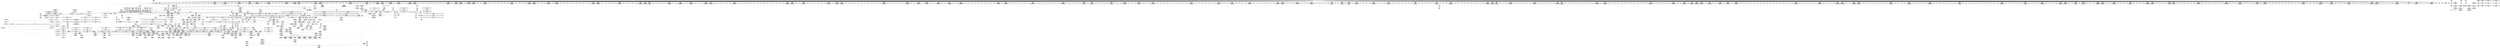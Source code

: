 digraph {
	CE0x4a08190 [shape=record,shape=Mrecord,label="{CE0x4a08190|selinux_quotactl:_sw.default}"]
	CE0x4aa1e90 [shape=record,shape=Mrecord,label="{CE0x4aa1e90|272:_i8*,_:_CRE_1245,1246_}"]
	CE0x4a288f0 [shape=record,shape=Mrecord,label="{CE0x4a288f0|i1_true|*Constant*|*SummSink*}"]
	CE0x4abf840 [shape=record,shape=Mrecord,label="{CE0x4abf840|8:_i32,_:_CRE_55,56_}"]
	CE0x4a761d0 [shape=record,shape=Mrecord,label="{CE0x4a761d0|272:_i8*,_:_CRE_445,446_}"]
	CE0x4aa73d0 [shape=record,shape=Mrecord,label="{CE0x4aa73d0|272:_i8*,_:_CRE_1920,1928_|*MultipleSource*|Function::selinux_quotactl&Arg::sb::|Function::superblock_has_perm&Arg::sb::|security/selinux/hooks.c,1865}"]
	CE0x4a90b20 [shape=record,shape=Mrecord,label="{CE0x4a90b20|272:_i8*,_:_CRE_1647,1648_}"]
	CE0x4a51b70 [shape=record,shape=Mrecord,label="{CE0x4a51b70|i64_1|*Constant*}"]
	CE0x4a33820 [shape=record,shape=Mrecord,label="{CE0x4a33820|i32_8388614|*Constant*|*SummSource*}"]
	CE0x4a9f530 [shape=record,shape=Mrecord,label="{CE0x4a9f530|272:_i8*,_:_CRE_1208,1209_}"]
	CE0x4a4c800 [shape=record,shape=Mrecord,label="{CE0x4a4c800|i64**_getelementptr_inbounds_(_3_x_i64*_,_3_x_i64*_*___llvm_gcda_edge_table149,_i64_0,_i64_0)|*Constant*}"]
	CE0x4aa0510 [shape=record,shape=Mrecord,label="{CE0x4aa0510|272:_i8*,_:_CRE_1221,1222_}"]
	CE0x4a26c50 [shape=record,shape=Mrecord,label="{CE0x4a26c50|selinux_quotactl:_tmp13|security/selinux/hooks.c,2016}"]
	CE0x4a9ecf0 [shape=record,shape=Mrecord,label="{CE0x4a9ecf0|272:_i8*,_:_CRE_720,736_|*MultipleSource*|Function::selinux_quotactl&Arg::sb::|Function::superblock_has_perm&Arg::sb::|security/selinux/hooks.c,1865}"]
	CE0x4aa6c90 [shape=record,shape=Mrecord,label="{CE0x4aa6c90|272:_i8*,_:_CRE_1879,1880_}"]
	CE0x4a0eeb0 [shape=record,shape=Mrecord,label="{CE0x4a0eeb0|get_current:_tmp2|*SummSink*}"]
	CE0x4a14f70 [shape=record,shape=Mrecord,label="{CE0x4a14f70|__llvm_gcov_indirect_counter_increment:_counters|Function::__llvm_gcov_indirect_counter_increment&Arg::counters::|*SummSink*}"]
	CE0x4a8c800 [shape=record,shape=Mrecord,label="{CE0x4a8c800|272:_i8*,_:_CRE_1363,1364_}"]
	CE0x4a7e230 [shape=record,shape=Mrecord,label="{CE0x4a7e230|selinux_quotactl:_tmp35|security/selinux/hooks.c,2040|*SummSource*}"]
	CE0x4a93380 [shape=record,shape=Mrecord,label="{CE0x4a93380|272:_i8*,_:_CRE_1685,1686_}"]
	CE0x4a345d0 [shape=record,shape=Mrecord,label="{CE0x4a345d0|%struct.task_struct*_(%struct.task_struct**)*_asm_movq_%gs:$_1:P_,$0_,_r,im,_dirflag_,_fpsr_,_flags_|*SummSource*}"]
	CE0x4a83a60 [shape=record,shape=Mrecord,label="{CE0x4a83a60|superblock_has_perm:_tmp2|*SummSink*}"]
	CE0x4a8ce60 [shape=record,shape=Mrecord,label="{CE0x4a8ce60|272:_i8*,_:_CRE_1369,1370_}"]
	CE0x4a76940 [shape=record,shape=Mrecord,label="{CE0x4a76940|272:_i8*,_:_CRE_452,453_}"]
	CE0x4a935a0 [shape=record,shape=Mrecord,label="{CE0x4a935a0|272:_i8*,_:_CRE_1687,1688_}"]
	CE0x4a4ae00 [shape=record,shape=Mrecord,label="{CE0x4a4ae00|selinux_quotactl:_tmp29|security/selinux/hooks.c,2033|*SummSink*}"]
	CE0x4a593e0 [shape=record,shape=Mrecord,label="{CE0x4a593e0|i32_(i32,_i32,_i16,_i32,_%struct.common_audit_data*)*_bitcast_(i32_(i32,_i32,_i16,_i32,_%struct.common_audit_data.495*)*_avc_has_perm_to_i32_(i32,_i32,_i16,_i32,_%struct.common_audit_data*)*)|*Constant*|*SummSink*}"]
	CE0x4a73a80 [shape=record,shape=Mrecord,label="{CE0x4a73a80|272:_i8*,_:_CRE_408,409_}"]
	CE0x4a929f0 [shape=record,shape=Mrecord,label="{CE0x4a929f0|272:_i8*,_:_CRE_1676,1677_}"]
	CE0x4a73750 [shape=record,shape=Mrecord,label="{CE0x4a73750|272:_i8*,_:_CRE_405,406_}"]
	CE0x4aa10c0 [shape=record,shape=Mrecord,label="{CE0x4aa10c0|272:_i8*,_:_CRE_1232,1233_}"]
	CE0x4a0a950 [shape=record,shape=Mrecord,label="{CE0x4a0a950|selinux_quotactl:_tmp6|security/selinux/hooks.c,2016|*SummSink*}"]
	CE0x4a87330 [shape=record,shape=Mrecord,label="{CE0x4a87330|272:_i8*,_:_CRE_1265,1266_}"]
	CE0x4a93160 [shape=record,shape=Mrecord,label="{CE0x4a93160|272:_i8*,_:_CRE_1683,1684_}"]
	CE0x4a906e0 [shape=record,shape=Mrecord,label="{CE0x4a906e0|272:_i8*,_:_CRE_1643,1644_}"]
	CE0x49f75f0 [shape=record,shape=Mrecord,label="{CE0x49f75f0|selinux_quotactl:_tmp24|security/selinux/hooks.c,2020}"]
	CE0x4a37960 [shape=record,shape=Mrecord,label="{CE0x4a37960|i64*_getelementptr_inbounds_(_2_x_i64_,_2_x_i64_*___llvm_gcov_ctr151,_i64_0,_i64_0)|*Constant*}"]
	CE0x4a089d0 [shape=record,shape=Mrecord,label="{CE0x4a089d0|selinux_quotactl:_call|security/selinux/hooks.c,2016|*SummSource*}"]
	CE0x4ac3e00 [shape=record,shape=Mrecord,label="{CE0x4ac3e00|8:_i32,_:_CRE_233,234_}"]
	CE0x4a348f0 [shape=record,shape=Mrecord,label="{CE0x4a348f0|__llvm_gcov_indirect_counter_increment:_bb}"]
	CE0x4abfb40 [shape=record,shape=Mrecord,label="{CE0x4abfb40|8:_i32,_:_CRE_58,59_}"]
	CE0x4aa23e0 [shape=record,shape=Mrecord,label="{CE0x4aa23e0|272:_i8*,_:_CRE_1250,1251_}"]
	CE0x4a839f0 [shape=record,shape=Mrecord,label="{CE0x4a839f0|superblock_has_perm:_tmp2|*SummSource*}"]
	CE0x4a21a50 [shape=record,shape=Mrecord,label="{CE0x4a21a50|i32_8388616|*Constant*}"]
	CE0x4a9d840 [shape=record,shape=Mrecord,label="{CE0x4a9d840|272:_i8*,_:_CRE_630,631_}"]
	CE0x4a7a980 [shape=record,shape=Mrecord,label="{CE0x4a7a980|selinux_quotactl:_rc.0}"]
	CE0x4a0b5b0 [shape=record,shape=Mrecord,label="{CE0x4a0b5b0|selinux_quotactl:_tobool1|security/selinux/hooks.c,2016|*SummSink*}"]
	CE0x4a3c5b0 [shape=record,shape=Mrecord,label="{CE0x4a3c5b0|selinux_quotactl:_sb|Function::selinux_quotactl&Arg::sb::|*SummSink*}"]
	CE0x4a120b0 [shape=record,shape=Mrecord,label="{CE0x4a120b0|selinux_quotactl:_tmp2|*SummSource*}"]
	CE0x4a9b0f0 [shape=record,shape=Mrecord,label="{CE0x4a9b0f0|272:_i8*,_:_CRE_593,594_}"]
	CE0x4a99360 [shape=record,shape=Mrecord,label="{CE0x4a99360|272:_i8*,_:_CRE_565,566_}"]
	CE0x4a81070 [shape=record,shape=Mrecord,label="{CE0x4a81070|i64*_null|*Constant*|*SummSink*}"]
	CE0x4a9d950 [shape=record,shape=Mrecord,label="{CE0x4a9d950|272:_i8*,_:_CRE_631,632_}"]
	CE0x4ac0fe0 [shape=record,shape=Mrecord,label="{CE0x4ac0fe0|8:_i32,_:_CRE_128,136_|*MultipleSource*|security/selinux/hooks.c,1865|*LoadInst*|security/selinux/hooks.c,1865|security/selinux/hooks.c,1866}"]
	CE0x4a71f90 [shape=record,shape=Mrecord,label="{CE0x4a71f90|__llvm_gcov_indirect_counter_increment:_tmp5|*SummSink*}"]
	CE0x4a577d0 [shape=record,shape=Mrecord,label="{CE0x4a577d0|_ret_i32_%retval.0,_!dbg_!27728|security/selinux/avc.c,775|*SummSink*}"]
	CE0x4a07320 [shape=record,shape=Mrecord,label="{CE0x4a07320|selinux_quotactl:_do.body|*SummSource*}"]
	CE0x4a825d0 [shape=record,shape=Mrecord,label="{CE0x4a825d0|superblock_has_perm:_s_security|security/selinux/hooks.c,1865|*SummSink*}"]
	CE0x4a24e50 [shape=record,shape=Mrecord,label="{CE0x4a24e50|_call_void_lockdep_rcu_suspicious(i8*_getelementptr_inbounds_(_25_x_i8_,_25_x_i8_*_.str3,_i32_0,_i32_0),_i32_2016,_i8*_getelementptr_inbounds_(_45_x_i8_,_45_x_i8_*_.str12,_i32_0,_i32_0))_#10,_!dbg_!27731|security/selinux/hooks.c,2016|*SummSink*}"]
	CE0x4a39850 [shape=record,shape=Mrecord,label="{CE0x4a39850|8:_i32,_:_CRE_91,92_}"]
	CE0x4a200d0 [shape=record,shape=Mrecord,label="{CE0x4a200d0|i32_1|*Constant*}"]
	CE0x4a8c6f0 [shape=record,shape=Mrecord,label="{CE0x4a8c6f0|272:_i8*,_:_CRE_1362,1363_}"]
	CE0x4a1be00 [shape=record,shape=Mrecord,label="{CE0x4a1be00|272:_i8*,_:_CRE_56,64_|*MultipleSource*|Function::selinux_quotactl&Arg::sb::|Function::superblock_has_perm&Arg::sb::|security/selinux/hooks.c,1865}"]
	CE0x4ac5010 [shape=record,shape=Mrecord,label="{CE0x4ac5010|8:_i32,_:_CRE_250,251_}"]
	CE0x4a11250 [shape=record,shape=Mrecord,label="{CE0x4a11250|selinux_quotactl:_cred4|security/selinux/hooks.c,2016}"]
	CE0x4ac3580 [shape=record,shape=Mrecord,label="{CE0x4ac3580|8:_i32,_:_CRE_225,226_}"]
	CE0x4a8e860 [shape=record,shape=Mrecord,label="{CE0x4a8e860|272:_i8*,_:_CRE_1616,1617_}"]
	CE0x4a957f0 [shape=record,shape=Mrecord,label="{CE0x4a957f0|272:_i8*,_:_CRE_360,368_|*MultipleSource*|Function::selinux_quotactl&Arg::sb::|Function::superblock_has_perm&Arg::sb::|security/selinux/hooks.c,1865}"]
	CE0x4a376c0 [shape=record,shape=Mrecord,label="{CE0x4a376c0|__llvm_gcov_indirect_counter_increment:_tmp3|*SummSource*}"]
	CE0x4a1c4a0 [shape=record,shape=Mrecord,label="{CE0x4a1c4a0|selinux_quotactl:_tmp26|security/selinux/hooks.c,2028|*SummSink*}"]
	CE0x4a5b790 [shape=record,shape=Mrecord,label="{CE0x4a5b790|superblock_has_perm:_sb|Function::superblock_has_perm&Arg::sb::}"]
	CE0x4a75c80 [shape=record,shape=Mrecord,label="{CE0x4a75c80|272:_i8*,_:_CRE_440,441_}"]
	CE0x4a84420 [shape=record,shape=Mrecord,label="{CE0x4a84420|_call_void_mcount()_#3|*SummSink*}"]
	CE0x4a73420 [shape=record,shape=Mrecord,label="{CE0x4a73420|272:_i8*,_:_CRE_402,403_}"]
	CE0x4a156e0 [shape=record,shape=Mrecord,label="{CE0x4a156e0|i64*_getelementptr_inbounds_(_27_x_i64_,_27_x_i64_*___llvm_gcov_ctr148,_i64_0,_i64_9)|*Constant*|*SummSink*}"]
	CE0x4a5c1a0 [shape=record,shape=Mrecord,label="{CE0x4a5c1a0|superblock_has_perm:_perms|Function::superblock_has_perm&Arg::perms::|*SummSource*}"]
	CE0x4a08240 [shape=record,shape=Mrecord,label="{CE0x4a08240|i64_1|*Constant*|*SummSink*}"]
	CE0x4a20e50 [shape=record,shape=Mrecord,label="{CE0x4a20e50|selinux_quotactl:_if.then}"]
	CE0x4a05e70 [shape=record,shape=Mrecord,label="{CE0x4a05e70|i64_1|*Constant*}"]
	CE0x4a2a550 [shape=record,shape=Mrecord,label="{CE0x4a2a550|selinux_quotactl:_tmp20|security/selinux/hooks.c,2019|*SummSink*}"]
	CE0x49f84d0 [shape=record,shape=Mrecord,label="{CE0x49f84d0|selinux_quotactl:_call|security/selinux/hooks.c,2016}"]
	CE0x4ac1e10 [shape=record,shape=Mrecord,label="{CE0x4ac1e10|8:_i32,_:_CRE_192,200_|*MultipleSource*|security/selinux/hooks.c,1865|*LoadInst*|security/selinux/hooks.c,1865|security/selinux/hooks.c,1866}"]
	CE0x4a9c1f0 [shape=record,shape=Mrecord,label="{CE0x4a9c1f0|272:_i8*,_:_CRE_609,610_}"]
	CE0x4a5cba0 [shape=record,shape=Mrecord,label="{CE0x4a5cba0|_call_void___llvm_gcov_indirect_counter_increment(i32*___llvm_gcov_global_state_pred150,_i64**_getelementptr_inbounds_(_3_x_i64*_,_3_x_i64*_*___llvm_gcda_edge_table149,_i64_0,_i64_2)),_!dbg_!27753|security/selinux/hooks.c,2033|*SummSource*}"]
	CE0x4a8dc00 [shape=record,shape=Mrecord,label="{CE0x4a8dc00|272:_i8*,_:_CRE_1568,1584_|*MultipleSource*|Function::selinux_quotactl&Arg::sb::|Function::superblock_has_perm&Arg::sb::|security/selinux/hooks.c,1865}"]
	CE0x4a924a0 [shape=record,shape=Mrecord,label="{CE0x4a924a0|272:_i8*,_:_CRE_1671,1672_}"]
	CE0x4aa69f0 [shape=record,shape=Mrecord,label="{CE0x4aa69f0|272:_i8*,_:_CRE_1876,1877_}"]
	CE0x4a3a630 [shape=record,shape=Mrecord,label="{CE0x4a3a630|272:_i8*,_:_CRE_104,112_|*MultipleSource*|Function::selinux_quotactl&Arg::sb::|Function::superblock_has_perm&Arg::sb::|security/selinux/hooks.c,1865}"]
	CE0x4a9b970 [shape=record,shape=Mrecord,label="{CE0x4a9b970|272:_i8*,_:_CRE_601,602_}"]
	CE0x4a740e0 [shape=record,shape=Mrecord,label="{CE0x4a740e0|272:_i8*,_:_CRE_414,415_}"]
	CE0x4a4d830 [shape=record,shape=Mrecord,label="{CE0x4a4d830|selinux_quotactl:_tmp28|security/selinux/hooks.c,2033}"]
	CE0x4a0f610 [shape=record,shape=Mrecord,label="{CE0x4a0f610|selinux_quotactl:_tmp25|security/selinux/hooks.c,2020}"]
	CE0x4a90c30 [shape=record,shape=Mrecord,label="{CE0x4a90c30|272:_i8*,_:_CRE_1648,1649_}"]
	CE0x4a98bd0 [shape=record,shape=Mrecord,label="{CE0x4a98bd0|272:_i8*,_:_CRE_560,561_}"]
	CE0x4aa6eb0 [shape=record,shape=Mrecord,label="{CE0x4aa6eb0|272:_i8*,_:_CRE_1888,1896_|*MultipleSource*|Function::selinux_quotactl&Arg::sb::|Function::superblock_has_perm&Arg::sb::|security/selinux/hooks.c,1865}"]
	CE0x4a90190 [shape=record,shape=Mrecord,label="{CE0x4a90190|272:_i8*,_:_CRE_1638,1639_}"]
	CE0x5f55510 [shape=record,shape=Mrecord,label="{CE0x5f55510|selinux_quotactl:_tmp15|security/selinux/hooks.c,2016|*SummSource*}"]
	CE0x4a9e8d0 [shape=record,shape=Mrecord,label="{CE0x4a9e8d0|272:_i8*,_:_CRE_704,708_|*MultipleSource*|Function::selinux_quotactl&Arg::sb::|Function::superblock_has_perm&Arg::sb::|security/selinux/hooks.c,1865}"]
	CE0x4a5ccd0 [shape=record,shape=Mrecord,label="{CE0x4a5ccd0|_call_void___llvm_gcov_indirect_counter_increment(i32*___llvm_gcov_global_state_pred150,_i64**_getelementptr_inbounds_(_3_x_i64*_,_3_x_i64*_*___llvm_gcda_edge_table149,_i64_0,_i64_2)),_!dbg_!27753|security/selinux/hooks.c,2033|*SummSink*}"]
	CE0x4ac7d00 [shape=record,shape=Mrecord,label="{CE0x4ac7d00|i32_1|*Constant*}"]
	CE0x4a11d40 [shape=record,shape=Mrecord,label="{CE0x4a11d40|selinux_quotactl:_call3|security/selinux/hooks.c,2016|*SummSource*}"]
	CE0x4a2a300 [shape=record,shape=Mrecord,label="{CE0x4a2a300|i64_10|*Constant*|*SummSink*}"]
	CE0x4a3c910 [shape=record,shape=Mrecord,label="{CE0x4a3c910|selinux_quotactl:_tobool6|security/selinux/hooks.c,2019}"]
	CE0x4a2a4b0 [shape=record,shape=Mrecord,label="{CE0x4a2a4b0|i64_10|*Constant*|*SummSource*}"]
	CE0x4a976b0 [shape=record,shape=Mrecord,label="{CE0x4a976b0|COLLAPSED:_GCMRE___llvm_gcov_ctr98_internal_global_2_x_i64_zeroinitializer:_elem_0:default:}"]
	CE0x4a2e2e0 [shape=record,shape=Mrecord,label="{CE0x4a2e2e0|__llvm_gcov_indirect_counter_increment:_tmp1|*SummSource*}"]
	CE0x690ca30 [shape=record,shape=Mrecord,label="{CE0x690ca30|GLOBAL:_selinux_quotactl.__warned|Global_var:selinux_quotactl.__warned}"]
	CE0x4ac1210 [shape=record,shape=Mrecord,label="{CE0x4ac1210|8:_i32,_:_CRE_136,144_|*MultipleSource*|security/selinux/hooks.c,1865|*LoadInst*|security/selinux/hooks.c,1865|security/selinux/hooks.c,1866}"]
	CE0x4a16fc0 [shape=record,shape=Mrecord,label="{CE0x4a16fc0|i32_2016|*Constant*|*SummSource*}"]
	CE0x4a43490 [shape=record,shape=Mrecord,label="{CE0x4a43490|selinux_quotactl:_tmp5|security/selinux/hooks.c,2016|*SummSink*}"]
	CE0x4a91d30 [shape=record,shape=Mrecord,label="{CE0x4a91d30|272:_i8*,_:_CRE_1664,1665_}"]
	CE0x49f8630 [shape=record,shape=Mrecord,label="{CE0x49f8630|selinux_quotactl:_entry|*SummSource*}"]
	CE0x4a2a090 [shape=record,shape=Mrecord,label="{CE0x4a2a090|selinux_quotactl:_tmp7|security/selinux/hooks.c,2016|*SummSource*}"]
	CE0x4abfe40 [shape=record,shape=Mrecord,label="{CE0x4abfe40|8:_i32,_:_CRE_61,62_}"]
	CE0x4ac6660 [shape=record,shape=Mrecord,label="{CE0x4ac6660|8:_i32,_:_CRE_271,272_}"]
	CE0x4aa0840 [shape=record,shape=Mrecord,label="{CE0x4aa0840|272:_i8*,_:_CRE_1224,1225_}"]
	CE0x4a57980 [shape=record,shape=Mrecord,label="{CE0x4a57980|i64*_getelementptr_inbounds_(_2_x_i64_,_2_x_i64_*___llvm_gcov_ctr131,_i64_0,_i64_0)|*Constant*|*SummSink*}"]
	CE0x4a3b7c0 [shape=record,shape=Mrecord,label="{CE0x4a3b7c0|GLOBAL:_current_task|Global_var:current_task|*SummSource*}"]
	CE0x4a94770 [shape=record,shape=Mrecord,label="{CE0x4a94770|272:_i8*,_:_CRE_296,304_|*MultipleSource*|Function::selinux_quotactl&Arg::sb::|Function::superblock_has_perm&Arg::sb::|security/selinux/hooks.c,1865}"]
	CE0x4aa7c10 [shape=record,shape=Mrecord,label="{CE0x4aa7c10|272:_i8*,_:_CRE_2120,2248_|*MultipleSource*|Function::selinux_quotactl&Arg::sb::|Function::superblock_has_perm&Arg::sb::|security/selinux/hooks.c,1865}"]
	CE0x4aba400 [shape=record,shape=Mrecord,label="{CE0x4aba400|8:_i32,_:_CRE_34,35_}"]
	CE0x4a752f0 [shape=record,shape=Mrecord,label="{CE0x4a752f0|272:_i8*,_:_CRE_431,432_}"]
	CE0x4ac28f0 [shape=record,shape=Mrecord,label="{CE0x4ac28f0|8:_i32,_:_CRE_213,214_}"]
	CE0x4ac4460 [shape=record,shape=Mrecord,label="{CE0x4ac4460|8:_i32,_:_CRE_239,240_}"]
	CE0x4aa6940 [shape=record,shape=Mrecord,label="{CE0x4aa6940|272:_i8*,_:_CRE_1875,1876_}"]
	CE0x4ac8160 [shape=record,shape=Mrecord,label="{CE0x4ac8160|i32_1|*Constant*|*SummSource*}"]
	CE0x4a09a30 [shape=record,shape=Mrecord,label="{CE0x4a09a30|__llvm_gcov_indirect_counter_increment:_bb|*SummSource*}"]
	CE0x4a25d00 [shape=record,shape=Mrecord,label="{CE0x4a25d00|GLOBAL:___llvm_gcov_indirect_counter_increment|*Constant*}"]
	CE0x4a84ea0 [shape=record,shape=Mrecord,label="{CE0x4a84ea0|i64*_getelementptr_inbounds_(_2_x_i64_,_2_x_i64_*___llvm_gcov_ctr131,_i64_0,_i64_0)|*Constant*|*SummSource*}"]
	CE0x4a927d0 [shape=record,shape=Mrecord,label="{CE0x4a927d0|272:_i8*,_:_CRE_1674,1675_}"]
	CE0x4a1fda0 [shape=record,shape=Mrecord,label="{CE0x4a1fda0|cred_sid:_tmp4|*LoadInst*|security/selinux/hooks.c,196|*SummSink*}"]
	CE0x4a22d20 [shape=record,shape=Mrecord,label="{CE0x4a22d20|i64*_getelementptr_inbounds_(_2_x_i64_,_2_x_i64_*___llvm_gcov_ctr98,_i64_0,_i64_1)|*Constant*|*SummSink*}"]
	CE0x4aa2c60 [shape=record,shape=Mrecord,label="{CE0x4aa2c60|272:_i8*,_:_CRE_1258,1259_}"]
	CE0x4a760c0 [shape=record,shape=Mrecord,label="{CE0x4a760c0|272:_i8*,_:_CRE_444,445_}"]
	CE0x4a2b350 [shape=record,shape=Mrecord,label="{CE0x4a2b350|selinux_quotactl:_tmp23|security/selinux/hooks.c,2019}"]
	CE0x4a24020 [shape=record,shape=Mrecord,label="{CE0x4a24020|selinux_quotactl:_tmp18|security/selinux/hooks.c,2016|*SummSource*}"]
	CE0x4a9f320 [shape=record,shape=Mrecord,label="{CE0x4a9f320|272:_i8*,_:_CRE_896,1208_|*MultipleSource*|Function::selinux_quotactl&Arg::sb::|Function::superblock_has_perm&Arg::sb::|security/selinux/hooks.c,1865}"]
	CE0x4a99aa0 [shape=record,shape=Mrecord,label="{CE0x4a99aa0|272:_i8*,_:_CRE_572,573_}"]
	CE0x4ac5670 [shape=record,shape=Mrecord,label="{CE0x4ac5670|8:_i32,_:_CRE_256,257_}"]
	CE0x4a5c040 [shape=record,shape=Mrecord,label="{CE0x4a5c040|superblock_has_perm:_ad|Function::superblock_has_perm&Arg::ad::|*SummSink*}"]
	CE0x4a36310 [shape=record,shape=Mrecord,label="{CE0x4a36310|__llvm_gcov_indirect_counter_increment:_tmp2|*SummSource*}"]
	CE0x4a7f660 [shape=record,shape=Mrecord,label="{CE0x4a7f660|superblock_has_perm:_call|security/selinux/hooks.c,1863|*SummSink*}"]
	CE0x4a38850 [shape=record,shape=Mrecord,label="{CE0x4a38850|8:_i32,_:_CRE_75,76_}"]
	CE0x4a0f350 [shape=record,shape=Mrecord,label="{CE0x4a0f350|GLOBAL:___llvm_gcov_global_state_pred150|Global_var:__llvm_gcov_global_state_pred150}"]
	CE0x4a92d20 [shape=record,shape=Mrecord,label="{CE0x4a92d20|272:_i8*,_:_CRE_1679,1680_}"]
	CE0x4a7d9f0 [shape=record,shape=Mrecord,label="{CE0x4a7d9f0|selinux_quotactl:_tmp34|security/selinux/hooks.c,2040|*SummSink*}"]
	CE0x4a4aba0 [shape=record,shape=Mrecord,label="{CE0x4a4aba0|i64*_getelementptr_inbounds_(_27_x_i64_,_27_x_i64_*___llvm_gcov_ctr148,_i64_0,_i64_23)|*Constant*|*SummSink*}"]
	CE0x4a7bfc0 [shape=record,shape=Mrecord,label="{CE0x4a7bfc0|selinux_quotactl:_tmp33|security/selinux/hooks.c,2039|*SummSink*}"]
	CE0x4ac1a10 [shape=record,shape=Mrecord,label="{CE0x4ac1a10|8:_i32,_:_CRE_176,180_|*MultipleSource*|security/selinux/hooks.c,1865|*LoadInst*|security/selinux/hooks.c,1865|security/selinux/hooks.c,1866}"]
	CE0x4a526e0 [shape=record,shape=Mrecord,label="{CE0x4a526e0|_call_void_mcount()_#3}"]
	CE0x4a916d0 [shape=record,shape=Mrecord,label="{CE0x4a916d0|272:_i8*,_:_CRE_1658,1659_}"]
	CE0x4a265d0 [shape=record,shape=Mrecord,label="{CE0x4a265d0|selinux_quotactl:_tmp21|security/selinux/hooks.c,2019|*SummSink*}"]
	CE0x4a98de0 [shape=record,shape=Mrecord,label="{CE0x4a98de0|272:_i8*,_:_CRE_561,562_}"]
	CE0x4a77600 [shape=record,shape=Mrecord,label="{CE0x4a77600|272:_i8*,_:_CRE_464,472_|*MultipleSource*|Function::selinux_quotactl&Arg::sb::|Function::superblock_has_perm&Arg::sb::|security/selinux/hooks.c,1865}"]
	CE0x4a86a40 [shape=record,shape=Mrecord,label="{CE0x4a86a40|i32_-1|*Constant*|*SummSource*}"]
	CE0x4a80ed0 [shape=record,shape=Mrecord,label="{CE0x4a80ed0|__llvm_gcov_indirect_counter_increment:_counter}"]
	CE0x4a31700 [shape=record,shape=Mrecord,label="{CE0x4a31700|272:_i8*,_:_CRE_208,216_|*MultipleSource*|Function::selinux_quotactl&Arg::sb::|Function::superblock_has_perm&Arg::sb::|security/selinux/hooks.c,1865}"]
	CE0x4a90d40 [shape=record,shape=Mrecord,label="{CE0x4a90d40|272:_i8*,_:_CRE_1649,1650_}"]
	CE0x4a13970 [shape=record,shape=Mrecord,label="{CE0x4a13970|selinux_quotactl:_land.lhs.true}"]
	CE0x4a7f570 [shape=record,shape=Mrecord,label="{CE0x4a7f570|superblock_has_perm:_call|security/selinux/hooks.c,1863|*SummSource*}"]
	CE0x4a22410 [shape=record,shape=Mrecord,label="{CE0x4a22410|selinux_quotactl:_tobool6|security/selinux/hooks.c,2019|*SummSource*}"]
	CE0x4aa56b0 [shape=record,shape=Mrecord,label="{CE0x4aa56b0|272:_i8*,_:_CRE_1824,1828_|*MultipleSource*|Function::selinux_quotactl&Arg::sb::|Function::superblock_has_perm&Arg::sb::|security/selinux/hooks.c,1865}"]
	CE0x4a07c10 [shape=record,shape=Mrecord,label="{CE0x4a07c10|COLLAPSED:_GCMRE___llvm_gcov_ctr148_internal_global_27_x_i64_zeroinitializer:_elem_0:default:}"]
	CE0x4a361b0 [shape=record,shape=Mrecord,label="{CE0x4a361b0|__llvm_gcov_indirect_counter_increment:_tmp2}"]
	CE0x4a7a580 [shape=record,shape=Mrecord,label="{CE0x4a7a580|i64*_getelementptr_inbounds_(_27_x_i64_,_27_x_i64_*___llvm_gcov_ctr148,_i64_0,_i64_24)|*Constant*|*SummSink*}"]
	CE0x4a19730 [shape=record,shape=Mrecord,label="{CE0x4a19730|i64_5|*Constant*|*SummSource*}"]
	CE0x4a262e0 [shape=record,shape=Mrecord,label="{CE0x4a262e0|selinux_quotactl:_tmp21|security/selinux/hooks.c,2019}"]
	CE0x4a14d00 [shape=record,shape=Mrecord,label="{CE0x4a14d00|__llvm_gcov_indirect_counter_increment:_counters|Function::__llvm_gcov_indirect_counter_increment&Arg::counters::|*SummSource*}"]
	CE0x4a37310 [shape=record,shape=Mrecord,label="{CE0x4a37310|i64*_getelementptr_inbounds_(_2_x_i64_,_2_x_i64_*___llvm_gcov_ctr98,_i64_0,_i64_1)|*Constant*}"]
	CE0x4a74520 [shape=record,shape=Mrecord,label="{CE0x4a74520|272:_i8*,_:_CRE_418,419_}"]
	CE0x4a3a290 [shape=record,shape=Mrecord,label="{CE0x4a3a290|272:_i8*,_:_CRE_88,96_|*MultipleSource*|Function::selinux_quotactl&Arg::sb::|Function::superblock_has_perm&Arg::sb::|security/selinux/hooks.c,1865}"]
	CE0x4a339a0 [shape=record,shape=Mrecord,label="{CE0x4a339a0|i32_8388614|*Constant*|*SummSink*}"]
	CE0x4aa20b0 [shape=record,shape=Mrecord,label="{CE0x4aa20b0|272:_i8*,_:_CRE_1247,1248_}"]
	CE0x4a7bdd0 [shape=record,shape=Mrecord,label="{CE0x4a7bdd0|selinux_quotactl:_tmp32|security/selinux/hooks.c,2039|*SummSource*}"]
	CE0x4a067e0 [shape=record,shape=Mrecord,label="{CE0x4a067e0|i64_2|*Constant*|*SummSource*}"]
	CE0x4a741f0 [shape=record,shape=Mrecord,label="{CE0x4a741f0|272:_i8*,_:_CRE_415,416_}"]
	CE0x4a82d60 [shape=record,shape=Mrecord,label="{CE0x4a82d60|272:_i8*,_:_CRE_16,20_|*MultipleSource*|Function::selinux_quotactl&Arg::sb::|Function::superblock_has_perm&Arg::sb::|security/selinux/hooks.c,1865}"]
	CE0x4a59990 [shape=record,shape=Mrecord,label="{CE0x4a59990|avc_has_perm:_ssid|Function::avc_has_perm&Arg::ssid::}"]
	CE0x4a9ef00 [shape=record,shape=Mrecord,label="{CE0x4a9ef00|272:_i8*,_:_CRE_736,880_|*MultipleSource*|Function::selinux_quotactl&Arg::sb::|Function::superblock_has_perm&Arg::sb::|security/selinux/hooks.c,1865}"]
	CE0x4a7fac0 [shape=record,shape=Mrecord,label="{CE0x4a7fac0|superblock_has_perm:_s_security|security/selinux/hooks.c,1865|*SummSource*}"]
	CE0x4aa0a60 [shape=record,shape=Mrecord,label="{CE0x4aa0a60|272:_i8*,_:_CRE_1226,1227_}"]
	CE0x4a21d40 [shape=record,shape=Mrecord,label="{CE0x4a21d40|i32_8388610|*Constant*}"]
	CE0x4a893f0 [shape=record,shape=Mrecord,label="{CE0x4a893f0|272:_i8*,_:_CRE_1314,1315_}"]
	CE0x4ac2610 [shape=record,shape=Mrecord,label="{CE0x4ac2610|8:_i32,_:_CRE_210,211_}"]
	CE0x4a2d490 [shape=record,shape=Mrecord,label="{CE0x4a2d490|_call_void___llvm_gcov_indirect_counter_increment(i32*___llvm_gcov_global_state_pred150,_i64**_getelementptr_inbounds_(_3_x_i64*_,_3_x_i64*_*___llvm_gcda_edge_table149,_i64_0,_i64_2)),_!dbg_!27753|security/selinux/hooks.c,2033}"]
	CE0x4a723a0 [shape=record,shape=Mrecord,label="{CE0x4a723a0|__llvm_gcov_indirect_counter_increment:_tmp6|*SummSource*}"]
	CE0x4a9aed0 [shape=record,shape=Mrecord,label="{CE0x4a9aed0|272:_i8*,_:_CRE_591,592_}"]
	CE0x4a9aa90 [shape=record,shape=Mrecord,label="{CE0x4a9aa90|272:_i8*,_:_CRE_587,588_}"]
	CE0x4a9d400 [shape=record,shape=Mrecord,label="{CE0x4a9d400|272:_i8*,_:_CRE_626,627_}"]
	CE0x4ac6330 [shape=record,shape=Mrecord,label="{CE0x4ac6330|8:_i32,_:_CRE_268,269_}"]
	CE0x4a20b90 [shape=record,shape=Mrecord,label="{CE0x4a20b90|selinux_quotactl:_tobool6|security/selinux/hooks.c,2019|*SummSink*}"]
	CE0x4a106d0 [shape=record,shape=Mrecord,label="{CE0x4a106d0|selinux_quotactl:_call9|security/selinux/hooks.c,2028|*SummSink*}"]
	CE0x4aa0d90 [shape=record,shape=Mrecord,label="{CE0x4aa0d90|272:_i8*,_:_CRE_1229,1230_}"]
	CE0x4ac3ad0 [shape=record,shape=Mrecord,label="{CE0x4ac3ad0|8:_i32,_:_CRE_230,231_}"]
	CE0x4a88540 [shape=record,shape=Mrecord,label="{CE0x4a88540|272:_i8*,_:_CRE_1296,1300_|*MultipleSource*|Function::selinux_quotactl&Arg::sb::|Function::superblock_has_perm&Arg::sb::|security/selinux/hooks.c,1865}"]
	CE0x5d75930 [shape=record,shape=Mrecord,label="{CE0x5d75930|GLOBAL:___llvm_gcov_ctr148|Global_var:__llvm_gcov_ctr148}"]
	CE0x4ac5340 [shape=record,shape=Mrecord,label="{CE0x4ac5340|8:_i32,_:_CRE_253,254_}"]
	CE0x4a953d0 [shape=record,shape=Mrecord,label="{CE0x4a953d0|272:_i8*,_:_CRE_344,352_|*MultipleSource*|Function::selinux_quotactl&Arg::sb::|Function::superblock_has_perm&Arg::sb::|security/selinux/hooks.c,1865}"]
	CE0x4a77710 [shape=record,shape=Mrecord,label="{CE0x4a77710|272:_i8*,_:_CRE_472,480_|*MultipleSource*|Function::selinux_quotactl&Arg::sb::|Function::superblock_has_perm&Arg::sb::|security/selinux/hooks.c,1865}"]
	CE0x4a74c90 [shape=record,shape=Mrecord,label="{CE0x4a74c90|272:_i8*,_:_CRE_425,426_}"]
	CE0x4a4bb90 [shape=record,shape=Mrecord,label="{CE0x4a4bb90|selinux_quotactl:_call11|security/selinux/hooks.c,2033|*SummSink*}"]
	CE0x4a58d20 [shape=record,shape=Mrecord,label="{CE0x4a58d20|i32_(i32,_i32,_i16,_i32,_%struct.common_audit_data*)*_bitcast_(i32_(i32,_i32,_i16,_i32,_%struct.common_audit_data.495*)*_avc_has_perm_to_i32_(i32,_i32,_i16,_i32,_%struct.common_audit_data*)*)|*Constant*}"]
	CE0x4aa8240 [shape=record,shape=Mrecord,label="{CE0x4aa8240|272:_i8*,_:_CRE_2264,2268_|*MultipleSource*|Function::selinux_quotactl&Arg::sb::|Function::superblock_has_perm&Arg::sb::|security/selinux/hooks.c,1865}"]
	CE0x4aa8450 [shape=record,shape=Mrecord,label="{CE0x4aa8450|272:_i8*,_:_CRE_2268,2304_|*MultipleSource*|Function::selinux_quotactl&Arg::sb::|Function::superblock_has_perm&Arg::sb::|security/selinux/hooks.c,1865}"]
	CE0x4a9a760 [shape=record,shape=Mrecord,label="{CE0x4a9a760|272:_i8*,_:_CRE_584,585_}"]
	CE0x4a7fd50 [shape=record,shape=Mrecord,label="{CE0x4a7fd50|cred_sid:_entry|*SummSink*}"]
	CE0x4a89830 [shape=record,shape=Mrecord,label="{CE0x4a89830|272:_i8*,_:_CRE_1318,1319_}"]
	CE0x4a31e40 [shape=record,shape=Mrecord,label="{CE0x4a31e40|272:_i8*,_:_CRE_248,252_|*MultipleSource*|Function::selinux_quotactl&Arg::sb::|Function::superblock_has_perm&Arg::sb::|security/selinux/hooks.c,1865}"]
	CE0x4aa8870 [shape=record,shape=Mrecord,label="{CE0x4aa8870|superblock_has_perm:_tmp4|*LoadInst*|security/selinux/hooks.c,1865|*SummSource*}"]
	CE0x4a1cc80 [shape=record,shape=Mrecord,label="{CE0x4a1cc80|cred_sid:_tmp6|security/selinux/hooks.c,197|*SummSource*}"]
	CE0x4a76a50 [shape=record,shape=Mrecord,label="{CE0x4a76a50|272:_i8*,_:_CRE_453,454_}"]
	CE0x4a07b60 [shape=record,shape=Mrecord,label="{CE0x4a07b60|selinux_quotactl:_if.end|*SummSink*}"]
	CE0x4a29010 [shape=record,shape=Mrecord,label="{CE0x4a29010|selinux_quotactl:_sw.epilog}"]
	CE0x4a92170 [shape=record,shape=Mrecord,label="{CE0x4a92170|272:_i8*,_:_CRE_1668,1669_}"]
	CE0x4a13fa0 [shape=record,shape=Mrecord,label="{CE0x4a13fa0|selinux_quotactl:_entry|*SummSink*}"]
	CE0x4abe970 [shape=record,shape=Mrecord,label="{CE0x4abe970|8:_i32,_:_CRE_40,41_}"]
	CE0x4a36420 [shape=record,shape=Mrecord,label="{CE0x4a36420|__llvm_gcov_indirect_counter_increment:_tmp2|*SummSink*}"]
	CE0x4a72980 [shape=record,shape=Mrecord,label="{CE0x4a72980|272:_i8*,_:_CRE_393,394_}"]
	CE0x4a9cda0 [shape=record,shape=Mrecord,label="{CE0x4a9cda0|272:_i8*,_:_CRE_620,621_}"]
	CE0x4a75a60 [shape=record,shape=Mrecord,label="{CE0x4a75a60|272:_i8*,_:_CRE_438,439_}"]
	CE0x4a99ff0 [shape=record,shape=Mrecord,label="{CE0x4a99ff0|272:_i8*,_:_CRE_577,578_}"]
	CE0x4a9e6c0 [shape=record,shape=Mrecord,label="{CE0x4a9e6c0|272:_i8*,_:_CRE_696,704_|*MultipleSource*|Function::selinux_quotactl&Arg::sb::|Function::superblock_has_perm&Arg::sb::|security/selinux/hooks.c,1865}"]
	CE0x4a724f0 [shape=record,shape=Mrecord,label="{CE0x4a724f0|__llvm_gcov_indirect_counter_increment:_exit|*SummSource*}"]
	CE0x4aa1b60 [shape=record,shape=Mrecord,label="{CE0x4aa1b60|272:_i8*,_:_CRE_1242,1243_}"]
	CE0x4a907f0 [shape=record,shape=Mrecord,label="{CE0x4a907f0|272:_i8*,_:_CRE_1644,1645_}"]
	CE0x4a7dd10 [shape=record,shape=Mrecord,label="{CE0x4a7dd10|_ret_i32_%retval.0,_!dbg_!27760|security/selinux/hooks.c,2040}"]
	CE0x4a34700 [shape=record,shape=Mrecord,label="{CE0x4a34700|%struct.task_struct*_(%struct.task_struct**)*_asm_movq_%gs:$_1:P_,$0_,_r,im,_dirflag_,_fpsr_,_flags_|*SummSink*}"]
	CE0x4a38150 [shape=record,shape=Mrecord,label="{CE0x4a38150|8:_i32,_:_CRE_68,69_}"]
	CE0x4a76d80 [shape=record,shape=Mrecord,label="{CE0x4a76d80|272:_i8*,_:_CRE_456,457_}"]
	CE0x4a98180 [shape=record,shape=Mrecord,label="{CE0x4a98180|272:_i8*,_:_CRE_512,528_|*MultipleSource*|Function::selinux_quotactl&Arg::sb::|Function::superblock_has_perm&Arg::sb::|security/selinux/hooks.c,1865}"]
	CE0x4a95e20 [shape=record,shape=Mrecord,label="{CE0x4a95e20|272:_i8*,_:_CRE_384,388_|*MultipleSource*|Function::selinux_quotactl&Arg::sb::|Function::superblock_has_perm&Arg::sb::|security/selinux/hooks.c,1865}"]
	CE0x4a160c0 [shape=record,shape=Mrecord,label="{CE0x4a160c0|_ret_%struct.task_struct*_%tmp4,_!dbg_!27714|./arch/x86/include/asm/current.h,14|*SummSink*}"]
	CE0x4ac8250 [shape=record,shape=Mrecord,label="{CE0x4ac8250|i32_1|*Constant*|*SummSink*}"]
	CE0x4aa1a50 [shape=record,shape=Mrecord,label="{CE0x4aa1a50|272:_i8*,_:_CRE_1241,1242_}"]
	CE0x4a14be0 [shape=record,shape=Mrecord,label="{CE0x4a14be0|i64**_getelementptr_inbounds_(_3_x_i64*_,_3_x_i64*_*___llvm_gcda_edge_table149,_i64_0,_i64_1)|*Constant*}"]
	CE0x669f3b0 [shape=record,shape=Mrecord,label="{CE0x669f3b0|_call_void_mcount()_#3|*SummSink*}"]
	CE0x4a89fa0 [shape=record,shape=Mrecord,label="{CE0x4a89fa0|272:_i8*,_:_CRE_1325,1326_}"]
	CE0x4a27720 [shape=record,shape=Mrecord,label="{CE0x4a27720|selinux_quotactl:_sw.bb10|*SummSink*}"]
	CE0x4aba550 [shape=record,shape=Mrecord,label="{CE0x4aba550|8:_i32,_:_CRE_35,36_}"]
	CE0x4aa5080 [shape=record,shape=Mrecord,label="{CE0x4aa5080|272:_i8*,_:_CRE_1800,1804_|*MultipleSource*|Function::selinux_quotactl&Arg::sb::|Function::superblock_has_perm&Arg::sb::|security/selinux/hooks.c,1865}"]
	CE0x4a15750 [shape=record,shape=Mrecord,label="{CE0x4a15750|GLOBAL:_get_current|*Constant*}"]
	CE0x4a89610 [shape=record,shape=Mrecord,label="{CE0x4a89610|272:_i8*,_:_CRE_1316,1317_}"]
	CE0x4a2e4c0 [shape=record,shape=Mrecord,label="{CE0x4a2e4c0|selinux_quotactl:_tmp12|security/selinux/hooks.c,2016|*SummSource*}"]
	CE0x4a3b2e0 [shape=record,shape=Mrecord,label="{CE0x4a3b2e0|272:_i8*,_:_CRE_152,160_|*MultipleSource*|Function::selinux_quotactl&Arg::sb::|Function::superblock_has_perm&Arg::sb::|security/selinux/hooks.c,1865}"]
	CE0x4a76610 [shape=record,shape=Mrecord,label="{CE0x4a76610|272:_i8*,_:_CRE_449,450_}"]
	CE0x4a8aa40 [shape=record,shape=Mrecord,label="{CE0x4a8aa40|272:_i8*,_:_CRE_1335,1336_}"]
	CE0x4a18aa0 [shape=record,shape=Mrecord,label="{CE0x4a18aa0|i32_8388612|*Constant*|*SummSink*}"]
	CE0x4a72f00 [shape=record,shape=Mrecord,label="{CE0x4a72f00|272:_i8*,_:_CRE_397,398_}"]
	CE0x4a0a8e0 [shape=record,shape=Mrecord,label="{CE0x4a0a8e0|selinux_quotactl:_tmp6|security/selinux/hooks.c,2016}"]
	CE0x4a38e50 [shape=record,shape=Mrecord,label="{CE0x4a38e50|8:_i32,_:_CRE_81,82_}"]
	CE0x4a0b380 [shape=record,shape=Mrecord,label="{CE0x4a0b380|selinux_quotactl:_tobool1|security/selinux/hooks.c,2016}"]
	CE0x4aa0620 [shape=record,shape=Mrecord,label="{CE0x4aa0620|272:_i8*,_:_CRE_1222,1223_}"]
	CE0x4a11150 [shape=record,shape=Mrecord,label="{CE0x4a11150|selinux_quotactl:_cred4|security/selinux/hooks.c,2016|*SummSink*}"]
	CE0x4ac6ee0 [shape=record,shape=Mrecord,label="{CE0x4ac6ee0|8:_i32,_:_CRE_279,280_}"]
	CE0x4a20960 [shape=record,shape=Mrecord,label="{CE0x4a20960|%struct.super_block*_null|*Constant*|*SummSink*}"]
	CE0x4a77cb0 [shape=record,shape=Mrecord,label="{CE0x4a77cb0|superblock_has_perm:_tmp1|*SummSink*}"]
	CE0x4a33c20 [shape=record,shape=Mrecord,label="{CE0x4a33c20|i32_8388615|*Constant*|*SummSource*}"]
	CE0x4a76e90 [shape=record,shape=Mrecord,label="{CE0x4a76e90|272:_i8*,_:_CRE_457,458_}"]
	CE0x4a8c3c0 [shape=record,shape=Mrecord,label="{CE0x4a8c3c0|272:_i8*,_:_CRE_1359,1360_}"]
	CE0x4a9bec0 [shape=record,shape=Mrecord,label="{CE0x4a9bec0|272:_i8*,_:_CRE_606,607_}"]
	CE0x4a228b0 [shape=record,shape=Mrecord,label="{CE0x4a228b0|selinux_quotactl:_if.then7|*SummSource*}"]
	CE0x4a59520 [shape=record,shape=Mrecord,label="{CE0x4a59520|avc_has_perm:_entry|*SummSource*}"]
	CE0x4a74850 [shape=record,shape=Mrecord,label="{CE0x4a74850|272:_i8*,_:_CRE_421,422_}"]
	CE0x4a1c1a0 [shape=record,shape=Mrecord,label="{CE0x4a1c1a0|272:_i8*,_:_CRE_72,80_|*MultipleSource*|Function::selinux_quotactl&Arg::sb::|Function::superblock_has_perm&Arg::sb::|security/selinux/hooks.c,1865}"]
	CE0x4a07480 [shape=record,shape=Mrecord,label="{CE0x4a07480|selinux_quotactl:_do.body}"]
	CE0x4aa5ef0 [shape=record,shape=Mrecord,label="{CE0x4aa5ef0|272:_i8*,_:_CRE_1856,1864_|*MultipleSource*|Function::selinux_quotactl&Arg::sb::|Function::superblock_has_perm&Arg::sb::|security/selinux/hooks.c,1865}"]
	CE0x4a91a00 [shape=record,shape=Mrecord,label="{CE0x4a91a00|272:_i8*,_:_CRE_1661,1662_}"]
	CE0x4a81950 [shape=record,shape=Mrecord,label="{CE0x4a81950|i32_16|*Constant*|*SummSink*}"]
	CE0x4a2fe50 [shape=record,shape=Mrecord,label="{CE0x4a2fe50|GLOBAL:_lockdep_rcu_suspicious|*Constant*|*SummSink*}"]
	CE0x4a332c0 [shape=record,shape=Mrecord,label="{CE0x4a332c0|i32_8388613|*Constant*|*SummSink*}"]
	CE0x4a7b420 [shape=record,shape=Mrecord,label="{CE0x4a7b420|selinux_quotactl:_rc.0|*SummSink*}"]
	CE0x4a8ca20 [shape=record,shape=Mrecord,label="{CE0x4a8ca20|272:_i8*,_:_CRE_1365,1366_}"]
	CE0x4a11560 [shape=record,shape=Mrecord,label="{CE0x4a11560|selinux_quotactl:_tmp19|security/selinux/hooks.c,2016}"]
	CE0x4a8a820 [shape=record,shape=Mrecord,label="{CE0x4a8a820|272:_i8*,_:_CRE_1333,1334_}"]
	CE0x4ac08f0 [shape=record,shape=Mrecord,label="{CE0x4ac08f0|8:_i32,_:_CRE_102,103_}"]
	CE0x4a91180 [shape=record,shape=Mrecord,label="{CE0x4a91180|272:_i8*,_:_CRE_1653,1654_}"]
	CE0x4a32ef0 [shape=record,shape=Mrecord,label="{CE0x4a32ef0|__llvm_gcov_indirect_counter_increment:_tmp|*SummSource*}"]
	CE0x4a8de10 [shape=record,shape=Mrecord,label="{CE0x4a8de10|272:_i8*,_:_CRE_1584,1592_|*MultipleSource*|Function::selinux_quotactl&Arg::sb::|Function::superblock_has_perm&Arg::sb::|security/selinux/hooks.c,1865}"]
	CE0x4a14420 [shape=record,shape=Mrecord,label="{CE0x4a14420|__llvm_gcov_indirect_counter_increment:_entry|*SummSink*}"]
	CE0x4a2fa10 [shape=record,shape=Mrecord,label="{CE0x4a2fa10|superblock_has_perm:_tmp1|*SummSource*}"]
	CE0x4a13060 [shape=record,shape=Mrecord,label="{CE0x4a13060|GLOBAL:_get_current|*Constant*|*SummSink*}"]
	CE0x4a2f9a0 [shape=record,shape=Mrecord,label="{CE0x4a2f9a0|superblock_has_perm:_tmp1}"]
	"CONST[source:1(input),value:2(dynamic)][purpose:{object}]"
	CE0x4a73530 [shape=record,shape=Mrecord,label="{CE0x4a73530|272:_i8*,_:_CRE_403,404_}"]
	CE0x4a2a7e0 [shape=record,shape=Mrecord,label="{CE0x4a2a7e0|selinux_quotactl:_tmp20|security/selinux/hooks.c,2019|*SummSource*}"]
	CE0x4a8a1c0 [shape=record,shape=Mrecord,label="{CE0x4a8a1c0|272:_i8*,_:_CRE_1327,1328_}"]
	CE0x4a0ad90 [shape=record,shape=Mrecord,label="{CE0x4a0ad90|selinux_quotactl:_sw.bb}"]
	CE0x4a39f50 [shape=record,shape=Mrecord,label="{CE0x4a39f50|8:_i32,_:_CRE_98,99_}"]
	CE0x4a915c0 [shape=record,shape=Mrecord,label="{CE0x4a915c0|272:_i8*,_:_CRE_1657,1658_}"]
	CE0x4a3fcd0 [shape=record,shape=Mrecord,label="{CE0x4a3fcd0|GLOBAL:_selinux_quotactl.__warned|Global_var:selinux_quotactl.__warned|*SummSink*}"]
	CE0x4a8a4f0 [shape=record,shape=Mrecord,label="{CE0x4a8a4f0|272:_i8*,_:_CRE_1330,1331_}"]
	CE0x4a9dc80 [shape=record,shape=Mrecord,label="{CE0x4a9dc80|272:_i8*,_:_CRE_648,656_|*MultipleSource*|Function::selinux_quotactl&Arg::sb::|Function::superblock_has_perm&Arg::sb::|security/selinux/hooks.c,1865}"]
	CE0x4a9e2a0 [shape=record,shape=Mrecord,label="{CE0x4a9e2a0|272:_i8*,_:_CRE_672,680_|*MultipleSource*|Function::selinux_quotactl&Arg::sb::|Function::superblock_has_perm&Arg::sb::|security/selinux/hooks.c,1865}"]
	CE0x49f7480 [shape=record,shape=Mrecord,label="{CE0x49f7480|i64*_getelementptr_inbounds_(_27_x_i64_,_27_x_i64_*___llvm_gcov_ctr148,_i64_0,_i64_12)|*Constant*}"]
	CE0x4a37410 [shape=record,shape=Mrecord,label="{CE0x4a37410|i64*_getelementptr_inbounds_(_2_x_i64_,_2_x_i64_*___llvm_gcov_ctr98,_i64_0,_i64_1)|*Constant*|*SummSource*}"]
	CE0x4a7f4d0 [shape=record,shape=Mrecord,label="{CE0x4a7f4d0|superblock_has_perm:_call|security/selinux/hooks.c,1863}"]
	CE0x4a142d0 [shape=record,shape=Mrecord,label="{CE0x4a142d0|__llvm_gcov_indirect_counter_increment:_entry|*SummSource*}"]
	CE0x4ab9d00 [shape=record,shape=Mrecord,label="{CE0x4ab9d00|8:_i32,_:_CRE_22,24_|*MultipleSource*|security/selinux/hooks.c,1865|*LoadInst*|security/selinux/hooks.c,1865|security/selinux/hooks.c,1866}"]
	CE0x4a9b750 [shape=record,shape=Mrecord,label="{CE0x4a9b750|272:_i8*,_:_CRE_599,600_}"]
	CE0x4a9aba0 [shape=record,shape=Mrecord,label="{CE0x4a9aba0|272:_i8*,_:_CRE_588,589_}"]
	CE0x4a11430 [shape=record,shape=Mrecord,label="{CE0x4a11430|%struct.super_block*_null|*Constant*}"]
	CE0x4a03b50 [shape=record,shape=Mrecord,label="{CE0x4a03b50|selinux_quotactl:_tmp2}"]
	CE0x4a84e00 [shape=record,shape=Mrecord,label="{CE0x4a84e00|i64*_getelementptr_inbounds_(_2_x_i64_,_2_x_i64_*___llvm_gcov_ctr131,_i64_0,_i64_0)|*Constant*}"]
	CE0x4a8a930 [shape=record,shape=Mrecord,label="{CE0x4a8a930|272:_i8*,_:_CRE_1334,1335_}"]
	CE0x4a7c680 [shape=record,shape=Mrecord,label="{CE0x4a7c680|selinux_quotactl:_tmp33|security/selinux/hooks.c,2039|*SummSource*}"]
	CE0x4a4ac10 [shape=record,shape=Mrecord,label="{CE0x4a4ac10|selinux_quotactl:_tmp28|security/selinux/hooks.c,2033|*SummSource*}"]
	CE0x4a290f0 [shape=record,shape=Mrecord,label="{CE0x4a290f0|selinux_quotactl:_tmp1|*SummSource*}"]
	CE0x4abfc40 [shape=record,shape=Mrecord,label="{CE0x4abfc40|8:_i32,_:_CRE_59,60_}"]
	CE0x4a833d0 [shape=record,shape=Mrecord,label="{CE0x4a833d0|__llvm_gcov_indirect_counter_increment:_pred|*SummSink*}"]
	CE0x4a15ed0 [shape=record,shape=Mrecord,label="{CE0x4a15ed0|selinux_quotactl:_tmp5|security/selinux/hooks.c,2016}"]
	CE0x4a85880 [shape=record,shape=Mrecord,label="{CE0x4a85880|__llvm_gcov_indirect_counter_increment:_bb4}"]
	CE0x4a4b8f0 [shape=record,shape=Mrecord,label="{CE0x4a4b8f0|selinux_quotactl:_call11|security/selinux/hooks.c,2033}"]
	CE0x4a7d170 [shape=record,shape=Mrecord,label="{CE0x4a7d170|selinux_quotactl:_tmp34|security/selinux/hooks.c,2040}"]
	CE0x4a53640 [shape=record,shape=Mrecord,label="{CE0x4a53640|COLLAPSED:_CMRE:_elem_0::|security/selinux/hooks.c,196}"]
	CE0x4a73200 [shape=record,shape=Mrecord,label="{CE0x4a73200|272:_i8*,_:_CRE_400,401_}"]
	CE0x4a1ba60 [shape=record,shape=Mrecord,label="{CE0x4a1ba60|272:_i8*,_:_CRE_40,48_|*MultipleSource*|Function::selinux_quotactl&Arg::sb::|Function::superblock_has_perm&Arg::sb::|security/selinux/hooks.c,1865}"]
	CE0x4a0e380 [shape=record,shape=Mrecord,label="{CE0x4a0e380|selinux_quotactl:_tmp14|security/selinux/hooks.c,2016|*SummSink*}"]
	CE0x4ac3470 [shape=record,shape=Mrecord,label="{CE0x4ac3470|8:_i32,_:_CRE_224,225_}"]
	CE0x4a914b0 [shape=record,shape=Mrecord,label="{CE0x4a914b0|272:_i8*,_:_CRE_1656,1657_}"]
	CE0x4a0cd20 [shape=record,shape=Mrecord,label="{CE0x4a0cd20|i32_8388611|*Constant*|*SummSource*}"]
	CE0x5d75a10 [shape=record,shape=Mrecord,label="{CE0x5d75a10|selinux_quotactl:_tmp4|security/selinux/hooks.c,2016|*SummSink*}"]
	CE0x4a7ebb0 [shape=record,shape=Mrecord,label="{CE0x4a7ebb0|_ret_i32_%retval.0,_!dbg_!27760|security/selinux/hooks.c,2040|*SummSink*}"]
	CE0x4a5b370 [shape=record,shape=Mrecord,label="{CE0x4a5b370|superblock_has_perm:_cred|Function::superblock_has_perm&Arg::cred::}"]
	CE0x4a334e0 [shape=record,shape=Mrecord,label="{CE0x4a334e0|selinux_quotactl:_cmds|Function::selinux_quotactl&Arg::cmds::}"]
	CE0x4a4ba20 [shape=record,shape=Mrecord,label="{CE0x4a4ba20|selinux_quotactl:_call11|security/selinux/hooks.c,2033|*SummSource*}"]
	CE0x4a0fd60 [shape=record,shape=Mrecord,label="{CE0x4a0fd60|i8*_getelementptr_inbounds_(_25_x_i8_,_25_x_i8_*_.str3,_i32_0,_i32_0)|*Constant*|*SummSource*}"]
	CE0x4a987b0 [shape=record,shape=Mrecord,label="{CE0x4a987b0|272:_i8*,_:_CRE_544,552_|*MultipleSource*|Function::selinux_quotactl&Arg::sb::|Function::superblock_has_perm&Arg::sb::|security/selinux/hooks.c,1865}"]
	CE0x4a9cc90 [shape=record,shape=Mrecord,label="{CE0x4a9cc90|272:_i8*,_:_CRE_619,620_}"]
	CE0x4ac7a20 [shape=record,shape=Mrecord,label="{CE0x4ac7a20|i16_5|*Constant*|*SummSource*}"]
	CE0x4abf140 [shape=record,shape=Mrecord,label="{CE0x4abf140|8:_i32,_:_CRE_48,49_}"]
	CE0x4a13f00 [shape=record,shape=Mrecord,label="{CE0x4a13f00|get_current:_tmp1}"]
	CE0x4a0dbc0 [shape=record,shape=Mrecord,label="{CE0x4a0dbc0|GLOBAL:_current_task|Global_var:current_task}"]
	CE0x4a31aa0 [shape=record,shape=Mrecord,label="{CE0x4a31aa0|272:_i8*,_:_CRE_224,240_|*MultipleSource*|Function::selinux_quotactl&Arg::sb::|Function::superblock_has_perm&Arg::sb::|security/selinux/hooks.c,1865}"]
	CE0x4aa0ea0 [shape=record,shape=Mrecord,label="{CE0x4aa0ea0|272:_i8*,_:_CRE_1230,1231_}"]
	CE0x4a73fd0 [shape=record,shape=Mrecord,label="{CE0x4a73fd0|272:_i8*,_:_CRE_413,414_}"]
	CE0x4a8ff70 [shape=record,shape=Mrecord,label="{CE0x4a8ff70|272:_i8*,_:_CRE_1636,1637_}"]
	CE0x4a9de50 [shape=record,shape=Mrecord,label="{CE0x4a9de50|272:_i8*,_:_CRE_656,664_|*MultipleSource*|Function::selinux_quotactl&Arg::sb::|Function::superblock_has_perm&Arg::sb::|security/selinux/hooks.c,1865}"]
	CE0x4a1b700 [shape=record,shape=Mrecord,label="{CE0x4a1b700|272:_i8*,_:_CRE_24,32_|*MultipleSource*|Function::selinux_quotactl&Arg::sb::|Function::superblock_has_perm&Arg::sb::|security/selinux/hooks.c,1865}"]
	CE0x4a9a870 [shape=record,shape=Mrecord,label="{CE0x4a9a870|272:_i8*,_:_CRE_585,586_}"]
	CE0x4a99200 [shape=record,shape=Mrecord,label="{CE0x4a99200|272:_i8*,_:_CRE_563,564_}"]
	CE0x4a38f50 [shape=record,shape=Mrecord,label="{CE0x4a38f50|8:_i32,_:_CRE_82,83_}"]
	CE0x4a5ad20 [shape=record,shape=Mrecord,label="{CE0x4a5ad20|superblock_has_perm:_cred|Function::superblock_has_perm&Arg::cred::|*SummSink*}"]
	CE0x4a57160 [shape=record,shape=Mrecord,label="{CE0x4a57160|avc_has_perm:_auditdata|Function::avc_has_perm&Arg::auditdata::}"]
	CE0x4a33cc0 [shape=record,shape=Mrecord,label="{CE0x4a33cc0|i32_8388615|*Constant*|*SummSink*}"]
	CE0x4a7d000 [shape=record,shape=Mrecord,label="{CE0x4a7d000|selinux_quotactl:_retval.0|*SummSink*}"]
	CE0x4a74eb0 [shape=record,shape=Mrecord,label="{CE0x4a74eb0|272:_i8*,_:_CRE_427,428_}"]
	CE0x4a9a100 [shape=record,shape=Mrecord,label="{CE0x4a9a100|272:_i8*,_:_CRE_578,579_}"]
	CE0x4a93490 [shape=record,shape=Mrecord,label="{CE0x4a93490|272:_i8*,_:_CRE_1686,1687_}"]
	CE0x4a8e020 [shape=record,shape=Mrecord,label="{CE0x4a8e020|272:_i8*,_:_CRE_1592,1596_|*MultipleSource*|Function::selinux_quotactl&Arg::sb::|Function::superblock_has_perm&Arg::sb::|security/selinux/hooks.c,1865}"]
	CE0x4ac48a0 [shape=record,shape=Mrecord,label="{CE0x4ac48a0|8:_i32,_:_CRE_243,244_}"]
	CE0x4aa22d0 [shape=record,shape=Mrecord,label="{CE0x4aa22d0|272:_i8*,_:_CRE_1249,1250_}"]
	CE0x4ac6000 [shape=record,shape=Mrecord,label="{CE0x4ac6000|8:_i32,_:_CRE_265,266_}"]
	CE0x4a52750 [shape=record,shape=Mrecord,label="{CE0x4a52750|_call_void_mcount()_#3|*SummSource*}"]
	CE0x4a770b0 [shape=record,shape=Mrecord,label="{CE0x4a770b0|272:_i8*,_:_CRE_459,460_}"]
	CE0x4a1c830 [shape=record,shape=Mrecord,label="{CE0x4a1c830|0:_i32,_4:_i32,_8:_i32,_12:_i32,_:_CMRE_20,24_|*MultipleSource*|security/selinux/hooks.c,196|security/selinux/hooks.c,197|*LoadInst*|security/selinux/hooks.c,196}"]
	CE0x4ac39c0 [shape=record,shape=Mrecord,label="{CE0x4ac39c0|8:_i32,_:_CRE_229,230_}"]
	CE0x4a8cd50 [shape=record,shape=Mrecord,label="{CE0x4a8cd50|272:_i8*,_:_CRE_1368,1369_}"]
	CE0x4a8b5f0 [shape=record,shape=Mrecord,label="{CE0x4a8b5f0|272:_i8*,_:_CRE_1346,1347_}"]
	CE0x4a18910 [shape=record,shape=Mrecord,label="{CE0x4a18910|i32_8388612|*Constant*|*SummSource*}"]
	CE0x4a74410 [shape=record,shape=Mrecord,label="{CE0x4a74410|272:_i8*,_:_CRE_417,418_}"]
	CE0x4a8a0b0 [shape=record,shape=Mrecord,label="{CE0x4a8a0b0|272:_i8*,_:_CRE_1326,1327_}"]
	CE0x4a7a0b0 [shape=record,shape=Mrecord,label="{CE0x4a7a0b0|i64*_getelementptr_inbounds_(_27_x_i64_,_27_x_i64_*___llvm_gcov_ctr148,_i64_0,_i64_24)|*Constant*}"]
	CE0x4a0c670 [shape=record,shape=Mrecord,label="{CE0x4a0c670|selinux_quotactl:_tmp27|security/selinux/hooks.c,2028}"]
	CE0x4a39450 [shape=record,shape=Mrecord,label="{CE0x4a39450|8:_i32,_:_CRE_87,88_}"]
	CE0x4a1c590 [shape=record,shape=Mrecord,label="{CE0x4a1c590|selinux_quotactl:_tmp27|security/selinux/hooks.c,2028|*SummSink*}"]
	CE0x4a9c630 [shape=record,shape=Mrecord,label="{CE0x4a9c630|272:_i8*,_:_CRE_613,614_}"]
	CE0x4a198b0 [shape=record,shape=Mrecord,label="{CE0x4a198b0|i64*_getelementptr_inbounds_(_27_x_i64_,_27_x_i64_*___llvm_gcov_ctr148,_i64_0,_i64_6)|*Constant*}"]
	CE0x4a74b80 [shape=record,shape=Mrecord,label="{CE0x4a74b80|272:_i8*,_:_CRE_424,425_}"]
	CE0x4a8a710 [shape=record,shape=Mrecord,label="{CE0x4a8a710|272:_i8*,_:_CRE_1332,1333_}"]
	CE0x4a083a0 [shape=record,shape=Mrecord,label="{CE0x4a083a0|selinux_quotactl:_tmp|*SummSink*}"]
	CE0x4a29f80 [shape=record,shape=Mrecord,label="{CE0x4a29f80|i64_4|*Constant*}"]
	CE0x4a8f3c0 [shape=record,shape=Mrecord,label="{CE0x4a8f3c0|272:_i8*,_:_CRE_1625,1626_}"]
	CE0x4a8ac60 [shape=record,shape=Mrecord,label="{CE0x4a8ac60|272:_i8*,_:_CRE_1337,1338_}"]
	CE0x4a2b480 [shape=record,shape=Mrecord,label="{CE0x4a2b480|selinux_quotactl:_tmp23|security/selinux/hooks.c,2019|*SummSource*}"]
	CE0x4a7f3b0 [shape=record,shape=Mrecord,label="{CE0x4a7f3b0|get_current:_bb|*SummSink*}"]
	CE0x4a82990 [shape=record,shape=Mrecord,label="{CE0x4a82990|272:_i8*,_:_CRE_0,8_|*MultipleSource*|Function::selinux_quotactl&Arg::sb::|Function::superblock_has_perm&Arg::sb::|security/selinux/hooks.c,1865}"]
	CE0x4a8e230 [shape=record,shape=Mrecord,label="{CE0x4a8e230|272:_i8*,_:_CRE_1596,1600_|*MultipleSource*|Function::selinux_quotactl&Arg::sb::|Function::superblock_has_perm&Arg::sb::|security/selinux/hooks.c,1865}"]
	CE0x4a5c7d0 [shape=record,shape=Mrecord,label="{CE0x4a5c7d0|%struct.common_audit_data*_null|*Constant*|*SummSink*}"]
	CE0x4a88d70 [shape=record,shape=Mrecord,label="{CE0x4a88d70|272:_i8*,_:_CRE_1307,1308_}"]
	CE0x4a0bc00 [shape=record,shape=Mrecord,label="{CE0x4a0bc00|_call_void___llvm_gcov_indirect_counter_increment(i32*___llvm_gcov_global_state_pred150,_i64**_getelementptr_inbounds_(_3_x_i64*_,_3_x_i64*_*___llvm_gcda_edge_table149,_i64_0,_i64_0)),_!dbg_!27756|security/selinux/hooks.c,2036|*SummSource*}"]
	CE0x4a9a650 [shape=record,shape=Mrecord,label="{CE0x4a9a650|272:_i8*,_:_CRE_583,584_}"]
	CE0x4a323b0 [shape=record,shape=Mrecord,label="{CE0x4a323b0|272:_i8*,_:_CRE_268,272_|*MultipleSource*|Function::selinux_quotactl&Arg::sb::|Function::superblock_has_perm&Arg::sb::|security/selinux/hooks.c,1865}"]
	CE0x4a971b0 [shape=record,shape=Mrecord,label="{CE0x4a971b0|i64*_getelementptr_inbounds_(_2_x_i64_,_2_x_i64_*___llvm_gcov_ctr98,_i64_0,_i64_0)|*Constant*}"]
	CE0x4aa2d70 [shape=record,shape=Mrecord,label="{CE0x4aa2d70|272:_i8*,_:_CRE_1259,1260_}"]
	CE0x4a58d90 [shape=record,shape=Mrecord,label="{CE0x4a58d90|superblock_has_perm:_call2|security/selinux/hooks.c,1866|*SummSource*}"]
	CE0x4a87660 [shape=record,shape=Mrecord,label="{CE0x4a87660|272:_i8*,_:_CRE_1268,1269_}"]
	CE0x4a8d4c0 [shape=record,shape=Mrecord,label="{CE0x4a8d4c0|272:_i8*,_:_CRE_1375,1376_}"]
	CE0x4aa1610 [shape=record,shape=Mrecord,label="{CE0x4aa1610|272:_i8*,_:_CRE_1237,1238_}"]
	CE0x4a253f0 [shape=record,shape=Mrecord,label="{CE0x4a253f0|COLLAPSED:_GCMRE___llvm_gcov_ctr151_internal_global_2_x_i64_zeroinitializer:_elem_0:default:}"]
	CE0x4a538a0 [shape=record,shape=Mrecord,label="{CE0x4a538a0|cred_sid:_tmp4|*LoadInst*|security/selinux/hooks.c,196|*SummSource*}"]
	CE0x4a7bc60 [shape=record,shape=Mrecord,label="{CE0x4a7bc60|i64*_getelementptr_inbounds_(_27_x_i64_,_27_x_i64_*___llvm_gcov_ctr148,_i64_0,_i64_25)|*Constant*|*SummSource*}"]
	CE0x4a15070 [shape=record,shape=Mrecord,label="{CE0x4a15070|_ret_void}"]
	CE0x4a9ffc0 [shape=record,shape=Mrecord,label="{CE0x4a9ffc0|272:_i8*,_:_CRE_1216,1217_}"]
	CE0x4a25460 [shape=record,shape=Mrecord,label="{CE0x4a25460|superblock_has_perm:_tmp|*SummSource*}"]
	CE0x4a75fb0 [shape=record,shape=Mrecord,label="{CE0x4a75fb0|272:_i8*,_:_CRE_443,444_}"]
	CE0x4a937c0 [shape=record,shape=Mrecord,label="{CE0x4a937c0|272:_i8*,_:_CRE_1696,1704_|*MultipleSource*|Function::selinux_quotactl&Arg::sb::|Function::superblock_has_perm&Arg::sb::|security/selinux/hooks.c,1865}"]
	CE0x4a87110 [shape=record,shape=Mrecord,label="{CE0x4a87110|272:_i8*,_:_CRE_1263,1264_}"]
	CE0x4a55e90 [shape=record,shape=Mrecord,label="{CE0x4a55e90|cred_sid:_tmp2}"]
	"CONST[source:0(mediator),value:2(dynamic)][purpose:{object}]"
	CE0x4a24560 [shape=record,shape=Mrecord,label="{CE0x4a24560|_call_void_lockdep_rcu_suspicious(i8*_getelementptr_inbounds_(_25_x_i8_,_25_x_i8_*_.str3,_i32_0,_i32_0),_i32_2016,_i8*_getelementptr_inbounds_(_45_x_i8_,_45_x_i8_*_.str12,_i32_0,_i32_0))_#10,_!dbg_!27731|security/selinux/hooks.c,2016|*SummSource*}"]
	CE0x4a3ad70 [shape=record,shape=Mrecord,label="{CE0x4a3ad70|272:_i8*,_:_CRE_132,136_|*MultipleSource*|Function::selinux_quotactl&Arg::sb::|Function::superblock_has_perm&Arg::sb::|security/selinux/hooks.c,1865}"]
	CE0x4a7bd60 [shape=record,shape=Mrecord,label="{CE0x4a7bd60|i64*_getelementptr_inbounds_(_27_x_i64_,_27_x_i64_*___llvm_gcov_ctr148,_i64_0,_i64_25)|*Constant*|*SummSink*}"]
	CE0x4a7d660 [shape=record,shape=Mrecord,label="{CE0x4a7d660|i64*_getelementptr_inbounds_(_27_x_i64_,_27_x_i64_*___llvm_gcov_ctr148,_i64_0,_i64_26)|*Constant*}"]
	CE0x4a7ea10 [shape=record,shape=Mrecord,label="{CE0x4a7ea10|get_current:_bb}"]
	CE0x4a318d0 [shape=record,shape=Mrecord,label="{CE0x4a318d0|272:_i8*,_:_CRE_216,224_|*MultipleSource*|Function::selinux_quotactl&Arg::sb::|Function::superblock_has_perm&Arg::sb::|security/selinux/hooks.c,1865}"]
	CE0x4a9b860 [shape=record,shape=Mrecord,label="{CE0x4a9b860|272:_i8*,_:_CRE_600,601_}"]
	CE0x4ac5230 [shape=record,shape=Mrecord,label="{CE0x4ac5230|8:_i32,_:_CRE_252,253_}"]
	CE0x4a52c70 [shape=record,shape=Mrecord,label="{CE0x4a52c70|i32_22|*Constant*|*SummSink*}"]
	CE0x4a76500 [shape=record,shape=Mrecord,label="{CE0x4a76500|272:_i8*,_:_CRE_448,449_}"]
	CE0x4a57430 [shape=record,shape=Mrecord,label="{CE0x4a57430|avc_has_perm:_auditdata|Function::avc_has_perm&Arg::auditdata::|*SummSink*}"]
	CE0x4a59a30 [shape=record,shape=Mrecord,label="{CE0x4a59a30|avc_has_perm:_ssid|Function::avc_has_perm&Arg::ssid::|*SummSource*}"]
	CE0x4ac2bf0 [shape=record,shape=Mrecord,label="{CE0x4ac2bf0|8:_i32,_:_CRE_216,217_}"]
	CE0x4a8fe60 [shape=record,shape=Mrecord,label="{CE0x4a8fe60|272:_i8*,_:_CRE_1635,1636_}"]
	CE0x4a762e0 [shape=record,shape=Mrecord,label="{CE0x4a762e0|272:_i8*,_:_CRE_446,447_}"]
	CE0x4ac6770 [shape=record,shape=Mrecord,label="{CE0x4ac6770|8:_i32,_:_CRE_272,273_}"]
	CE0x4aa6b80 [shape=record,shape=Mrecord,label="{CE0x4aa6b80|272:_i8*,_:_CRE_1878,1879_}"]
	CE0x4ac0a60 [shape=record,shape=Mrecord,label="{CE0x4ac0a60|8:_i32,_:_CRE_103,104_}"]
	CE0x4a74fc0 [shape=record,shape=Mrecord,label="{CE0x4a74fc0|272:_i8*,_:_CRE_428,429_}"]
	CE0x4ac6440 [shape=record,shape=Mrecord,label="{CE0x4ac6440|8:_i32,_:_CRE_269,270_}"]
	CE0x4a72b90 [shape=record,shape=Mrecord,label="{CE0x4a72b90|272:_i8*,_:_CRE_394,395_}"]
	CE0x4aa58c0 [shape=record,shape=Mrecord,label="{CE0x4aa58c0|272:_i8*,_:_CRE_1832,1840_|*MultipleSource*|Function::selinux_quotactl&Arg::sb::|Function::superblock_has_perm&Arg::sb::|security/selinux/hooks.c,1865}"]
	CE0x4a9cb80 [shape=record,shape=Mrecord,label="{CE0x4a9cb80|272:_i8*,_:_CRE_618,619_}"]
	CE0x4ac3be0 [shape=record,shape=Mrecord,label="{CE0x4ac3be0|8:_i32,_:_CRE_231,232_}"]
	CE0x4a7ea80 [shape=record,shape=Mrecord,label="{CE0x4a7ea80|_ret_i32_%retval.0,_!dbg_!27760|security/selinux/hooks.c,2040|*SummSource*}"]
	CE0x4aa11d0 [shape=record,shape=Mrecord,label="{CE0x4aa11d0|272:_i8*,_:_CRE_1233,1234_}"]
	CE0x4a2e1b0 [shape=record,shape=Mrecord,label="{CE0x4a2e1b0|__llvm_gcov_indirect_counter_increment:_tmp1}"]
	CE0x4a76b60 [shape=record,shape=Mrecord,label="{CE0x4a76b60|272:_i8*,_:_CRE_454,455_}"]
	CE0x4ac37a0 [shape=record,shape=Mrecord,label="{CE0x4ac37a0|8:_i32,_:_CRE_227,228_}"]
	CE0x4ac3f10 [shape=record,shape=Mrecord,label="{CE0x4ac3f10|8:_i32,_:_CRE_234,235_}"]
	CE0x4a985a0 [shape=record,shape=Mrecord,label="{CE0x4a985a0|272:_i8*,_:_CRE_536,540_|*MultipleSource*|Function::selinux_quotactl&Arg::sb::|Function::superblock_has_perm&Arg::sb::|security/selinux/hooks.c,1865}"]
	CE0x4aa3680 [shape=record,shape=Mrecord,label="{CE0x4aa3680|8:_i32,_:_CRE_8,12_|*MultipleSource*|security/selinux/hooks.c,1865|*LoadInst*|security/selinux/hooks.c,1865|security/selinux/hooks.c,1866}"]
	CE0x4ac4790 [shape=record,shape=Mrecord,label="{CE0x4ac4790|8:_i32,_:_CRE_242,243_}"]
	CE0x4a279b0 [shape=record,shape=Mrecord,label="{CE0x4a279b0|selinux_quotactl:_sw.bb|*SummSource*}"]
	CE0x4a88950 [shape=record,shape=Mrecord,label="{CE0x4a88950|272:_i8*,_:_CRE_1305,1306_}"]
	CE0x4aa4c60 [shape=record,shape=Mrecord,label="{CE0x4aa4c60|272:_i8*,_:_CRE_1784,1792_|*MultipleSource*|Function::selinux_quotactl&Arg::sb::|Function::superblock_has_perm&Arg::sb::|security/selinux/hooks.c,1865}"]
	CE0x4a8f090 [shape=record,shape=Mrecord,label="{CE0x4a8f090|272:_i8*,_:_CRE_1622,1623_}"]
	CE0x4a3a460 [shape=record,shape=Mrecord,label="{CE0x4a3a460|272:_i8*,_:_CRE_96,104_|*MultipleSource*|Function::selinux_quotactl&Arg::sb::|Function::superblock_has_perm&Arg::sb::|security/selinux/hooks.c,1865}"]
	CE0x4a8c2b0 [shape=record,shape=Mrecord,label="{CE0x4a8c2b0|272:_i8*,_:_CRE_1358,1359_}"]
	CE0x4a06130 [shape=record,shape=Mrecord,label="{CE0x4a06130|selinux_quotactl:_if.then|*SummSource*}"]
	CE0x4a21e90 [shape=record,shape=Mrecord,label="{CE0x4a21e90|i32_8388610|*Constant*|*SummSource*}"]
	CE0x4a92390 [shape=record,shape=Mrecord,label="{CE0x4a92390|272:_i8*,_:_CRE_1670,1671_}"]
	CE0x4aa7190 [shape=record,shape=Mrecord,label="{CE0x4aa7190|272:_i8*,_:_CRE_1904,1920_|*MultipleSource*|Function::selinux_quotactl&Arg::sb::|Function::superblock_has_perm&Arg::sb::|security/selinux/hooks.c,1865}"]
	CE0x4a77ef0 [shape=record,shape=Mrecord,label="{CE0x4a77ef0|i64*_getelementptr_inbounds_(_2_x_i64_,_2_x_i64_*___llvm_gcov_ctr151,_i64_0,_i64_1)|*Constant*}"]
	CE0x49f8c60 [shape=record,shape=Mrecord,label="{CE0x49f8c60|i64_5|*Constant*|*SummSink*}"]
	CE0x4ac0040 [shape=record,shape=Mrecord,label="{CE0x4ac0040|8:_i32,_:_CRE_63,64_}"]
	CE0x4a88ed0 [shape=record,shape=Mrecord,label="{CE0x4a88ed0|272:_i8*,_:_CRE_1309,1310_}"]
	CE0x4a7a240 [shape=record,shape=Mrecord,label="{CE0x4a7a240|selinux_quotactl:_tmp30|security/selinux/hooks.c,2036}"]
	CE0x4a9f110 [shape=record,shape=Mrecord,label="{CE0x4a9f110|272:_i8*,_:_CRE_880,896_|*MultipleSource*|Function::selinux_quotactl&Arg::sb::|Function::superblock_has_perm&Arg::sb::|security/selinux/hooks.c,1865}"]
	CE0x4a8fb30 [shape=record,shape=Mrecord,label="{CE0x4a8fb30|272:_i8*,_:_CRE_1632,1633_}"]
	CE0x4a248a0 [shape=record,shape=Mrecord,label="{CE0x4a248a0|selinux_quotactl:_tmp9|security/selinux/hooks.c,2016|*SummSource*}"]
	CE0x4a8a3e0 [shape=record,shape=Mrecord,label="{CE0x4a8a3e0|272:_i8*,_:_CRE_1329,1330_}"]
	CE0x4a95c10 [shape=record,shape=Mrecord,label="{CE0x4a95c10|272:_i8*,_:_CRE_376,380_|*MultipleSource*|Function::selinux_quotactl&Arg::sb::|Function::superblock_has_perm&Arg::sb::|security/selinux/hooks.c,1865}"]
	CE0x4a9b310 [shape=record,shape=Mrecord,label="{CE0x4a9b310|272:_i8*,_:_CRE_595,596_}"]
	CE0x4a5abb0 [shape=record,shape=Mrecord,label="{CE0x4a5abb0|GLOBAL:_superblock_has_perm|*Constant*|*SummSink*}"]
	CE0x4a8d2a0 [shape=record,shape=Mrecord,label="{CE0x4a8d2a0|272:_i8*,_:_CRE_1373,1374_}"]
	CE0x4a87440 [shape=record,shape=Mrecord,label="{CE0x4a87440|272:_i8*,_:_CRE_1266,1267_}"]
	CE0x4a18100 [shape=record,shape=Mrecord,label="{CE0x4a18100|GLOBAL:___llvm_gcov_global_state_pred150|Global_var:__llvm_gcov_global_state_pred150|*SummSource*}"]
	CE0x4a9c300 [shape=record,shape=Mrecord,label="{CE0x4a9c300|272:_i8*,_:_CRE_610,611_}"]
	CE0x4a8d3b0 [shape=record,shape=Mrecord,label="{CE0x4a8d3b0|272:_i8*,_:_CRE_1374,1375_}"]
	CE0x4a9feb0 [shape=record,shape=Mrecord,label="{CE0x4a9feb0|272:_i8*,_:_CRE_1215,1216_}"]
	CE0x4a99440 [shape=record,shape=Mrecord,label="{CE0x4a99440|272:_i8*,_:_CRE_566,567_}"]
	CE0x4a07110 [shape=record,shape=Mrecord,label="{CE0x4a07110|i64_2|*Constant*|*SummSink*}"]
	CE0x4a76c70 [shape=record,shape=Mrecord,label="{CE0x4a76c70|272:_i8*,_:_CRE_455,456_}"]
	CE0x4a4d630 [shape=record,shape=Mrecord,label="{CE0x4a4d630|i64**_getelementptr_inbounds_(_3_x_i64*_,_3_x_i64*_*___llvm_gcda_edge_table149,_i64_0,_i64_2)|*Constant*|*SummSink*}"]
	CE0x4abe630 [shape=record,shape=Mrecord,label="{CE0x4abe630|8:_i32,_:_CRE_36,37_}"]
	CE0x4a89e90 [shape=record,shape=Mrecord,label="{CE0x4a89e90|272:_i8*,_:_CRE_1324,1325_}"]
	CE0x4a103c0 [shape=record,shape=Mrecord,label="{CE0x4a103c0|superblock_has_perm:_entry}"]
	CE0x4a88430 [shape=record,shape=Mrecord,label="{CE0x4a88430|272:_i8*,_:_CRE_1288,1296_|*MultipleSource*|Function::selinux_quotactl&Arg::sb::|Function::superblock_has_perm&Arg::sb::|security/selinux/hooks.c,1865}"]
	CE0x4a7a7e0 [shape=record,shape=Mrecord,label="{CE0x4a7a7e0|selinux_quotactl:_tmp31|security/selinux/hooks.c,2036|*SummSink*}"]
	CE0x4a13600 [shape=record,shape=Mrecord,label="{CE0x4a13600|get_current:_tmp1|*SummSource*}"]
	CE0x4a38350 [shape=record,shape=Mrecord,label="{CE0x4a38350|8:_i32,_:_CRE_70,71_}"]
	CE0x4a0a0a0 [shape=record,shape=Mrecord,label="{CE0x4a0a0a0|selinux_quotactl:_tmp17|security/selinux/hooks.c,2016}"]
	CE0x4a37c40 [shape=record,shape=Mrecord,label="{CE0x4a37c40|get_current:_tmp3|*SummSource*}"]
	CE0x4aa4630 [shape=record,shape=Mrecord,label="{CE0x4aa4630|272:_i8*,_:_CRE_1760,1764_|*MultipleSource*|Function::selinux_quotactl&Arg::sb::|Function::superblock_has_perm&Arg::sb::|security/selinux/hooks.c,1865}"]
	CE0x4a0eb80 [shape=record,shape=Mrecord,label="{CE0x4a0eb80|selinux_quotactl:_tmp8|security/selinux/hooks.c,2016|*SummSource*}"]
	CE0x4a20870 [shape=record,shape=Mrecord,label="{CE0x4a20870|%struct.super_block*_null|*Constant*|*SummSource*}"]
	CE0x4a92b00 [shape=record,shape=Mrecord,label="{CE0x4a92b00|272:_i8*,_:_CRE_1677,1678_}"]
	CE0x4abf440 [shape=record,shape=Mrecord,label="{CE0x4abf440|8:_i32,_:_CRE_51,52_}"]
	CE0x4a38450 [shape=record,shape=Mrecord,label="{CE0x4a38450|8:_i32,_:_CRE_71,72_}"]
	CE0x4ac6550 [shape=record,shape=Mrecord,label="{CE0x4ac6550|8:_i32,_:_CRE_270,271_}"]
	CE0x4a866c0 [shape=record,shape=Mrecord,label="{CE0x4a866c0|i64*_getelementptr_inbounds_(_2_x_i64_,_2_x_i64_*___llvm_gcov_ctr131,_i64_0,_i64_1)|*Constant*|*SummSink*}"]
	CE0x4a1c6c0 [shape=record,shape=Mrecord,label="{CE0x4a1c6c0|0:_i32,_4:_i32,_8:_i32,_12:_i32,_:_CMRE_16,20_|*MultipleSource*|security/selinux/hooks.c,196|security/selinux/hooks.c,197|*LoadInst*|security/selinux/hooks.c,196}"]
	CE0x4a8cc40 [shape=record,shape=Mrecord,label="{CE0x4a8cc40|272:_i8*,_:_CRE_1367,1368_}"]
	CE0x4a5c650 [shape=record,shape=Mrecord,label="{CE0x4a5c650|%struct.common_audit_data*_null|*Constant*|*SummSource*}"]
	CE0x4aa1720 [shape=record,shape=Mrecord,label="{CE0x4aa1720|272:_i8*,_:_CRE_1238,1239_}"]
	CE0x4a8c5e0 [shape=record,shape=Mrecord,label="{CE0x4a8c5e0|272:_i8*,_:_CRE_1361,1362_}"]
	CE0x4a97f70 [shape=record,shape=Mrecord,label="{CE0x4a97f70|272:_i8*,_:_CRE_504,512_|*MultipleSource*|Function::selinux_quotactl&Arg::sb::|Function::superblock_has_perm&Arg::sb::|security/selinux/hooks.c,1865}"]
	CE0x4ac2210 [shape=record,shape=Mrecord,label="{CE0x4ac2210|8:_i32,_:_CRE_208,209_}"]
	CE0x4a080e0 [shape=record,shape=Mrecord,label="{CE0x4a080e0|selinux_quotactl:_tmp1|*SummSink*}"]
	CE0x4ac2840 [shape=record,shape=Mrecord,label="{CE0x4ac2840|8:_i32,_:_CRE_212,213_}"]
	CE0x4a763f0 [shape=record,shape=Mrecord,label="{CE0x4a763f0|272:_i8*,_:_CRE_447,448_}"]
	CE0x4a1d6b0 [shape=record,shape=Mrecord,label="{CE0x4a1d6b0|GLOBAL:_superblock_has_perm|*Constant*}"]
	CE0x4a8f1a0 [shape=record,shape=Mrecord,label="{CE0x4a8f1a0|272:_i8*,_:_CRE_1623,1624_}"]
	CE0x49f88f0 [shape=record,shape=Mrecord,label="{CE0x49f88f0|selinux_quotactl:_tmp|*SummSource*}"]
	CE0x4a9d2f0 [shape=record,shape=Mrecord,label="{CE0x4a9d2f0|272:_i8*,_:_CRE_625,626_}"]
	CE0x4a91070 [shape=record,shape=Mrecord,label="{CE0x4a91070|272:_i8*,_:_CRE_1652,1653_}"]
	CE0x49f7b20 [shape=record,shape=Mrecord,label="{CE0x49f7b20|selinux_quotactl:_tmp3}"]
	CE0x4a258c0 [shape=record,shape=Mrecord,label="{CE0x4a258c0|__llvm_gcov_indirect_counter_increment:_entry}"]
	CE0x4a37ba0 [shape=record,shape=Mrecord,label="{CE0x4a37ba0|get_current:_tmp3}"]
	CE0x4aa8a80 [shape=record,shape=Mrecord,label="{CE0x4aa8a80|superblock_has_perm:_tmp4|*LoadInst*|security/selinux/hooks.c,1865|*SummSink*}"]
	CE0x4a1c430 [shape=record,shape=Mrecord,label="{CE0x4a1c430|selinux_quotactl:_tmp26|security/selinux/hooks.c,2028|*SummSource*}"]
	CE0x4a4b4b0 [shape=record,shape=Mrecord,label="{CE0x4a4b4b0|selinux_quotactl:_tmp29|security/selinux/hooks.c,2033|*SummSource*}"]
	CE0x4a8fc40 [shape=record,shape=Mrecord,label="{CE0x4a8fc40|272:_i8*,_:_CRE_1633,1634_}"]
	CE0x4a9bfd0 [shape=record,shape=Mrecord,label="{CE0x4a9bfd0|272:_i8*,_:_CRE_607,608_}"]
	CE0x4aa8660 [shape=record,shape=Mrecord,label="{CE0x4aa8660|superblock_has_perm:_tmp4|*LoadInst*|security/selinux/hooks.c,1865}"]
	CE0x4a2afe0 [shape=record,shape=Mrecord,label="{CE0x4a2afe0|selinux_quotactl:_tmp22|security/selinux/hooks.c,2019|*SummSource*}"]
	CE0x4aa7e20 [shape=record,shape=Mrecord,label="{CE0x4aa7e20|272:_i8*,_:_CRE_2248,2256_|*MultipleSource*|Function::selinux_quotactl&Arg::sb::|Function::superblock_has_perm&Arg::sb::|security/selinux/hooks.c,1865}"]
	CE0x4a568b0 [shape=record,shape=Mrecord,label="{CE0x4a568b0|avc_has_perm:_tclass|Function::avc_has_perm&Arg::tclass::}"]
	CE0x4ac5450 [shape=record,shape=Mrecord,label="{CE0x4ac5450|8:_i32,_:_CRE_254,255_}"]
	CE0x4a7a660 [shape=record,shape=Mrecord,label="{CE0x4a7a660|selinux_quotactl:_tmp30|security/selinux/hooks.c,2036|*SummSink*}"]
	CE0x4ac3690 [shape=record,shape=Mrecord,label="{CE0x4ac3690|8:_i32,_:_CRE_226,227_}"]
	CE0x4a0ebf0 [shape=record,shape=Mrecord,label="{CE0x4a0ebf0|selinux_quotactl:_tmp8|security/selinux/hooks.c,2016|*SummSink*}"]
	CE0x4a01150 [shape=record,shape=Mrecord,label="{CE0x4a01150|selinux_quotactl:_return}"]
	CE0x4a03880 [shape=record,shape=Mrecord,label="{CE0x4a03880|i64*_getelementptr_inbounds_(_27_x_i64_,_27_x_i64_*___llvm_gcov_ctr148,_i64_0,_i64_9)|*Constant*}"]
	CE0x4a99660 [shape=record,shape=Mrecord,label="{CE0x4a99660|272:_i8*,_:_CRE_568,569_}"]
	CE0x4a91e40 [shape=record,shape=Mrecord,label="{CE0x4a91e40|272:_i8*,_:_CRE_1665,1666_}"]
	CE0x4aa0730 [shape=record,shape=Mrecord,label="{CE0x4aa0730|272:_i8*,_:_CRE_1223,1224_}"]
	CE0x4aa8030 [shape=record,shape=Mrecord,label="{CE0x4aa8030|272:_i8*,_:_CRE_2256,2264_|*MultipleSource*|Function::selinux_quotactl&Arg::sb::|Function::superblock_has_perm&Arg::sb::|security/selinux/hooks.c,1865}"]
	CE0x4a73310 [shape=record,shape=Mrecord,label="{CE0x4a73310|272:_i8*,_:_CRE_401,402_}"]
	CE0x4a83e10 [shape=record,shape=Mrecord,label="{CE0x4a83e10|superblock_has_perm:_tmp3}"]
	CE0x4a9da60 [shape=record,shape=Mrecord,label="{CE0x4a9da60|272:_i8*,_:_CRE_632,640_|*MultipleSource*|Function::selinux_quotactl&Arg::sb::|Function::superblock_has_perm&Arg::sb::|security/selinux/hooks.c,1865}"]
	CE0x4a0a620 [shape=record,shape=Mrecord,label="{CE0x4a0a620|get_current:_tmp2}"]
	CE0x4a83ee0 [shape=record,shape=Mrecord,label="{CE0x4a83ee0|superblock_has_perm:_tmp3|*SummSource*}"]
	CE0x4a14f00 [shape=record,shape=Mrecord,label="{CE0x4a14f00|i64**_getelementptr_inbounds_(_3_x_i64*_,_3_x_i64*_*___llvm_gcda_edge_table149,_i64_0,_i64_1)|*Constant*|*SummSink*}"]
	CE0x4a99ee0 [shape=record,shape=Mrecord,label="{CE0x4a99ee0|272:_i8*,_:_CRE_576,577_}"]
	CE0x4a78cf0 [shape=record,shape=Mrecord,label="{CE0x4a78cf0|i64*_getelementptr_inbounds_(_2_x_i64_,_2_x_i64_*___llvm_gcov_ctr151,_i64_0,_i64_0)|*Constant*|*SummSource*}"]
	CE0x4abe8a0 [shape=record,shape=Mrecord,label="{CE0x4abe8a0|8:_i32,_:_CRE_39,40_}"]
	CE0x4a2d2c0 [shape=record,shape=Mrecord,label="{CE0x4a2d2c0|superblock_has_perm:_ad|Function::superblock_has_perm&Arg::ad::|*SummSource*}"]
	CE0x4a90080 [shape=record,shape=Mrecord,label="{CE0x4a90080|272:_i8*,_:_CRE_1637,1638_}"]
	CE0x4abf340 [shape=record,shape=Mrecord,label="{CE0x4abf340|8:_i32,_:_CRE_50,51_}"]
	CE0x4a8a2d0 [shape=record,shape=Mrecord,label="{CE0x4a8a2d0|272:_i8*,_:_CRE_1328,1329_}"]
	CE0x4a0ace0 [shape=record,shape=Mrecord,label="{CE0x4a0ace0|i64_1|*Constant*|*SummSource*}"]
	CE0x4aa3610 [shape=record,shape=Mrecord,label="{CE0x4aa3610|8:_i32,_:_CRE_16,20_|*MultipleSource*|security/selinux/hooks.c,1865|*LoadInst*|security/selinux/hooks.c,1865|security/selinux/hooks.c,1866}"]
	CE0x4abf640 [shape=record,shape=Mrecord,label="{CE0x4abf640|8:_i32,_:_CRE_53,54_}"]
	CE0x4a8ae80 [shape=record,shape=Mrecord,label="{CE0x4a8ae80|272:_i8*,_:_CRE_1339,1340_}"]
	CE0x4a137d0 [shape=record,shape=Mrecord,label="{CE0x4a137d0|_call_void_mcount()_#3|*SummSource*}"]
	CE0x4a73640 [shape=record,shape=Mrecord,label="{CE0x4a73640|272:_i8*,_:_CRE_404,405_}"]
	CE0x4aa3210 [shape=record,shape=Mrecord,label="{CE0x4aa3210|__llvm_gcov_indirect_counter_increment:_tmp3|*SummSink*}"]
	CE0x4a955e0 [shape=record,shape=Mrecord,label="{CE0x4a955e0|272:_i8*,_:_CRE_352,360_|*MultipleSource*|Function::selinux_quotactl&Arg::sb::|Function::superblock_has_perm&Arg::sb::|security/selinux/hooks.c,1865}"]
	CE0x4ac4240 [shape=record,shape=Mrecord,label="{CE0x4ac4240|8:_i32,_:_CRE_237,238_}"]
	CE0x4a8ea70 [shape=record,shape=Mrecord,label="{CE0x4a8ea70|272:_i8*,_:_CRE_1617,1618_}"]
	CE0x4ac4570 [shape=record,shape=Mrecord,label="{CE0x4ac4570|8:_i32,_:_CRE_240,241_}"]
	CE0x4a32010 [shape=record,shape=Mrecord,label="{CE0x4a32010|272:_i8*,_:_CRE_256,264_|*MultipleSource*|Function::selinux_quotactl&Arg::sb::|Function::superblock_has_perm&Arg::sb::|security/selinux/hooks.c,1865}"]
	CE0x4a06940 [shape=record,shape=Mrecord,label="{CE0x4a06940|selinux_quotactl:_tobool|security/selinux/hooks.c,2016}"]
	CE0x4a39e50 [shape=record,shape=Mrecord,label="{CE0x4a39e50|8:_i32,_:_CRE_97,98_}"]
	CE0x4a268c0 [shape=record,shape=Mrecord,label="{CE0x4a268c0|selinux_quotactl:_tmp22|security/selinux/hooks.c,2019}"]
	CE0x4a0a390 [shape=record,shape=Mrecord,label="{CE0x4a0a390|get_current:_entry}"]
	CE0x4a58fb0 [shape=record,shape=Mrecord,label="{CE0x4a58fb0|avc_has_perm:_entry}"]
	CE0x4a37fa0 [shape=record,shape=Mrecord,label="{CE0x4a37fa0|superblock_has_perm:_tmp6|security/selinux/hooks.c,1866|*SummSink*}"]
	CE0x4a537c0 [shape=record,shape=Mrecord,label="{CE0x4a537c0|cred_sid:_tmp4|*LoadInst*|security/selinux/hooks.c,196}"]
	CE0x4ac75e0 [shape=record,shape=Mrecord,label="{CE0x4ac75e0|avc_has_perm:_tsid|Function::avc_has_perm&Arg::tsid::|*SummSource*}"]
	CE0x49f7a40 [shape=record,shape=Mrecord,label="{CE0x49f7a40|i64*_getelementptr_inbounds_(_27_x_i64_,_27_x_i64_*___llvm_gcov_ctr148,_i64_0,_i64_12)|*Constant*|*SummSource*}"]
	CE0x4a5bb00 [shape=record,shape=Mrecord,label="{CE0x4a5bb00|superblock_has_perm:_sb|Function::superblock_has_perm&Arg::sb::|*SummSink*}"]
	CE0x4a06ae0 [shape=record,shape=Mrecord,label="{CE0x4a06ae0|selinux_quotactl:_do.body|*SummSink*}"]
	CE0x4a24b10 [shape=record,shape=Mrecord,label="{CE0x4a24b10|selinux_quotactl:_tmp10|security/selinux/hooks.c,2016|*SummSource*}"]
	CE0x4a29de0 [shape=record,shape=Mrecord,label="{CE0x4a29de0|i64_0|*Constant*|*SummSource*}"]
	CE0x4a289d0 [shape=record,shape=Mrecord,label="{CE0x4a289d0|i64*_getelementptr_inbounds_(_27_x_i64_,_27_x_i64_*___llvm_gcov_ctr148,_i64_0,_i64_8)|*Constant*|*SummSource*}"]
	CE0x4a14690 [shape=record,shape=Mrecord,label="{CE0x4a14690|__llvm_gcov_indirect_counter_increment:_predecessor|Function::__llvm_gcov_indirect_counter_increment&Arg::predecessor::|*SummSink*}"]
	CE0x4a87220 [shape=record,shape=Mrecord,label="{CE0x4a87220|272:_i8*,_:_CRE_1264,1265_}"]
	CE0x4a08500 [shape=record,shape=Mrecord,label="{CE0x4a08500|selinux_quotactl:_tobool|security/selinux/hooks.c,2016|*SummSource*}"]
	CE0x4a85ee0 [shape=record,shape=Mrecord,label="{CE0x4a85ee0|i64*_null|*Constant*|*SummSource*}"]
	CE0x4a74300 [shape=record,shape=Mrecord,label="{CE0x4a74300|272:_i8*,_:_CRE_416,417_}"]
	CE0x4a15260 [shape=record,shape=Mrecord,label="{CE0x4a15260|_ret_void|*SummSource*}"]
	CE0x4a11c30 [shape=record,shape=Mrecord,label="{CE0x4a11c30|selinux_quotactl:_call3|security/selinux/hooks.c,2016}"]
	CE0x4a7f0a0 [shape=record,shape=Mrecord,label="{CE0x4a7f0a0|i64*_getelementptr_inbounds_(_2_x_i64_,_2_x_i64_*___llvm_gcov_ctr98,_i64_0,_i64_0)|*Constant*|*SummSink*}"]
	CE0x4a816f0 [shape=record,shape=Mrecord,label="{CE0x4a816f0|i32_16|*Constant*}"]
	CE0x4a59270 [shape=record,shape=Mrecord,label="{CE0x4a59270|i32_(i32,_i32,_i16,_i32,_%struct.common_audit_data*)*_bitcast_(i32_(i32,_i32,_i16,_i32,_%struct.common_audit_data.495*)*_avc_has_perm_to_i32_(i32,_i32,_i16,_i32,_%struct.common_audit_data*)*)|*Constant*|*SummSource*}"]
	CE0x4a82400 [shape=record,shape=Mrecord,label="{CE0x4a82400|superblock_has_perm:_s_security|security/selinux/hooks.c,1865}"]
	CE0x4a8d6e0 [shape=record,shape=Mrecord,label="{CE0x4a8d6e0|272:_i8*,_:_CRE_1384,1392_|*MultipleSource*|Function::selinux_quotactl&Arg::sb::|Function::superblock_has_perm&Arg::sb::|security/selinux/hooks.c,1865}"]
	CE0x4a06680 [shape=record,shape=Mrecord,label="{CE0x4a06680|selinux_quotactl:_tmp4|security/selinux/hooks.c,2016}"]
	CE0x4a0d9d0 [shape=record,shape=Mrecord,label="{CE0x4a0d9d0|get_current:_tmp4|./arch/x86/include/asm/current.h,14|*SummSink*}"]
	CE0x4a2a9d0 [shape=record,shape=Mrecord,label="{CE0x4a2a9d0|i8*_getelementptr_inbounds_(_45_x_i8_,_45_x_i8_*_.str12,_i32_0,_i32_0)|*Constant*|*SummSink*}"]
	CE0x4a125e0 [shape=record,shape=Mrecord,label="{CE0x4a125e0|selinux_quotactl:_tmp19|security/selinux/hooks.c,2016|*SummSink*}"]
	CE0x4a53090 [shape=record,shape=Mrecord,label="{CE0x4a53090|i32_0|*Constant*}"]
	CE0x4a16a40 [shape=record,shape=Mrecord,label="{CE0x4a16a40|cred_sid:_tmp}"]
	CE0x4a8b2c0 [shape=record,shape=Mrecord,label="{CE0x4a8b2c0|272:_i8*,_:_CRE_1343,1344_}"]
	CE0x4aa6730 [shape=record,shape=Mrecord,label="{CE0x4aa6730|272:_i8*,_:_CRE_1874,1875_}"]
	CE0x4a917e0 [shape=record,shape=Mrecord,label="{CE0x4a917e0|272:_i8*,_:_CRE_1659,1660_}"]
	CE0x4a7f8a0 [shape=record,shape=Mrecord,label="{CE0x4a7f8a0|GLOBAL:_cred_sid|*Constant*|*SummSource*}"]
	CE0x4a72240 [shape=record,shape=Mrecord,label="{CE0x4a72240|__llvm_gcov_indirect_counter_increment:_tmp6}"]
	CE0x4ac7750 [shape=record,shape=Mrecord,label="{CE0x4ac7750|avc_has_perm:_tsid|Function::avc_has_perm&Arg::tsid::|*SummSink*}"]
	CE0x4a9b420 [shape=record,shape=Mrecord,label="{CE0x4a9b420|272:_i8*,_:_CRE_596,597_}"]
	CE0x4a85190 [shape=record,shape=Mrecord,label="{CE0x4a85190|__llvm_gcov_indirect_counter_increment:_tmp6|*SummSink*}"]
	CE0x4aa2710 [shape=record,shape=Mrecord,label="{CE0x4aa2710|272:_i8*,_:_CRE_1253,1254_}"]
	CE0x4a925b0 [shape=record,shape=Mrecord,label="{CE0x4a925b0|272:_i8*,_:_CRE_1672,1673_}"]
	CE0x4a75510 [shape=record,shape=Mrecord,label="{CE0x4a75510|272:_i8*,_:_CRE_433,434_}"]
	CE0x4a9fda0 [shape=record,shape=Mrecord,label="{CE0x4a9fda0|272:_i8*,_:_CRE_1214,1215_}"]
	CE0x4a75400 [shape=record,shape=Mrecord,label="{CE0x4a75400|272:_i8*,_:_CRE_432,433_}"]
	CE0x4aa13f0 [shape=record,shape=Mrecord,label="{CE0x4aa13f0|272:_i8*,_:_CRE_1235,1236_}"]
	CE0x4a94b90 [shape=record,shape=Mrecord,label="{CE0x4a94b90|272:_i8*,_:_CRE_312,320_|*MultipleSource*|Function::selinux_quotactl&Arg::sb::|Function::superblock_has_perm&Arg::sb::|security/selinux/hooks.c,1865}"]
	CE0x4a18980 [shape=record,shape=Mrecord,label="{CE0x4a18980|i32_8388612|*Constant*}"]
	CE0x4a4da40 [shape=record,shape=Mrecord,label="{CE0x4a4da40|i64*_getelementptr_inbounds_(_27_x_i64_,_27_x_i64_*___llvm_gcov_ctr148,_i64_0,_i64_23)|*Constant*|*SummSource*}"]
	CE0x5d759a0 [shape=record,shape=Mrecord,label="{CE0x5d759a0|GLOBAL:___llvm_gcov_ctr148|Global_var:__llvm_gcov_ctr148|*SummSource*}"]
	CE0x4a88fb0 [shape=record,shape=Mrecord,label="{CE0x4a88fb0|272:_i8*,_:_CRE_1310,1311_}"]
	CE0x4a9ca70 [shape=record,shape=Mrecord,label="{CE0x4a9ca70|272:_i8*,_:_CRE_617,618_}"]
	CE0x4a8be70 [shape=record,shape=Mrecord,label="{CE0x4a8be70|272:_i8*,_:_CRE_1354,1355_}"]
	CE0x4a9bb90 [shape=record,shape=Mrecord,label="{CE0x4a9bb90|272:_i8*,_:_CRE_603,604_}"]
	CE0x4a9fb60 [shape=record,shape=Mrecord,label="{CE0x4a9fb60|272:_i8*,_:_CRE_1211,1212_}"]
	CE0x4a0e120 [shape=record,shape=Mrecord,label="{CE0x4a0e120|selinux_quotactl:_tmp14|security/selinux/hooks.c,2016}"]
	CE0x4a73860 [shape=record,shape=Mrecord,label="{CE0x4a73860|272:_i8*,_:_CRE_406,407_}"]
	CE0x4abf040 [shape=record,shape=Mrecord,label="{CE0x4abf040|8:_i32,_:_CRE_47,48_}"]
	CE0x4a33360 [shape=record,shape=Mrecord,label="{CE0x4a33360|i32_8388614|*Constant*}"]
	CE0x4a19180 [shape=record,shape=Mrecord,label="{CE0x4a19180|selinux_quotactl:_bb|*SummSource*}"]
	CE0x4a86650 [shape=record,shape=Mrecord,label="{CE0x4a86650|cred_sid:_tmp|*SummSink*}"]
	CE0x4a2fcb0 [shape=record,shape=Mrecord,label="{CE0x4a2fcb0|GLOBAL:_lockdep_rcu_suspicious|*Constant*}"]
	CE0x4a07e20 [shape=record,shape=Mrecord,label="{CE0x4a07e20|i64_2|*Constant*}"]
	CE0x4a31360 [shape=record,shape=Mrecord,label="{CE0x4a31360|272:_i8*,_:_CRE_192,200_|*MultipleSource*|Function::selinux_quotactl&Arg::sb::|Function::superblock_has_perm&Arg::sb::|security/selinux/hooks.c,1865}"]
	CE0x4a33250 [shape=record,shape=Mrecord,label="{CE0x4a33250|i32_8388613|*Constant*|*SummSource*}"]
	CE0x4a38b50 [shape=record,shape=Mrecord,label="{CE0x4a38b50|8:_i32,_:_CRE_78,79_}"]
	CE0x4a5a9d0 [shape=record,shape=Mrecord,label="{CE0x4a5a9d0|0:_i32,_4:_i32,_8:_i32,_12:_i32,_:_CMRE_12,16_|*MultipleSource*|security/selinux/hooks.c,196|security/selinux/hooks.c,197|*LoadInst*|security/selinux/hooks.c,196}"]
	CE0x4a99bb0 [shape=record,shape=Mrecord,label="{CE0x4a99bb0|272:_i8*,_:_CRE_573,574_}"]
	CE0x4ac0620 [shape=record,shape=Mrecord,label="{CE0x4ac0620|8:_i32,_:_CRE_99,100_}"]
	CE0x4a84240 [shape=record,shape=Mrecord,label="{CE0x4a84240|_call_void_mcount()_#3}"]
	CE0x4a2ffe0 [shape=record,shape=Mrecord,label="{CE0x4a2ffe0|i32_2016|*Constant*}"]
	CE0x4a58ed0 [shape=record,shape=Mrecord,label="{CE0x4a58ed0|superblock_has_perm:_call2|security/selinux/hooks.c,1866|*SummSink*}"]
	CE0x4a779f0 [shape=record,shape=Mrecord,label="{CE0x4a779f0|272:_i8*,_:_CRE_488,496_|*MultipleSource*|Function::selinux_quotactl&Arg::sb::|Function::superblock_has_perm&Arg::sb::|security/selinux/hooks.c,1865}"]
	CE0x4a0e0b0 [shape=record,shape=Mrecord,label="{CE0x4a0e0b0|i1_true|*Constant*|*SummSource*}"]
	CE0x4a1d760 [shape=record,shape=Mrecord,label="{CE0x4a1d760|_ret_void|*SummSink*}"]
	CE0x4a0f230 [shape=record,shape=Mrecord,label="{CE0x4a0f230|selinux_quotactl:_tmp25|security/selinux/hooks.c,2020|*SummSink*}"]
	CE0x4a5b720 [shape=record,shape=Mrecord,label="{CE0x4a5b720|superblock_has_perm:_perms|Function::superblock_has_perm&Arg::perms::}"]
	CE0x4a5a560 [shape=record,shape=Mrecord,label="{CE0x4a5a560|0:_i32,_4:_i32,_8:_i32,_12:_i32,_:_CMRE_8,12_|*MultipleSource*|security/selinux/hooks.c,196|security/selinux/hooks.c,197|*LoadInst*|security/selinux/hooks.c,196}"]
	CE0x4ac38b0 [shape=record,shape=Mrecord,label="{CE0x4ac38b0|8:_i32,_:_CRE_228,229_}"]
	CE0x4a360b0 [shape=record,shape=Mrecord,label="{CE0x4a360b0|i64*_getelementptr_inbounds_(_27_x_i64_,_27_x_i64_*___llvm_gcov_ctr148,_i64_0,_i64_1)|*Constant*|*SummSink*}"]
	CE0x4a9c0e0 [shape=record,shape=Mrecord,label="{CE0x4a9c0e0|272:_i8*,_:_CRE_608,609_}"]
	CE0x4a9adc0 [shape=record,shape=Mrecord,label="{CE0x4a9adc0|272:_i8*,_:_CRE_590,591_}"]
	CE0x4aa02f0 [shape=record,shape=Mrecord,label="{CE0x4aa02f0|272:_i8*,_:_CRE_1219,1220_}"]
	CE0x4a93ce0 [shape=record,shape=Mrecord,label="{CE0x4a93ce0|272:_i8*,_:_CRE_1720,1728_|*MultipleSource*|Function::selinux_quotactl&Arg::sb::|Function::superblock_has_perm&Arg::sb::|security/selinux/hooks.c,1865}"]
	CE0x4a12c60 [shape=record,shape=Mrecord,label="{CE0x4a12c60|selinux_quotactl:_land.lhs.true2}"]
	CE0x4a80210 [shape=record,shape=Mrecord,label="{CE0x4a80210|_ret_i32_%tmp6,_!dbg_!27716|security/selinux/hooks.c,197}"]
	CE0x4aa6310 [shape=record,shape=Mrecord,label="{CE0x4aa6310|272:_i8*,_:_CRE_1872,1873_}"]
	CE0x4a15fe0 [shape=record,shape=Mrecord,label="{CE0x4a15fe0|_ret_%struct.task_struct*_%tmp4,_!dbg_!27714|./arch/x86/include/asm/current.h,14}"]
	CE0x4a8b3d0 [shape=record,shape=Mrecord,label="{CE0x4a8b3d0|272:_i8*,_:_CRE_1344,1345_}"]
	CE0x4a89720 [shape=record,shape=Mrecord,label="{CE0x4a89720|272:_i8*,_:_CRE_1317,1318_}"]
	CE0x4a24aa0 [shape=record,shape=Mrecord,label="{CE0x4a24aa0|i1_true|*Constant*}"]
	CE0x4a92060 [shape=record,shape=Mrecord,label="{CE0x4a92060|272:_i8*,_:_CRE_1667,1668_}"]
	CE0x4a38550 [shape=record,shape=Mrecord,label="{CE0x4a38550|8:_i32,_:_CRE_72,73_}"]
	CE0x4a3c4a0 [shape=record,shape=Mrecord,label="{CE0x4a3c4a0|selinux_quotactl:_sb|Function::selinux_quotactl&Arg::sb::|*SummSource*}"]
	CE0x4a87000 [shape=record,shape=Mrecord,label="{CE0x4a87000|272:_i8*,_:_CRE_1262,1263_}"]
	CE0x4a12d30 [shape=record,shape=Mrecord,label="{CE0x4a12d30|get_current:_tmp1|*SummSink*}"]
	CE0x4a8ef00 [shape=record,shape=Mrecord,label="{CE0x4a8ef00|272:_i8*,_:_CRE_1620,1621_}"]
	CE0x4a57b80 [shape=record,shape=Mrecord,label="{CE0x4a57b80|cred_sid:_bb|*SummSource*}"]
	CE0x4a1bc30 [shape=record,shape=Mrecord,label="{CE0x4a1bc30|272:_i8*,_:_CRE_48,56_|*MultipleSource*|Function::selinux_quotactl&Arg::sb::|Function::superblock_has_perm&Arg::sb::|security/selinux/hooks.c,1865}"]
	CE0x4a8d9c0 [shape=record,shape=Mrecord,label="{CE0x4a8d9c0|272:_i8*,_:_CRE_1536,1568_|*MultipleSource*|Function::selinux_quotactl&Arg::sb::|Function::superblock_has_perm&Arg::sb::|security/selinux/hooks.c,1865}"]
	CE0x4a9c740 [shape=record,shape=Mrecord,label="{CE0x4a9c740|272:_i8*,_:_CRE_614,615_}"]
	CE0x4a92e30 [shape=record,shape=Mrecord,label="{CE0x4a92e30|272:_i8*,_:_CRE_1680,1681_}"]
	CE0x4a92c10 [shape=record,shape=Mrecord,label="{CE0x4a92c10|272:_i8*,_:_CRE_1678,1679_}"]
	CE0x4a134e0 [shape=record,shape=Mrecord,label="{CE0x4a134e0|i64*_getelementptr_inbounds_(_27_x_i64_,_27_x_i64_*___llvm_gcov_ctr148,_i64_0,_i64_0)|*Constant*|*SummSource*}"]
	CE0x4a98390 [shape=record,shape=Mrecord,label="{CE0x4a98390|272:_i8*,_:_CRE_528,536_|*MultipleSource*|Function::selinux_quotactl&Arg::sb::|Function::superblock_has_perm&Arg::sb::|security/selinux/hooks.c,1865}"]
	CE0x4a24a30 [shape=record,shape=Mrecord,label="{CE0x4a24a30|selinux_quotactl:_tmp10|security/selinux/hooks.c,2016}"]
	CE0x4a26cc0 [shape=record,shape=Mrecord,label="{CE0x4a26cc0|selinux_quotactl:_tmp13|security/selinux/hooks.c,2016|*SummSource*}"]
	CE0x4a772d0 [shape=record,shape=Mrecord,label="{CE0x4a772d0|272:_i8*,_:_CRE_461,462_}"]
	CE0x4a39950 [shape=record,shape=Mrecord,label="{CE0x4a39950|8:_i32,_:_CRE_92,93_}"]
	CE0x4a80060 [shape=record,shape=Mrecord,label="{CE0x4a80060|cred_sid:_cred|Function::cred_sid&Arg::cred::|*SummSink*}"]
	CE0x4a8b0a0 [shape=record,shape=Mrecord,label="{CE0x4a8b0a0|272:_i8*,_:_CRE_1341,1342_}"]
	CE0x4a0ceb0 [shape=record,shape=Mrecord,label="{CE0x4a0ceb0|i32_8388610|*Constant*|*SummSink*}"]
	CE0x49f7d00 [shape=record,shape=Mrecord,label="{CE0x49f7d00|selinux_quotactl:_entry}"]
	CE0x4aa5ce0 [shape=record,shape=Mrecord,label="{CE0x4aa5ce0|272:_i8*,_:_CRE_1848,1856_|*MultipleSource*|Function::selinux_quotactl&Arg::sb::|Function::superblock_has_perm&Arg::sb::|security/selinux/hooks.c,1865}"]
	CE0x4a9a210 [shape=record,shape=Mrecord,label="{CE0x4a9a210|272:_i8*,_:_CRE_579,580_}"]
	CE0x4ac6ff0 [shape=record,shape=Mrecord,label="{CE0x4ac6ff0|superblock_has_perm:_call2|security/selinux/hooks.c,1866}"]
	CE0x4a72480 [shape=record,shape=Mrecord,label="{CE0x4a72480|__llvm_gcov_indirect_counter_increment:_exit}"]
	CE0x4ac4130 [shape=record,shape=Mrecord,label="{CE0x4ac4130|8:_i32,_:_CRE_236,237_}"]
	CE0x4a27bc0 [shape=record,shape=Mrecord,label="{CE0x4a27bc0|i64_3|*Constant*|*SummSink*}"]
	CE0x4a9d0d0 [shape=record,shape=Mrecord,label="{CE0x4a9d0d0|272:_i8*,_:_CRE_623,624_}"]
	CE0x4a2f5e0 [shape=record,shape=Mrecord,label="{CE0x4a2f5e0|selinux_quotactl:_tmp11|security/selinux/hooks.c,2016|*SummSink*}"]
	CE0x4a88b60 [shape=record,shape=Mrecord,label="{CE0x4a88b60|272:_i8*,_:_CRE_1306,1307_}"]
	CE0x4a01ef0 [shape=record,shape=Mrecord,label="{CE0x4a01ef0|selinux_quotactl:_sw.epilog|*SummSink*}"]
	CE0x4a7f9e0 [shape=record,shape=Mrecord,label="{CE0x4a7f9e0|GLOBAL:_cred_sid|*Constant*|*SummSink*}"]
	CE0x4a90a10 [shape=record,shape=Mrecord,label="{CE0x4a90a10|272:_i8*,_:_CRE_1646,1647_}"]
	CE0x4ac1410 [shape=record,shape=Mrecord,label="{CE0x4ac1410|8:_i32,_:_CRE_144,152_|*MultipleSource*|security/selinux/hooks.c,1865|*LoadInst*|security/selinux/hooks.c,1865|security/selinux/hooks.c,1866}"]
	CE0x4a75840 [shape=record,shape=Mrecord,label="{CE0x4a75840|272:_i8*,_:_CRE_436,437_}"]
	CE0x4a88100 [shape=record,shape=Mrecord,label="{CE0x4a88100|272:_i8*,_:_CRE_1278,1279_}"]
	CE0x4ac1c10 [shape=record,shape=Mrecord,label="{CE0x4ac1c10|8:_i32,_:_CRE_184,192_|*MultipleSource*|security/selinux/hooks.c,1865|*LoadInst*|security/selinux/hooks.c,1865|security/selinux/hooks.c,1866}"]
	CE0x4a7c510 [shape=record,shape=Mrecord,label="{CE0x4a7c510|selinux_quotactl:_tmp33|security/selinux/hooks.c,2039}"]
	CE0x4a91c20 [shape=record,shape=Mrecord,label="{CE0x4a91c20|272:_i8*,_:_CRE_1663,1664_}"]
	CE0x4ac0c80 [shape=record,shape=Mrecord,label="{CE0x4ac0c80|8:_i32,_:_CRE_112,120_|*MultipleSource*|security/selinux/hooks.c,1865|*LoadInst*|security/selinux/hooks.c,1865|security/selinux/hooks.c,1866}"]
	CE0x4a9fcc0 [shape=record,shape=Mrecord,label="{CE0x4a9fcc0|272:_i8*,_:_CRE_1213,1214_}"]
	CE0x4a0a9c0 [shape=record,shape=Mrecord,label="{CE0x4a0a9c0|selinux_quotactl:_tmp6|security/selinux/hooks.c,2016|*SummSource*}"]
	CE0x4a2de90 [shape=record,shape=Mrecord,label="{CE0x4a2de90|_ret_%struct.task_struct*_%tmp4,_!dbg_!27714|./arch/x86/include/asm/current.h,14|*SummSource*}"]
	CE0x4a3a800 [shape=record,shape=Mrecord,label="{CE0x4a3a800|272:_i8*,_:_CRE_112,120_|*MultipleSource*|Function::selinux_quotactl&Arg::sb::|Function::superblock_has_perm&Arg::sb::|security/selinux/hooks.c,1865}"]
	CE0x4a97640 [shape=record,shape=Mrecord,label="{CE0x4a97640|get_current:_tmp}"]
	CE0x4a38650 [shape=record,shape=Mrecord,label="{CE0x4a38650|8:_i32,_:_CRE_73,74_}"]
	CE0x4a978a0 [shape=record,shape=Mrecord,label="{CE0x4a978a0|_call_void_mcount()_#3}"]
	CE0x4a13b80 [shape=record,shape=Mrecord,label="{CE0x4a13b80|selinux_quotactl:_if.end8|*SummSink*}"]
	CE0x4a72e50 [shape=record,shape=Mrecord,label="{CE0x4a72e50|272:_i8*,_:_CRE_396,397_}"]
	CE0x4ac6aa0 [shape=record,shape=Mrecord,label="{CE0x4ac6aa0|8:_i32,_:_CRE_275,276_}"]
	CE0x4aa6aa0 [shape=record,shape=Mrecord,label="{CE0x4aa6aa0|272:_i8*,_:_CRE_1877,1878_}"]
	CE0x4aa35a0 [shape=record,shape=Mrecord,label="{CE0x4aa35a0|superblock_has_perm:_sid1|security/selinux/hooks.c,1866|*SummSink*}"]
	CE0x4a18b10 [shape=record,shape=Mrecord,label="{CE0x4a18b10|selinux_quotactl:_cmds|Function::selinux_quotactl&Arg::cmds::|*SummSink*}"]
	CE0x4a0ee40 [shape=record,shape=Mrecord,label="{CE0x4a0ee40|get_current:_tmp2|*SummSource*}"]
	CE0x4a3af40 [shape=record,shape=Mrecord,label="{CE0x4a3af40|272:_i8*,_:_CRE_136,140_|*MultipleSource*|Function::selinux_quotactl&Arg::sb::|Function::superblock_has_perm&Arg::sb::|security/selinux/hooks.c,1865}"]
	CE0x4a92280 [shape=record,shape=Mrecord,label="{CE0x4a92280|272:_i8*,_:_CRE_1669,1670_}"]
	CE0x4a979a0 [shape=record,shape=Mrecord,label="{CE0x4a979a0|_call_void_mcount()_#3|*SummSource*}"]
	CE0x5ea6c70 [shape=record,shape=Mrecord,label="{CE0x5ea6c70|selinux_quotactl:_land.lhs.true|*SummSink*}"]
	CE0x4a7b590 [shape=record,shape=Mrecord,label="{CE0x4a7b590|selinux_quotactl:_tmp32|security/selinux/hooks.c,2039}"]
	CE0x4a113c0 [shape=record,shape=Mrecord,label="{CE0x4a113c0|selinux_quotactl:_tmp19|security/selinux/hooks.c,2016|*SummSource*}"]
	CE0x4aa24f0 [shape=record,shape=Mrecord,label="{CE0x4aa24f0|272:_i8*,_:_CRE_1251,1252_}"]
	CE0x4a8f2b0 [shape=record,shape=Mrecord,label="{CE0x4a8f2b0|272:_i8*,_:_CRE_1624,1625_}"]
	CE0x4a3a0c0 [shape=record,shape=Mrecord,label="{CE0x4a3a0c0|272:_i8*,_:_CRE_80,88_|*MultipleSource*|Function::selinux_quotactl&Arg::sb::|Function::superblock_has_perm&Arg::sb::|security/selinux/hooks.c,1865}"]
	CE0x4a902a0 [shape=record,shape=Mrecord,label="{CE0x4a902a0|272:_i8*,_:_CRE_1639,1640_}"]
	CE0x4a85580 [shape=record,shape=Mrecord,label="{CE0x4a85580|superblock_has_perm:_bb|*SummSource*}"]
	CE0x4a0cf40 [shape=record,shape=Mrecord,label="{CE0x4a0cf40|_call_void___llvm_gcov_indirect_counter_increment(i32*___llvm_gcov_global_state_pred150,_i64**_getelementptr_inbounds_(_3_x_i64*_,_3_x_i64*_*___llvm_gcda_edge_table149,_i64_0,_i64_1)),_!dbg_!27749|security/selinux/hooks.c,2028}"]
	CE0x4a5c270 [shape=record,shape=Mrecord,label="{CE0x4a5c270|superblock_has_perm:_perms|Function::superblock_has_perm&Arg::perms::|*SummSink*}"]
	CE0x4a725c0 [shape=record,shape=Mrecord,label="{CE0x4a725c0|__llvm_gcov_indirect_counter_increment:_tmp}"]
	CE0x4a5a4d0 [shape=record,shape=Mrecord,label="{CE0x4a5a4d0|0:_i32,_4:_i32,_8:_i32,_12:_i32,_:_CMRE_4,8_|*MultipleSource*|security/selinux/hooks.c,196|security/selinux/hooks.c,197|*LoadInst*|security/selinux/hooks.c,196}"]
	CE0x4a39d50 [shape=record,shape=Mrecord,label="{CE0x4a39d50|8:_i32,_:_CRE_96,97_}"]
	CE0x4a8ee50 [shape=record,shape=Mrecord,label="{CE0x4a8ee50|272:_i8*,_:_CRE_1619,1620_}"]
	CE0x4a0fc10 [shape=record,shape=Mrecord,label="{CE0x4a0fc10|i8*_getelementptr_inbounds_(_25_x_i8_,_25_x_i8_*_.str3,_i32_0,_i32_0)|*Constant*}"]
	CE0x4a0d150 [shape=record,shape=Mrecord,label="{CE0x4a0d150|_call_void___llvm_gcov_indirect_counter_increment(i32*___llvm_gcov_global_state_pred150,_i64**_getelementptr_inbounds_(_3_x_i64*_,_3_x_i64*_*___llvm_gcda_edge_table149,_i64_0,_i64_1)),_!dbg_!27749|security/selinux/hooks.c,2028|*SummSink*}"]
	CE0x4a20600 [shape=record,shape=Mrecord,label="{CE0x4a20600|selinux_quotactl:_tmp3|*SummSink*}"]
	CE0x690c9c0 [shape=record,shape=Mrecord,label="{CE0x690c9c0|i64_0|*Constant*}"]
	CE0x4a2e040 [shape=record,shape=Mrecord,label="{CE0x4a2e040|i32_-1|*Constant*}"]
	CE0x4a87770 [shape=record,shape=Mrecord,label="{CE0x4a87770|272:_i8*,_:_CRE_1269,1270_}"]
	CE0x4a9d1e0 [shape=record,shape=Mrecord,label="{CE0x4a9d1e0|272:_i8*,_:_CRE_624,625_}"]
	CE0x4ac2f20 [shape=record,shape=Mrecord,label="{CE0x4ac2f20|8:_i32,_:_CRE_219,220_}"]
	CE0x4a18210 [shape=record,shape=Mrecord,label="{CE0x4a18210|GLOBAL:___llvm_gcov_global_state_pred150|Global_var:__llvm_gcov_global_state_pred150|*SummSink*}"]
	CE0x4a341c0 [shape=record,shape=Mrecord,label="{CE0x4a341c0|selinux_quotactl:_tmp10|security/selinux/hooks.c,2016|*SummSink*}"]
	CE0x4a87aa0 [shape=record,shape=Mrecord,label="{CE0x4a87aa0|272:_i8*,_:_CRE_1272,1273_}"]
	CE0x4ac1810 [shape=record,shape=Mrecord,label="{CE0x4ac1810|8:_i32,_:_CRE_168,176_|*MultipleSource*|security/selinux/hooks.c,1865|*LoadInst*|security/selinux/hooks.c,1865|security/selinux/hooks.c,1866}"]
	CE0x4a79fd0 [shape=record,shape=Mrecord,label="{CE0x4a79fd0|i64**_getelementptr_inbounds_(_3_x_i64*_,_3_x_i64*_*___llvm_gcda_edge_table149,_i64_0,_i64_0)|*Constant*|*SummSource*}"]
	CE0x4a3bc70 [shape=record,shape=Mrecord,label="{CE0x4a3bc70|i64*_getelementptr_inbounds_(_27_x_i64_,_27_x_i64_*___llvm_gcov_ctr148,_i64_0,_i64_6)|*Constant*|*SummSource*}"]
	CE0x4a1c350 [shape=record,shape=Mrecord,label="{CE0x4a1c350|i64*_getelementptr_inbounds_(_27_x_i64_,_27_x_i64_*___llvm_gcov_ctr148,_i64_0,_i64_22)|*Constant*|*SummSource*}"]
	CE0x4a86ef0 [shape=record,shape=Mrecord,label="{CE0x4a86ef0|272:_i8*,_:_CRE_1261,1262_}"]
	CE0x4ac07f0 [shape=record,shape=Mrecord,label="{CE0x4ac07f0|8:_i32,_:_CRE_101,102_}"]
	CE0x4a39650 [shape=record,shape=Mrecord,label="{CE0x4a39650|8:_i32,_:_CRE_89,90_}"]
	CE0x4ac74b0 [shape=record,shape=Mrecord,label="{CE0x4ac74b0|avc_has_perm:_tsid|Function::avc_has_perm&Arg::tsid::}"]
	CE0x4a51ca0 [shape=record,shape=Mrecord,label="{CE0x4a51ca0|cred_sid:_tmp1}"]
	CE0x4aba060 [shape=record,shape=Mrecord,label="{CE0x4aba060|8:_i32,_:_CRE_32,33_}"]
	CE0x4a8b700 [shape=record,shape=Mrecord,label="{CE0x4a8b700|272:_i8*,_:_CRE_1347,1348_}"]
	CE0x4abe7d0 [shape=record,shape=Mrecord,label="{CE0x4abe7d0|8:_i32,_:_CRE_38,39_}"]
	CE0x4a37e50 [shape=record,shape=Mrecord,label="{CE0x4a37e50|8:_i32,_:_CRE_12,16_|*MultipleSource*|security/selinux/hooks.c,1865|*LoadInst*|security/selinux/hooks.c,1865|security/selinux/hooks.c,1866}"]
	CE0x4a32f60 [shape=record,shape=Mrecord,label="{CE0x4a32f60|__llvm_gcov_indirect_counter_increment:_tmp|*SummSink*}"]
	CE0x4a1c9a0 [shape=record,shape=Mrecord,label="{CE0x4a1c9a0|cred_sid:_tmp6|security/selinux/hooks.c,197}"]
	CE0x4ac4bd0 [shape=record,shape=Mrecord,label="{CE0x4ac4bd0|8:_i32,_:_CRE_246,247_}"]
	CE0x4a8bb40 [shape=record,shape=Mrecord,label="{CE0x4a8bb40|272:_i8*,_:_CRE_1351,1352_}"]
	CE0x4a89c70 [shape=record,shape=Mrecord,label="{CE0x4a89c70|272:_i8*,_:_CRE_1322,1323_}"]
	CE0x4a7fc40 [shape=record,shape=Mrecord,label="{CE0x4a7fc40|cred_sid:_entry|*SummSource*}"]
	CE0x4a110e0 [shape=record,shape=Mrecord,label="{CE0x4a110e0|COLLAPSED:_GCMRE_current_task_external_global_%struct.task_struct*:_elem_0::|security/selinux/hooks.c,2016}"]
	CE0x4a1d0b0 [shape=record,shape=Mrecord,label="{CE0x4a1d0b0|cred_sid:_tmp6|security/selinux/hooks.c,197|*SummSink*}"]
	CE0x4a32960 [shape=record,shape=Mrecord,label="{CE0x4a32960|272:_i8*,_:_CRE_288,296_|*MultipleSource*|Function::selinux_quotactl&Arg::sb::|Function::superblock_has_perm&Arg::sb::|security/selinux/hooks.c,1865}"]
	CE0x4a7d910 [shape=record,shape=Mrecord,label="{CE0x4a7d910|i64*_getelementptr_inbounds_(_27_x_i64_,_27_x_i64_*___llvm_gcov_ctr148,_i64_0,_i64_26)|*Constant*|*SummSink*}"]
	CE0x4a9c410 [shape=record,shape=Mrecord,label="{CE0x4a9c410|272:_i8*,_:_CRE_611,612_}"]
	CE0x4aa0c80 [shape=record,shape=Mrecord,label="{CE0x4aa0c80|272:_i8*,_:_CRE_1228,1229_}"]
	CE0x4a7aeb0 [shape=record,shape=Mrecord,label="{CE0x4a7aeb0|selinux_quotactl:_tmp31|security/selinux/hooks.c,2036|*SummSource*}"]
	CE0x4a4ac80 [shape=record,shape=Mrecord,label="{CE0x4a4ac80|selinux_quotactl:_tmp28|security/selinux/hooks.c,2033|*SummSink*}"]
	CE0x4a27250 [shape=record,shape=Mrecord,label="{CE0x4a27250|i32_78|*Constant*}"]
	CE0x4a5a310 [shape=record,shape=Mrecord,label="{CE0x4a5a310|0:_i32,_4:_i32,_8:_i32,_12:_i32,_:_CMRE_0,4_|*MultipleSource*|security/selinux/hooks.c,196|security/selinux/hooks.c,197|*LoadInst*|security/selinux/hooks.c,196}"]
	CE0x4aa1fa0 [shape=record,shape=Mrecord,label="{CE0x4aa1fa0|272:_i8*,_:_CRE_1246,1247_}"]
	CE0x4a0c7e0 [shape=record,shape=Mrecord,label="{CE0x4a0c7e0|selinux_quotactl:_tmp27|security/selinux/hooks.c,2028|*SummSource*}"]
	CE0x4a928e0 [shape=record,shape=Mrecord,label="{CE0x4a928e0|272:_i8*,_:_CRE_1675,1676_}"]
	CE0x4a59e60 [shape=record,shape=Mrecord,label="{CE0x4a59e60|cred_sid:_sid|security/selinux/hooks.c,197|*SummSink*}"]
	CE0x4a9bdb0 [shape=record,shape=Mrecord,label="{CE0x4a9bdb0|272:_i8*,_:_CRE_605,606_}"]
	CE0x4ac5ef0 [shape=record,shape=Mrecord,label="{CE0x4ac5ef0|8:_i32,_:_CRE_264,265_}"]
	CE0x4ac2ae0 [shape=record,shape=Mrecord,label="{CE0x4ac2ae0|8:_i32,_:_CRE_215,216_}"]
	CE0x4ac5560 [shape=record,shape=Mrecord,label="{CE0x4ac5560|8:_i32,_:_CRE_255,256_}"]
	CE0x4a5c460 [shape=record,shape=Mrecord,label="{CE0x4a5c460|%struct.common_audit_data*_null|*Constant*}"]
	CE0x4a96030 [shape=record,shape=Mrecord,label="{CE0x4a96030|272:_i8*,_:_CRE_392,393_}"]
	CE0x4a7ad40 [shape=record,shape=Mrecord,label="{CE0x4a7ad40|selinux_quotactl:_tmp31|security/selinux/hooks.c,2036}"]
	CE0x4a90f60 [shape=record,shape=Mrecord,label="{CE0x4a90f60|272:_i8*,_:_CRE_1651,1652_}"]
	CE0x4a938d0 [shape=record,shape=Mrecord,label="{CE0x4a938d0|272:_i8*,_:_CRE_1704,1712_|*MultipleSource*|Function::selinux_quotactl&Arg::sb::|Function::superblock_has_perm&Arg::sb::|security/selinux/hooks.c,1865}"]
	CE0x4aa5290 [shape=record,shape=Mrecord,label="{CE0x4aa5290|272:_i8*,_:_CRE_1808,1816_|*MultipleSource*|Function::selinux_quotactl&Arg::sb::|Function::superblock_has_perm&Arg::sb::|security/selinux/hooks.c,1865}"]
	CE0x4ac0b70 [shape=record,shape=Mrecord,label="{CE0x4ac0b70|8:_i32,_:_CRE_104,112_|*MultipleSource*|security/selinux/hooks.c,1865|*LoadInst*|security/selinux/hooks.c,1865|security/selinux/hooks.c,1866}"]
	CE0x4a22950 [shape=record,shape=Mrecord,label="{CE0x4a22950|selinux_quotactl:_if.then7|*SummSink*}"]
	CE0x4a02460 [shape=record,shape=Mrecord,label="{CE0x4a02460|selinux_quotactl:_return|*SummSource*}"]
	CE0x4a8cb30 [shape=record,shape=Mrecord,label="{CE0x4a8cb30|272:_i8*,_:_CRE_1366,1367_}"]
	CE0x4a90e50 [shape=record,shape=Mrecord,label="{CE0x4a90e50|272:_i8*,_:_CRE_1650,1651_}"]
	CE0x4ac6110 [shape=record,shape=Mrecord,label="{CE0x4ac6110|8:_i32,_:_CRE_266,267_}"]
	CE0x4a936b0 [shape=record,shape=Mrecord,label="{CE0x4a936b0|272:_i8*,_:_CRE_1688,1696_|*MultipleSource*|Function::selinux_quotactl&Arg::sb::|Function::superblock_has_perm&Arg::sb::|security/selinux/hooks.c,1865}"]
	CE0x4a84310 [shape=record,shape=Mrecord,label="{CE0x4a84310|_call_void_mcount()_#3|*SummSource*}"]
	CE0x4a87ee0 [shape=record,shape=Mrecord,label="{CE0x4a87ee0|272:_i8*,_:_CRE_1276,1277_}"]
	CE0x4a0a400 [shape=record,shape=Mrecord,label="{CE0x4a0a400|selinux_quotactl:_tmp18|security/selinux/hooks.c,2016}"]
	CE0x4a0c0e0 [shape=record,shape=Mrecord,label="{CE0x4a0c0e0|selinux_quotactl:_cred4|security/selinux/hooks.c,2016|*SummSource*}"]
	CE0x4a2d1b0 [shape=record,shape=Mrecord,label="{CE0x4a2d1b0|superblock_has_perm:_ad|Function::superblock_has_perm&Arg::ad::}"]
	CE0x4a74740 [shape=record,shape=Mrecord,label="{CE0x4a74740|272:_i8*,_:_CRE_420,421_}"]
	CE0x4a926c0 [shape=record,shape=Mrecord,label="{CE0x4a926c0|272:_i8*,_:_CRE_1673,1674_}"]
	CE0x4a2a440 [shape=record,shape=Mrecord,label="{CE0x4a2a440|i64_10|*Constant*}"]
	CE0x4ac6bb0 [shape=record,shape=Mrecord,label="{CE0x4ac6bb0|8:_i32,_:_CRE_276,277_}"]
	CE0x4ac49b0 [shape=record,shape=Mrecord,label="{CE0x4ac49b0|8:_i32,_:_CRE_244,245_}"]
	CE0x4a55f00 [shape=record,shape=Mrecord,label="{CE0x4a55f00|cred_sid:_tmp2|*SummSource*}"]
	CE0x4a9c850 [shape=record,shape=Mrecord,label="{CE0x4a9c850|272:_i8*,_:_CRE_615,616_}"]
	CE0x4a8d7f0 [shape=record,shape=Mrecord,label="{CE0x4a8d7f0|272:_i8*,_:_CRE_1392,1536_|*MultipleSource*|Function::selinux_quotactl&Arg::sb::|Function::superblock_has_perm&Arg::sb::|security/selinux/hooks.c,1865}"]
	CE0x4abf540 [shape=record,shape=Mrecord,label="{CE0x4abf540|8:_i32,_:_CRE_52,53_}"]
	CE0x4a773e0 [shape=record,shape=Mrecord,label="{CE0x4a773e0|272:_i8*,_:_CRE_462,463_}"]
	CE0x4abec40 [shape=record,shape=Mrecord,label="{CE0x4abec40|8:_i32,_:_CRE_43,44_}"]
	CE0x4a75950 [shape=record,shape=Mrecord,label="{CE0x4a75950|272:_i8*,_:_CRE_437,438_}"]
	CE0x4a74da0 [shape=record,shape=Mrecord,label="{CE0x4a74da0|272:_i8*,_:_CRE_426,427_}"]
	CE0x4aa1830 [shape=record,shape=Mrecord,label="{CE0x4aa1830|272:_i8*,_:_CRE_1239,1240_}"]
	CE0x4aa4210 [shape=record,shape=Mrecord,label="{CE0x4aa4210|272:_i8*,_:_CRE_1736,1752_|*MultipleSource*|Function::selinux_quotactl&Arg::sb::|Function::superblock_has_perm&Arg::sb::|security/selinux/hooks.c,1865}"]
	CE0x4ac1610 [shape=record,shape=Mrecord,label="{CE0x4ac1610|8:_i32,_:_CRE_152,168_|*MultipleSource*|security/selinux/hooks.c,1865|*LoadInst*|security/selinux/hooks.c,1865|security/selinux/hooks.c,1866}"]
	CE0x4a532d0 [shape=record,shape=Mrecord,label="{CE0x4a532d0|cred_sid:_security|security/selinux/hooks.c,196|*SummSink*}"]
	CE0x4a092f0 [shape=record,shape=Mrecord,label="{CE0x4a092f0|i64_4|*Constant*|*SummSink*}"]
	"CONST[source:2(external),value:2(dynamic)][purpose:{subject}]"
	CE0x4aa1940 [shape=record,shape=Mrecord,label="{CE0x4aa1940|272:_i8*,_:_CRE_1240,1241_}"]
	CE0x4a0fdf0 [shape=record,shape=Mrecord,label="{CE0x4a0fdf0|i8*_getelementptr_inbounds_(_25_x_i8_,_25_x_i8_*_.str3,_i32_0,_i32_0)|*Constant*|*SummSink*}"]
	CE0x4ac7fa0 [shape=record,shape=Mrecord,label="{CE0x4ac7fa0|superblock_has_perm:_tmp5|security/selinux/hooks.c,1865|*SummSource*}"]
	CE0x4ac5120 [shape=record,shape=Mrecord,label="{CE0x4ac5120|8:_i32,_:_CRE_251,252_}"]
	CE0x4a26eb0 [shape=record,shape=Mrecord,label="{CE0x4a26eb0|selinux_quotactl:_tmp13|security/selinux/hooks.c,2016|*SummSink*}"]
	CE0x4a7ff20 [shape=record,shape=Mrecord,label="{CE0x4a7ff20|cred_sid:_cred|Function::cred_sid&Arg::cred::}"]
	CE0x4ac5890 [shape=record,shape=Mrecord,label="{CE0x4ac5890|8:_i32,_:_CRE_258,259_}"]
	CE0x4a8fa20 [shape=record,shape=Mrecord,label="{CE0x4a8fa20|272:_i8*,_:_CRE_1631,1632_}"]
	CE0x4a7d980 [shape=record,shape=Mrecord,label="{CE0x4a7d980|selinux_quotactl:_tmp34|security/selinux/hooks.c,2040|*SummSource*}"]
	CE0x690c950 [shape=record,shape=Mrecord,label="{CE0x690c950|GLOBAL:___llvm_gcov_ctr148|Global_var:__llvm_gcov_ctr148|*SummSink*}"]
	CE0x4a93270 [shape=record,shape=Mrecord,label="{CE0x4a93270|272:_i8*,_:_CRE_1684,1685_}"]
	CE0x4a1ff70 [shape=record,shape=Mrecord,label="{CE0x4a1ff70|cred_sid:_tmp5|security/selinux/hooks.c,196}"]
	CE0x4a1c3c0 [shape=record,shape=Mrecord,label="{CE0x4a1c3c0|i64*_getelementptr_inbounds_(_27_x_i64_,_27_x_i64_*___llvm_gcov_ctr148,_i64_0,_i64_22)|*Constant*|*SummSink*}"]
	CE0x4ac83f0 [shape=record,shape=Mrecord,label="{CE0x4ac83f0|superblock_has_perm:_sid1|security/selinux/hooks.c,1866|*SummSource*}"]
	CE0x4a0aaf0 [shape=record,shape=Mrecord,label="{CE0x4a0aaf0|i64*_getelementptr_inbounds_(_27_x_i64_,_27_x_i64_*___llvm_gcov_ctr148,_i64_0,_i64_1)|*Constant*}"]
	CE0x4a9c960 [shape=record,shape=Mrecord,label="{CE0x4a9c960|272:_i8*,_:_CRE_616,617_}"]
	CE0x4a272c0 [shape=record,shape=Mrecord,label="{CE0x4a272c0|i32_78|*Constant*|*SummSink*}"]
	CE0x4ac5bc0 [shape=record,shape=Mrecord,label="{CE0x4ac5bc0|8:_i32,_:_CRE_261,262_}"]
	CE0x4a52170 [shape=record,shape=Mrecord,label="{CE0x4a52170|i64*_getelementptr_inbounds_(_2_x_i64_,_2_x_i64_*___llvm_gcov_ctr131,_i64_0,_i64_1)|*Constant*|*SummSource*}"]
	CE0x4a38050 [shape=record,shape=Mrecord,label="{CE0x4a38050|8:_i32,_:_CRE_67,68_}"]
	CE0x4a890c0 [shape=record,shape=Mrecord,label="{CE0x4a890c0|272:_i8*,_:_CRE_1311,1312_}"]
	CE0x4abf740 [shape=record,shape=Mrecord,label="{CE0x4abf740|8:_i32,_:_CRE_54,55_}"]
	CE0x4a8e650 [shape=record,shape=Mrecord,label="{CE0x4a8e650|272:_i8*,_:_CRE_1608,1612_|*MultipleSource*|Function::selinux_quotactl&Arg::sb::|Function::superblock_has_perm&Arg::sb::|security/selinux/hooks.c,1865}"]
	CE0x4a9a430 [shape=record,shape=Mrecord,label="{CE0x4a9a430|272:_i8*,_:_CRE_581,582_}"]
	CE0x4a2dba0 [shape=record,shape=Mrecord,label="{CE0x4a2dba0|get_current:_entry|*SummSource*}"]
	CE0x4a2a710 [shape=record,shape=Mrecord,label="{CE0x4a2a710|selinux_quotactl:_tmp20|security/selinux/hooks.c,2019}"]
	CE0x4a951c0 [shape=record,shape=Mrecord,label="{CE0x4a951c0|272:_i8*,_:_CRE_336,344_|*MultipleSource*|Function::selinux_quotactl&Arg::sb::|Function::superblock_has_perm&Arg::sb::|security/selinux/hooks.c,1865}"]
	CE0x4a81890 [shape=record,shape=Mrecord,label="{CE0x4a81890|i32_16|*Constant*|*SummSource*}"]
	CE0x4a99550 [shape=record,shape=Mrecord,label="{CE0x4a99550|272:_i8*,_:_CRE_567,568_}"]
	CE0x4ac2410 [shape=record,shape=Mrecord,label="{CE0x4ac2410|8:_i32,_:_CRE_209,210_}"]
	CE0x4a76830 [shape=record,shape=Mrecord,label="{CE0x4a76830|272:_i8*,_:_CRE_451,452_}"]
	CE0x4a13760 [shape=record,shape=Mrecord,label="{CE0x4a13760|_call_void_mcount()_#3}"]
	CE0x4a069f0 [shape=record,shape=Mrecord,label="{CE0x4a069f0|selinux_quotactl:_sw.bb|*SummSink*}"]
	CE0x4a8f910 [shape=record,shape=Mrecord,label="{CE0x4a8f910|272:_i8*,_:_CRE_1630,1631_}"]
	CE0x4aa01e0 [shape=record,shape=Mrecord,label="{CE0x4aa01e0|272:_i8*,_:_CRE_1218,1219_}"]
	CE0x4aa2e80 [shape=record,shape=Mrecord,label="{CE0x4aa2e80|272:_i8*,_:_CRE_1260,1261_}"]
	CE0x4a38d50 [shape=record,shape=Mrecord,label="{CE0x4a38d50|8:_i32,_:_CRE_80,81_}"]
	CE0x4a33b20 [shape=record,shape=Mrecord,label="{CE0x4a33b20|GLOBAL:___llvm_gcov_indirect_counter_increment|*Constant*|*SummSink*}"]
	CE0x4a38c50 [shape=record,shape=Mrecord,label="{CE0x4a38c50|8:_i32,_:_CRE_79,80_}"]
	CE0x4a8ec40 [shape=record,shape=Mrecord,label="{CE0x4a8ec40|272:_i8*,_:_CRE_1618,1619_}"]
	CE0x4a7a5f0 [shape=record,shape=Mrecord,label="{CE0x4a7a5f0|selinux_quotactl:_tmp30|security/selinux/hooks.c,2036|*SummSource*}"]
	CE0x4a0d060 [shape=record,shape=Mrecord,label="{CE0x4a0d060|_call_void___llvm_gcov_indirect_counter_increment(i32*___llvm_gcov_global_state_pred150,_i64**_getelementptr_inbounds_(_3_x_i64*_,_3_x_i64*_*___llvm_gcda_edge_table149,_i64_0,_i64_1)),_!dbg_!27749|security/selinux/hooks.c,2028|*SummSource*}"]
	CE0x4aa2820 [shape=record,shape=Mrecord,label="{CE0x4aa2820|272:_i8*,_:_CRE_1254,1255_}"]
	CE0x4a0f130 [shape=record,shape=Mrecord,label="{CE0x4a0f130|selinux_quotactl:_tmp24|security/selinux/hooks.c,2020|*SummSink*}"]
	CE0x4a87bb0 [shape=record,shape=Mrecord,label="{CE0x4a87bb0|272:_i8*,_:_CRE_1273,1274_}"]
	CE0x4a38250 [shape=record,shape=Mrecord,label="{CE0x4a38250|8:_i32,_:_CRE_69,70_}"]
	CE0x4ac3250 [shape=record,shape=Mrecord,label="{CE0x4ac3250|8:_i32,_:_CRE_222,223_}"]
	CE0x4a80370 [shape=record,shape=Mrecord,label="{CE0x4a80370|_ret_i32_%tmp6,_!dbg_!27716|security/selinux/hooks.c,197|*SummSource*}"]
	CE0x4a94da0 [shape=record,shape=Mrecord,label="{CE0x4a94da0|272:_i8*,_:_CRE_320,328_|*MultipleSource*|Function::selinux_quotactl&Arg::sb::|Function::superblock_has_perm&Arg::sb::|security/selinux/hooks.c,1865}"]
	CE0x4a53130 [shape=record,shape=Mrecord,label="{CE0x4a53130|cred_sid:_security|security/selinux/hooks.c,196}"]
	CE0x4ac78f0 [shape=record,shape=Mrecord,label="{CE0x4ac78f0|i16_5|*Constant*}"]
	CE0x4a570f0 [shape=record,shape=Mrecord,label="{CE0x4a570f0|cred_sid:_bb}"]
	CE0x4a147c0 [shape=record,shape=Mrecord,label="{CE0x4a147c0|__llvm_gcov_indirect_counter_increment:_counters|Function::__llvm_gcov_indirect_counter_increment&Arg::counters::}"]
	CE0x4ac0140 [shape=record,shape=Mrecord,label="{CE0x4ac0140|8:_i32,_:_CRE_64,65_}"]
	CE0x4a75d90 [shape=record,shape=Mrecord,label="{CE0x4a75d90|272:_i8*,_:_CRE_441,442_}"]
	CE0x4a8c4d0 [shape=record,shape=Mrecord,label="{CE0x4a8c4d0|272:_i8*,_:_CRE_1360,1361_}"]
	CE0x4a99880 [shape=record,shape=Mrecord,label="{CE0x4a99880|272:_i8*,_:_CRE_570,571_}"]
	CE0x4a10b60 [shape=record,shape=Mrecord,label="{CE0x4a10b60|selinux_quotactl:_tmp16|security/selinux/hooks.c,2016|*SummSource*}"]
	CE0x4a39750 [shape=record,shape=Mrecord,label="{CE0x4a39750|8:_i32,_:_CRE_90,91_}"]
	CE0x49f8070 [shape=record,shape=Mrecord,label="{CE0x49f8070|selinux_quotactl:_tmp}"]
	CE0x4a0dd70 [shape=record,shape=Mrecord,label="{CE0x4a0dd70|selinux_quotactl:_do.end}"]
	CE0x4ac5780 [shape=record,shape=Mrecord,label="{CE0x4ac5780|8:_i32,_:_CRE_257,258_}"]
	CE0x4a95a00 [shape=record,shape=Mrecord,label="{CE0x4a95a00|272:_i8*,_:_CRE_368,372_|*MultipleSource*|Function::selinux_quotactl&Arg::sb::|Function::superblock_has_perm&Arg::sb::|security/selinux/hooks.c,1865}"]
	CE0x4a76720 [shape=record,shape=Mrecord,label="{CE0x4a76720|272:_i8*,_:_CRE_450,451_}"]
	CE0x4a82330 [shape=record,shape=Mrecord,label="{CE0x4a82330|i32_0|*Constant*}"]
	CE0x4a86c80 [shape=record,shape=Mrecord,label="{CE0x4a86c80|__llvm_gcov_indirect_counter_increment:_tmp1|*SummSink*}"]
	CE0x4a13a90 [shape=record,shape=Mrecord,label="{CE0x4a13a90|get_current:_tmp|*SummSink*}"]
	CE0x4ac2e10 [shape=record,shape=Mrecord,label="{CE0x4ac2e10|8:_i32,_:_CRE_218,219_}"]
	CE0x4a10430 [shape=record,shape=Mrecord,label="{CE0x4a10430|selinux_quotactl:_call9|security/selinux/hooks.c,2028}"]
	CE0x4a3b4b0 [shape=record,shape=Mrecord,label="{CE0x4a3b4b0|272:_i8*,_:_CRE_160,176_|*MultipleSource*|Function::selinux_quotactl&Arg::sb::|Function::superblock_has_perm&Arg::sb::|security/selinux/hooks.c,1865}"]
	CE0x4a5b950 [shape=record,shape=Mrecord,label="{CE0x4a5b950|superblock_has_perm:_sb|Function::superblock_has_perm&Arg::sb::|*SummSource*}"]
	CE0x4a39250 [shape=record,shape=Mrecord,label="{CE0x4a39250|8:_i32,_:_CRE_85,86_}"]
	CE0x4a0b310 [shape=record,shape=Mrecord,label="{CE0x4a0b310|i64_5|*Constant*}"]
	CE0x4a4d1e0 [shape=record,shape=Mrecord,label="{CE0x4a4d1e0|i64**_getelementptr_inbounds_(_3_x_i64*_,_3_x_i64*_*___llvm_gcda_edge_table149,_i64_0,_i64_2)|*Constant*}"]
	CE0x4a2f8a0 [shape=record,shape=Mrecord,label="{CE0x4a2f8a0|superblock_has_perm:_tmp|*SummSink*}"]
	CE0x4a1b450 [shape=record,shape=Mrecord,label="{CE0x4a1b450|272:_i8*,_:_CRE_20,21_|*MultipleSource*|Function::selinux_quotactl&Arg::sb::|Function::superblock_has_perm&Arg::sb::|security/selinux/hooks.c,1865}"]
	CE0x4aa54a0 [shape=record,shape=Mrecord,label="{CE0x4aa54a0|272:_i8*,_:_CRE_1816,1824_|*MultipleSource*|Function::selinux_quotactl&Arg::sb::|Function::superblock_has_perm&Arg::sb::|security/selinux/hooks.c,1865}"]
	CE0x4aa5ad0 [shape=record,shape=Mrecord,label="{CE0x4aa5ad0|272:_i8*,_:_CRE_1840,1848_|*MultipleSource*|Function::selinux_quotactl&Arg::sb::|Function::superblock_has_perm&Arg::sb::|security/selinux/hooks.c,1865}"]
	CE0x4a72630 [shape=record,shape=Mrecord,label="{CE0x4a72630|__llvm_gcov_indirect_counter_increment:_pred}"]
	CE0x4a99770 [shape=record,shape=Mrecord,label="{CE0x4a99770|272:_i8*,_:_CRE_569,570_}"]
	CE0x4a52bd0 [shape=record,shape=Mrecord,label="{CE0x4a52bd0|i32_22|*Constant*|*SummSource*}"]
	CE0x4a93aa0 [shape=record,shape=Mrecord,label="{CE0x4a93aa0|272:_i8*,_:_CRE_1712,1720_|*MultipleSource*|Function::selinux_quotactl&Arg::sb::|Function::superblock_has_perm&Arg::sb::|security/selinux/hooks.c,1865}"]
	CE0x4ac4df0 [shape=record,shape=Mrecord,label="{CE0x4ac4df0|8:_i32,_:_CRE_248,249_}"]
	CE0x4a14180 [shape=record,shape=Mrecord,label="{CE0x4a14180|selinux_quotactl:_if.end8}"]
	CE0x4ac06f0 [shape=record,shape=Mrecord,label="{CE0x4ac06f0|8:_i32,_:_CRE_100,101_}"]
	CE0x4a18380 [shape=record,shape=Mrecord,label="{CE0x4a18380|0:_i32,_:_GCMR___llvm_gcov_global_state_pred150_internal_unnamed_addr_global_i32_-1:_elem_0:default:}"]
	CE0x4a94fb0 [shape=record,shape=Mrecord,label="{CE0x4a94fb0|272:_i8*,_:_CRE_328,336_|*MultipleSource*|Function::selinux_quotactl&Arg::sb::|Function::superblock_has_perm&Arg::sb::|security/selinux/hooks.c,1865}"]
	CE0x4a4b880 [shape=record,shape=Mrecord,label="{CE0x4a4b880|_call_void___llvm_gcov_indirect_counter_increment(i32*___llvm_gcov_global_state_pred150,_i64**_getelementptr_inbounds_(_3_x_i64*_,_3_x_i64*_*___llvm_gcda_edge_table149,_i64_0,_i64_0)),_!dbg_!27756|security/selinux/hooks.c,2036}"]
	CE0x4a2d500 [shape=record,shape=Mrecord,label="{CE0x4a2d500|_ret_i32_%call2,_!dbg_!27722|security/selinux/hooks.c,1866|*SummSource*}"]
	CE0x4a856b0 [shape=record,shape=Mrecord,label="{CE0x4a856b0|superblock_has_perm:_bb|*SummSink*}"]
	CE0x4a80dc0 [shape=record,shape=Mrecord,label="{CE0x4a80dc0|i64*_null|*Constant*}"]
	CE0x4ac6dd0 [shape=record,shape=Mrecord,label="{CE0x4ac6dd0|8:_i32,_:_CRE_278,279_}"]
	CE0x4a1b860 [shape=record,shape=Mrecord,label="{CE0x4a1b860|272:_i8*,_:_CRE_32,40_|*MultipleSource*|Function::selinux_quotactl&Arg::sb::|Function::superblock_has_perm&Arg::sb::|security/selinux/hooks.c,1865}"]
	CE0x4a8c090 [shape=record,shape=Mrecord,label="{CE0x4a8c090|272:_i8*,_:_CRE_1356,1357_}"]
	CE0x4a0bcb0 [shape=record,shape=Mrecord,label="{CE0x4a0bcb0|_call_void___llvm_gcov_indirect_counter_increment(i32*___llvm_gcov_global_state_pred150,_i64**_getelementptr_inbounds_(_3_x_i64*_,_3_x_i64*_*___llvm_gcda_edge_table149,_i64_0,_i64_0)),_!dbg_!27756|security/selinux/hooks.c,2036|*SummSink*}"]
	CE0x4a2e630 [shape=record,shape=Mrecord,label="{CE0x4a2e630|selinux_quotactl:_tmp12|security/selinux/hooks.c,2016|*SummSink*}"]
	CE0x4a31c70 [shape=record,shape=Mrecord,label="{CE0x4a31c70|272:_i8*,_:_CRE_240,248_|*MultipleSource*|Function::selinux_quotactl&Arg::sb::|Function::superblock_has_perm&Arg::sb::|security/selinux/hooks.c,1865}"]
	CE0x4a0a230 [shape=record,shape=Mrecord,label="{CE0x4a0a230|selinux_quotactl:_tmp17|security/selinux/hooks.c,2016|*SummSink*}"]
	CE0x4a10560 [shape=record,shape=Mrecord,label="{CE0x4a10560|selinux_quotactl:_call9|security/selinux/hooks.c,2028|*SummSource*}"]
	CE0x4abeb40 [shape=record,shape=Mrecord,label="{CE0x4abeb40|8:_i32,_:_CRE_42,43_}"]
	CE0x4a32580 [shape=record,shape=Mrecord,label="{CE0x4a32580|272:_i8*,_:_CRE_272,280_|*MultipleSource*|Function::selinux_quotactl&Arg::sb::|Function::superblock_has_perm&Arg::sb::|security/selinux/hooks.c,1865}"]
	CE0x4abef40 [shape=record,shape=Mrecord,label="{CE0x4abef40|8:_i32,_:_CRE_46,47_}"]
	CE0x4a716e0 [shape=record,shape=Mrecord,label="{CE0x4a716e0|get_current:_tmp4|./arch/x86/include/asm/current.h,14|*SummSource*}"]
	CE0x4abee40 [shape=record,shape=Mrecord,label="{CE0x4abee40|8:_i32,_:_CRE_45,46_}"]
	CE0x4a9ceb0 [shape=record,shape=Mrecord,label="{CE0x4a9ceb0|272:_i8*,_:_CRE_621,622_}"]
	CE0x4a74960 [shape=record,shape=Mrecord,label="{CE0x4a74960|272:_i8*,_:_CRE_422,423_}"]
	CE0x4a0b810 [shape=record,shape=Mrecord,label="{CE0x4a0b810|selinux_quotactl:_bb}"]
	CE0x4ac5de0 [shape=record,shape=Mrecord,label="{CE0x4ac5de0|8:_i32,_:_CRE_263,264_}"]
	CE0x4a83980 [shape=record,shape=Mrecord,label="{CE0x4a83980|superblock_has_perm:_tmp2}"]
	CE0x4a8ad70 [shape=record,shape=Mrecord,label="{CE0x4a8ad70|272:_i8*,_:_CRE_1338,1339_}"]
	CE0x4a05fd0 [shape=record,shape=Mrecord,label="{CE0x4a05fd0|selinux_quotactl:_sw.default|*SummSink*}"]
	CE0x4a21220 [shape=record,shape=Mrecord,label="{CE0x4a21220|i8_1|*Constant*|*SummSource*}"]
	CE0x4ac3030 [shape=record,shape=Mrecord,label="{CE0x4ac3030|8:_i32,_:_CRE_220,221_}"]
	CE0x4a7c160 [shape=record,shape=Mrecord,label="{CE0x4a7c160|selinux_quotactl:_retval.0}"]
	CE0x4a8b810 [shape=record,shape=Mrecord,label="{CE0x4a8b810|272:_i8*,_:_CRE_1348,1349_}"]
	CE0x4a335d0 [shape=record,shape=Mrecord,label="{CE0x4a335d0|selinux_quotactl:_cmds|Function::selinux_quotactl&Arg::cmds::|*SummSource*}"]
	CE0x4a74a70 [shape=record,shape=Mrecord,label="{CE0x4a74a70|272:_i8*,_:_CRE_423,424_}"]
	CE0x4a89b60 [shape=record,shape=Mrecord,label="{CE0x4a89b60|272:_i8*,_:_CRE_1321,1322_}"]
	CE0x4a9c520 [shape=record,shape=Mrecord,label="{CE0x4a9c520|272:_i8*,_:_CRE_612,613_}"]
	CE0x4a250e0 [shape=record,shape=Mrecord,label="{CE0x4a250e0|i64*_getelementptr_inbounds_(_2_x_i64_,_2_x_i64_*___llvm_gcov_ctr151,_i64_0,_i64_0)|*Constant*|*SummSink*}"]
	CE0x4ac0240 [shape=record,shape=Mrecord,label="{CE0x4ac0240|8:_i32,_:_CRE_65,66_}"]
	CE0x4a3ebc0 [shape=record,shape=Mrecord,label="{CE0x4a3ebc0|GLOBAL:_selinux_quotactl.__warned|Global_var:selinux_quotactl.__warned|*SummSource*}"]
	CE0x4a5bcb0 [shape=record,shape=Mrecord,label="{CE0x4a5bcb0|i32_256|*Constant*|*SummSource*}"]
	CE0x4a8f5e0 [shape=record,shape=Mrecord,label="{CE0x4a8f5e0|272:_i8*,_:_CRE_1627,1628_}"]
	CE0x4a98ff0 [shape=record,shape=Mrecord,label="{CE0x4a98ff0|272:_i8*,_:_CRE_562,563_}"]
	CE0x4a59620 [shape=record,shape=Mrecord,label="{CE0x4a59620|avc_has_perm:_entry|*SummSink*}"]
	CE0x4a2f930 [shape=record,shape=Mrecord,label="{CE0x4a2f930|i64*_getelementptr_inbounds_(_2_x_i64_,_2_x_i64_*___llvm_gcov_ctr151,_i64_0,_i64_1)|*Constant*|*SummSink*}"]
	CE0x4ac5ab0 [shape=record,shape=Mrecord,label="{CE0x4ac5ab0|8:_i32,_:_CRE_260,261_}"]
	CE0x4a39150 [shape=record,shape=Mrecord,label="{CE0x4a39150|8:_i32,_:_CRE_84,85_}"]
	CE0x4a72fe0 [shape=record,shape=Mrecord,label="{CE0x4a72fe0|272:_i8*,_:_CRE_398,399_}"]
	CE0x4a2ff70 [shape=record,shape=Mrecord,label="{CE0x4a2ff70|i8*_getelementptr_inbounds_(_45_x_i8_,_45_x_i8_*_.str12,_i32_0,_i32_0)|*Constant*}"]
	CE0x4a1bfd0 [shape=record,shape=Mrecord,label="{CE0x4a1bfd0|272:_i8*,_:_CRE_64,72_|*MultipleSource*|Function::selinux_quotactl&Arg::sb::|Function::superblock_has_perm&Arg::sb::|security/selinux/hooks.c,1865}"]
	CE0x4a39050 [shape=record,shape=Mrecord,label="{CE0x4a39050|8:_i32,_:_CRE_83,84_}"]
	CE0x4a77fc0 [shape=record,shape=Mrecord,label="{CE0x4a77fc0|i64*_getelementptr_inbounds_(_2_x_i64_,_2_x_i64_*___llvm_gcov_ctr151,_i64_0,_i64_1)|*Constant*|*SummSource*}"]
	CE0x4a8b920 [shape=record,shape=Mrecord,label="{CE0x4a8b920|272:_i8*,_:_CRE_1349,1350_}"]
	CE0x4a89d80 [shape=record,shape=Mrecord,label="{CE0x4a89d80|272:_i8*,_:_CRE_1323,1324_}"]
	CE0x4a52860 [shape=record,shape=Mrecord,label="{CE0x4a52860|_call_void_mcount()_#3|*SummSink*}"]
	CE0x4a88710 [shape=record,shape=Mrecord,label="{CE0x4a88710|272:_i8*,_:_CRE_1304,1305_}"]
	CE0x4a226b0 [shape=record,shape=Mrecord,label="{CE0x4a226b0|i64_11|*Constant*|*SummSink*}"]
	CE0x4ac0340 [shape=record,shape=Mrecord,label="{CE0x4ac0340|8:_i32,_:_CRE_66,67_}"]
	CE0x4a87880 [shape=record,shape=Mrecord,label="{CE0x4a87880|272:_i8*,_:_CRE_1270,1271_}"]
	CE0x4a07060 [shape=record,shape=Mrecord,label="{CE0x4a07060|selinux_quotactl:_tobool|security/selinux/hooks.c,2016|*SummSink*}"]
	CE0x4a3b680 [shape=record,shape=Mrecord,label="{CE0x4a3b680|272:_i8*,_:_CRE_176,184_|*MultipleSource*|Function::selinux_quotactl&Arg::sb::|Function::superblock_has_perm&Arg::sb::|security/selinux/hooks.c,1865}"]
	CE0x4a771c0 [shape=record,shape=Mrecord,label="{CE0x4a771c0|272:_i8*,_:_CRE_460,461_}"]
	CE0x4a75620 [shape=record,shape=Mrecord,label="{CE0x4a75620|272:_i8*,_:_CRE_434,435_}"]
	CE0x4a572b0 [shape=record,shape=Mrecord,label="{CE0x4a572b0|avc_has_perm:_auditdata|Function::avc_has_perm&Arg::auditdata::|*SummSource*}"]
	CE0x5f55860 [shape=record,shape=Mrecord,label="{CE0x5f55860|selinux_quotactl:_tmp16|security/selinux/hooks.c,2016}"]
	CE0x4a91290 [shape=record,shape=Mrecord,label="{CE0x4a91290|272:_i8*,_:_CRE_1654,1655_}"]
	CE0x4a16b20 [shape=record,shape=Mrecord,label="{CE0x4a16b20|cred_sid:_tmp|*SummSource*}"]
	CE0x4a751e0 [shape=record,shape=Mrecord,label="{CE0x4a751e0|272:_i8*,_:_CRE_430,431_}"]
	CE0x4a32790 [shape=record,shape=Mrecord,label="{CE0x4a32790|272:_i8*,_:_CRE_280,288_|*MultipleSource*|Function::selinux_quotactl&Arg::sb::|Function::superblock_has_perm&Arg::sb::|security/selinux/hooks.c,1865}"]
	CE0x4a8d5d0 [shape=record,shape=Mrecord,label="{CE0x4a8d5d0|272:_i8*,_:_CRE_1376,1384_|*MultipleSource*|Function::selinux_quotactl&Arg::sb::|Function::superblock_has_perm&Arg::sb::|security/selinux/hooks.c,1865}"]
	CE0x4a7d810 [shape=record,shape=Mrecord,label="{CE0x4a7d810|i64*_getelementptr_inbounds_(_27_x_i64_,_27_x_i64_*___llvm_gcov_ctr148,_i64_0,_i64_26)|*Constant*|*SummSource*}"]
	CE0x4a93050 [shape=record,shape=Mrecord,label="{CE0x4a93050|272:_i8*,_:_CRE_1682,1683_}"]
	CE0x4a87990 [shape=record,shape=Mrecord,label="{CE0x4a87990|272:_i8*,_:_CRE_1271,1272_}"]
	CE0x4a087c0 [shape=record,shape=Mrecord,label="{CE0x4a087c0|selinux_quotactl:_tmp9|security/selinux/hooks.c,2016}"]
	CE0x4a71d30 [shape=record,shape=Mrecord,label="{CE0x4a71d30|get_current:_tmp4|./arch/x86/include/asm/current.h,14}"]
	CE0x4a51fa0 [shape=record,shape=Mrecord,label="{CE0x4a51fa0|cred_sid:_tmp1|*SummSink*}"]
	CE0x4a3a9d0 [shape=record,shape=Mrecord,label="{CE0x4a3a9d0|272:_i8*,_:_CRE_120,128_|*MultipleSource*|Function::selinux_quotactl&Arg::sb::|Function::superblock_has_perm&Arg::sb::|security/selinux/hooks.c,1865}"]
	CE0x5f55680 [shape=record,shape=Mrecord,label="{CE0x5f55680|i8_1|*Constant*}"]
	CE0x4a7bab0 [shape=record,shape=Mrecord,label="{CE0x4a7bab0|i64*_getelementptr_inbounds_(_27_x_i64_,_27_x_i64_*___llvm_gcov_ctr148,_i64_0,_i64_25)|*Constant*}"]
	CE0x4aa6100 [shape=record,shape=Mrecord,label="{CE0x4aa6100|272:_i8*,_:_CRE_1864,1872_|*MultipleSource*|Function::selinux_quotactl&Arg::sb::|Function::superblock_has_perm&Arg::sb::|security/selinux/hooks.c,1865}"]
	CE0x4a59d60 [shape=record,shape=Mrecord,label="{CE0x4a59d60|cred_sid:_sid|security/selinux/hooks.c,197|*SummSource*}"]
	CE0x4a25850 [shape=record,shape=Mrecord,label="{CE0x4a25850|__llvm_gcov_indirect_counter_increment:_predecessor|Function::__llvm_gcov_indirect_counter_increment&Arg::predecessor::}"]
	CE0x4a13440 [shape=record,shape=Mrecord,label="{CE0x4a13440|i64*_getelementptr_inbounds_(_27_x_i64_,_27_x_i64_*___llvm_gcov_ctr148,_i64_0,_i64_0)|*Constant*}"]
	CE0x4a52e60 [shape=record,shape=Mrecord,label="{CE0x4a52e60|cred_sid:_security|security/selinux/hooks.c,196|*SummSource*}"]
	CE0x4aa0b70 [shape=record,shape=Mrecord,label="{CE0x4aa0b70|272:_i8*,_:_CRE_1227,1228_}"]
	CE0x4ac2790 [shape=record,shape=Mrecord,label="{CE0x4ac2790|8:_i32,_:_CRE_211,212_}"]
	CE0x4a26150 [shape=record,shape=Mrecord,label="{CE0x4a26150|i64**_getelementptr_inbounds_(_3_x_i64*_,_3_x_i64*_*___llvm_gcda_edge_table149,_i64_0,_i64_1)|*Constant*|*SummSource*}"]
	CE0x4a37600 [shape=record,shape=Mrecord,label="{CE0x4a37600|__llvm_gcov_indirect_counter_increment:_tmp3}"]
	CE0x4abea40 [shape=record,shape=Mrecord,label="{CE0x4abea40|8:_i32,_:_CRE_41,42_}"]
	CE0x4a575f0 [shape=record,shape=Mrecord,label="{CE0x4a575f0|_ret_i32_%retval.0,_!dbg_!27728|security/selinux/avc.c,775|*SummSource*}"]
	CE0x4a87cc0 [shape=record,shape=Mrecord,label="{CE0x4a87cc0|272:_i8*,_:_CRE_1274,1275_}"]
	CE0x4a73b90 [shape=record,shape=Mrecord,label="{CE0x4a73b90|272:_i8*,_:_CRE_409,410_}"]
	CE0x4a918f0 [shape=record,shape=Mrecord,label="{CE0x4a918f0|272:_i8*,_:_CRE_1660,1661_}"]
	CE0x4a1dbc0 [shape=record,shape=Mrecord,label="{CE0x4a1dbc0|i64*_getelementptr_inbounds_(_27_x_i64_,_27_x_i64_*___llvm_gcov_ctr148,_i64_0,_i64_22)|*Constant*}"]
	CE0x4ac3cf0 [shape=record,shape=Mrecord,label="{CE0x4ac3cf0|8:_i32,_:_CRE_232,233_}"]
	CE0x4a39c50 [shape=record,shape=Mrecord,label="{CE0x4a39c50|8:_i32,_:_CRE_95,96_}"]
	CE0x4a38950 [shape=record,shape=Mrecord,label="{CE0x4a38950|8:_i32,_:_CRE_76,77_}"]
	CE0x4a9e4b0 [shape=record,shape=Mrecord,label="{CE0x4a9e4b0|272:_i8*,_:_CRE_680,696_|*MultipleSource*|Function::selinux_quotactl&Arg::sb::|Function::superblock_has_perm&Arg::sb::|security/selinux/hooks.c,1865}"]
	CE0x4a01d40 [shape=record,shape=Mrecord,label="{CE0x4a01d40|selinux_quotactl:_if.then7}"]
	CE0x49f8330 [shape=record,shape=Mrecord,label="{CE0x49f8330|selinux_quotactl:_if.then|*SummSink*}"]
	CE0x4a9cfc0 [shape=record,shape=Mrecord,label="{CE0x4a9cfc0|272:_i8*,_:_CRE_622,623_}"]
	CE0x4a804a0 [shape=record,shape=Mrecord,label="{CE0x4a804a0|_ret_i32_%tmp6,_!dbg_!27716|security/selinux/hooks.c,197|*SummSink*}"]
	CE0x4a89500 [shape=record,shape=Mrecord,label="{CE0x4a89500|272:_i8*,_:_CRE_1315,1316_}"]
	CE0x4a0b720 [shape=record,shape=Mrecord,label="{CE0x4a0b720|i64*_getelementptr_inbounds_(_27_x_i64_,_27_x_i64_*___llvm_gcov_ctr148,_i64_0,_i64_0)|*Constant*|*SummSink*}"]
	CE0x4a0dfa0 [shape=record,shape=Mrecord,label="{CE0x4a0dfa0|selinux_quotactl:_tmp5|security/selinux/hooks.c,2016|*SummSource*}"]
	CE0x4aa1c70 [shape=record,shape=Mrecord,label="{CE0x4aa1c70|272:_i8*,_:_CRE_1243,1244_}"]
	CE0x4a4b340 [shape=record,shape=Mrecord,label="{CE0x4a4b340|selinux_quotactl:_tmp29|security/selinux/hooks.c,2033}"]
	CE0x4a07270 [shape=record,shape=Mrecord,label="{CE0x4a07270|selinux_quotactl:_if.end|*SummSource*}"]
	CE0x4a11bc0 [shape=record,shape=Mrecord,label="{CE0x4a11bc0|i32_0|*Constant*|*SummSink*}"]
	CE0x4a88210 [shape=record,shape=Mrecord,label="{CE0x4a88210|272:_i8*,_:_CRE_1279,1280_}"]
	CE0x4a93ef0 [shape=record,shape=Mrecord,label="{CE0x4a93ef0|272:_i8*,_:_CRE_1728,1736_|*MultipleSource*|Function::selinux_quotactl&Arg::sb::|Function::superblock_has_perm&Arg::sb::|security/selinux/hooks.c,1865}"]
	CE0x4a5b260 [shape=record,shape=Mrecord,label="{CE0x4a5b260|i32_256|*Constant*}"]
	CE0x4a08ee0 [shape=record,shape=Mrecord,label="{CE0x4a08ee0|i32_0|*Constant*|*SummSource*}"]
	CE0x4a5c950 [shape=record,shape=Mrecord,label="{CE0x4a5c950|_ret_i32_%call2,_!dbg_!27722|security/selinux/hooks.c,1866}"]
	CE0x4a5af00 [shape=record,shape=Mrecord,label="{CE0x4a5af00|superblock_has_perm:_entry|*SummSource*}"]
	"CONST[source:0(mediator),value:2(dynamic)][purpose:{subject}]"
	CE0x4a569f0 [shape=record,shape=Mrecord,label="{CE0x4a569f0|avc_has_perm:_tclass|Function::avc_has_perm&Arg::tclass::|*SummSink*}"]
	CE0x4a4d6a0 [shape=record,shape=Mrecord,label="{CE0x4a4d6a0|i64*_getelementptr_inbounds_(_27_x_i64_,_27_x_i64_*___llvm_gcov_ctr148,_i64_0,_i64_23)|*Constant*}"]
	CE0x4a8d190 [shape=record,shape=Mrecord,label="{CE0x4a8d190|272:_i8*,_:_CRE_1372,1373_}"]
	CE0x4a8bc50 [shape=record,shape=Mrecord,label="{CE0x4a8bc50|272:_i8*,_:_CRE_1352,1353_}"]
	CE0x4a8bf80 [shape=record,shape=Mrecord,label="{CE0x4a8bf80|272:_i8*,_:_CRE_1355,1356_}"]
	CE0x4a85420 [shape=record,shape=Mrecord,label="{CE0x4a85420|superblock_has_perm:_bb}"]
	CE0x5f55580 [shape=record,shape=Mrecord,label="{CE0x5f55580|i64*_getelementptr_inbounds_(_27_x_i64_,_27_x_i64_*___llvm_gcov_ctr148,_i64_0,_i64_8)|*Constant*|*SummSink*}"]
	CE0x4ac3360 [shape=record,shape=Mrecord,label="{CE0x4ac3360|8:_i32,_:_CRE_223,224_}"]
	CE0x4a26460 [shape=record,shape=Mrecord,label="{CE0x4a26460|selinux_quotactl:_tmp21|security/selinux/hooks.c,2019|*SummSource*}"]
	CE0x4a72840 [shape=record,shape=Mrecord,label="{CE0x4a72840|__llvm_gcov_indirect_counter_increment:_bb4|*SummSink*}"]
	CE0x4abf940 [shape=record,shape=Mrecord,label="{CE0x4abf940|8:_i32,_:_CRE_56,57_}"]
	CE0x4aa4a50 [shape=record,shape=Mrecord,label="{CE0x4aa4a50|272:_i8*,_:_CRE_1776,1784_|*MultipleSource*|Function::selinux_quotactl&Arg::sb::|Function::superblock_has_perm&Arg::sb::|security/selinux/hooks.c,1865}"]
	CE0x4ac4ce0 [shape=record,shape=Mrecord,label="{CE0x4ac4ce0|8:_i32,_:_CRE_247,248_}"]
	CE0x4a5be90 [shape=record,shape=Mrecord,label="{CE0x4a5be90|i32_256|*Constant*|*SummSink*}"]
	CE0x4a99cc0 [shape=record,shape=Mrecord,label="{CE0x4a99cc0|272:_i8*,_:_CRE_574,575_}"]
	CE0x4a8b4e0 [shape=record,shape=Mrecord,label="{CE0x4a8b4e0|272:_i8*,_:_CRE_1345,1346_}"]
	CE0x4a19270 [shape=record,shape=Mrecord,label="{CE0x4a19270|selinux_quotactl:_bb|*SummSink*}"]
	CE0x4a74630 [shape=record,shape=Mrecord,label="{CE0x4a74630|272:_i8*,_:_CRE_419,420_}"]
	CE0x4a73ec0 [shape=record,shape=Mrecord,label="{CE0x4a73ec0|272:_i8*,_:_CRE_412,413_}"]
	CE0x4aa1d80 [shape=record,shape=Mrecord,label="{CE0x4aa1d80|272:_i8*,_:_CRE_1244,1245_}"]
	CE0x4aa2a40 [shape=record,shape=Mrecord,label="{CE0x4aa2a40|272:_i8*,_:_CRE_1256,1257_}"]
	CE0x4a15a30 [shape=record,shape=Mrecord,label="{CE0x4a15a30|selinux_quotactl:_tmp17|security/selinux/hooks.c,2016|*SummSource*}"]
	CE0x4a38750 [shape=record,shape=Mrecord,label="{CE0x4a38750|8:_i32,_:_CRE_74,75_}"]
	CE0x4a02150 [shape=record,shape=Mrecord,label="{CE0x4a02150|selinux_quotactl:_land.lhs.true2|*SummSink*}"]
	CE0x4ac0d90 [shape=record,shape=Mrecord,label="{CE0x4ac0d90|8:_i32,_:_CRE_120,128_|*MultipleSource*|security/selinux/hooks.c,1865|*LoadInst*|security/selinux/hooks.c,1865|security/selinux/hooks.c,1866}"]
	CE0x5f557f0 [shape=record,shape=Mrecord,label="{CE0x5f557f0|_call_void_lockdep_rcu_suspicious(i8*_getelementptr_inbounds_(_25_x_i8_,_25_x_i8_*_.str3,_i32_0,_i32_0),_i32_2016,_i8*_getelementptr_inbounds_(_45_x_i8_,_45_x_i8_*_.str12,_i32_0,_i32_0))_#10,_!dbg_!27731|security/selinux/hooks.c,2016}"]
	CE0x4a06fb0 [shape=record,shape=Mrecord,label="{CE0x4a06fb0|selinux_quotactl:_tmp1}"]
	CE0x4a08920 [shape=record,shape=Mrecord,label="{CE0x4a08920|i64_3|*Constant*|*SummSource*}"]
	CE0x4ac7210 [shape=record,shape=Mrecord,label="{CE0x4ac7210|superblock_has_perm:_tmp6|security/selinux/hooks.c,1866|*SummSource*}"]
	CE0x4ac4350 [shape=record,shape=Mrecord,label="{CE0x4ac4350|8:_i32,_:_CRE_238,239_}"]
	CE0x4a337b0 [shape=record,shape=Mrecord,label="{CE0x4a337b0|i32_8388615|*Constant*}"]
	CE0x4aa6520 [shape=record,shape=Mrecord,label="{CE0x4aa6520|272:_i8*,_:_CRE_1873,1874_}"]
	CE0x4a07530 [shape=record,shape=Mrecord,label="{CE0x4a07530|i64_3|*Constant*}"]
	CE0x4a4d5c0 [shape=record,shape=Mrecord,label="{CE0x4a4d5c0|i64**_getelementptr_inbounds_(_3_x_i64*_,_3_x_i64*_*___llvm_gcda_edge_table149,_i64_0,_i64_2)|*Constant*|*SummSource*}"]
	CE0x4a750d0 [shape=record,shape=Mrecord,label="{CE0x4a750d0|272:_i8*,_:_CRE_429,430_}"]
	CE0x4aa21c0 [shape=record,shape=Mrecord,label="{CE0x4aa21c0|272:_i8*,_:_CRE_1248,1249_}"]
	CE0x4a81000 [shape=record,shape=Mrecord,label="{CE0x4a81000|__llvm_gcov_indirect_counter_increment:_counter|*SummSource*}"]
	CE0x4aa8f10 [shape=record,shape=Mrecord,label="{CE0x4aa8f10|superblock_has_perm:_sid1|security/selinux/hooks.c,1866}"]
	CE0x4a892e0 [shape=record,shape=Mrecord,label="{CE0x4a892e0|272:_i8*,_:_CRE_1313,1314_}"]
	CE0x4ac6220 [shape=record,shape=Mrecord,label="{CE0x4ac6220|8:_i32,_:_CRE_267,268_}"]
	CE0x4a0dac0 [shape=record,shape=Mrecord,label="{CE0x4a0dac0|__llvm_gcov_indirect_counter_increment:_exit|*SummSink*}"]
	CE0x4a16ab0 [shape=record,shape=Mrecord,label="{CE0x4a16ab0|COLLAPSED:_GCMRE___llvm_gcov_ctr131_internal_global_2_x_i64_zeroinitializer:_elem_0:default:}"]
	CE0x4a11eb0 [shape=record,shape=Mrecord,label="{CE0x4a11eb0|selinux_quotactl:_call3|security/selinux/hooks.c,2016|*SummSink*}"]
	CE0x4aa0fb0 [shape=record,shape=Mrecord,label="{CE0x4aa0fb0|272:_i8*,_:_CRE_1231,1232_}"]
	CE0x4a13de0 [shape=record,shape=Mrecord,label="{CE0x4a13de0|selinux_quotactl:_if.end8|*SummSource*}"]
	CE0x4a97a40 [shape=record,shape=Mrecord,label="{CE0x4a97a40|_call_void_mcount()_#3|*SummSink*}"]
	CE0x4a7ff90 [shape=record,shape=Mrecord,label="{CE0x4a7ff90|cred_sid:_cred|Function::cred_sid&Arg::cred::|*SummSource*}"]
	CE0x4a39350 [shape=record,shape=Mrecord,label="{CE0x4a39350|8:_i32,_:_CRE_86,87_}"]
	CE0x4a3b9e0 [shape=record,shape=Mrecord,label="{CE0x4a3b9e0|GLOBAL:_current_task|Global_var:current_task|*SummSink*}"]
	CE0x4a73970 [shape=record,shape=Mrecord,label="{CE0x4a73970|272:_i8*,_:_CRE_407,408_}"]
	CE0x4a37ce0 [shape=record,shape=Mrecord,label="{CE0x4a37ce0|get_current:_tmp3|*SummSink*}"]
	CE0x4a29f10 [shape=record,shape=Mrecord,label="{CE0x4a29f10|selinux_quotactl:_tmp7|security/selinux/hooks.c,2016}"]
	CE0x4ac29d0 [shape=record,shape=Mrecord,label="{CE0x4ac29d0|8:_i32,_:_CRE_214,215_}"]
	CE0x4a379d0 [shape=record,shape=Mrecord,label="{CE0x4a379d0|__llvm_gcov_indirect_counter_increment:_tmp5}"]
	CE0x4a8efb0 [shape=record,shape=Mrecord,label="{CE0x4a8efb0|272:_i8*,_:_CRE_1621,1622_}"]
	CE0x4a9b640 [shape=record,shape=Mrecord,label="{CE0x4a9b640|272:_i8*,_:_CRE_598,599_}"]
	CE0x4aa4840 [shape=record,shape=Mrecord,label="{CE0x4aa4840|272:_i8*,_:_CRE_1768,1776_|*MultipleSource*|Function::selinux_quotactl&Arg::sb::|Function::superblock_has_perm&Arg::sb::|security/selinux/hooks.c,1865}"]
	CE0x4a9acb0 [shape=record,shape=Mrecord,label="{CE0x4a9acb0|272:_i8*,_:_CRE_589,590_}"]
	CE0x4a91b10 [shape=record,shape=Mrecord,label="{CE0x4a91b10|272:_i8*,_:_CRE_1662,1663_}"]
	CE0x4a8ab50 [shape=record,shape=Mrecord,label="{CE0x4a8ab50|272:_i8*,_:_CRE_1336,1337_}"]
	CE0x4a9a980 [shape=record,shape=Mrecord,label="{CE0x4a9a980|272:_i8*,_:_CRE_586,587_}"]
	CE0x4ac4ac0 [shape=record,shape=Mrecord,label="{CE0x4ac4ac0|8:_i32,_:_CRE_245,246_}"]
	CE0x4a2ae60 [shape=record,shape=Mrecord,label="{CE0x4a2ae60|selinux_quotactl:_tmp2|*SummSink*}"]
	CE0x5f556f0 [shape=record,shape=Mrecord,label="{CE0x5f556f0|selinux_quotactl:_tmp15|security/selinux/hooks.c,2016}"]
	CE0x4a14580 [shape=record,shape=Mrecord,label="{CE0x4a14580|__llvm_gcov_indirect_counter_increment:_predecessor|Function::__llvm_gcov_indirect_counter_increment&Arg::predecessor::|*SummSource*}"]
	CE0x4a3be30 [shape=record,shape=Mrecord,label="{CE0x4a3be30|i64*_getelementptr_inbounds_(_27_x_i64_,_27_x_i64_*___llvm_gcov_ctr148,_i64_0,_i64_6)|*Constant*|*SummSink*}"]
	CE0x4a7be40 [shape=record,shape=Mrecord,label="{CE0x4a7be40|selinux_quotactl:_tmp32|security/selinux/hooks.c,2039|*SummSink*}"]
	CE0x4a7ed20 [shape=record,shape=Mrecord,label="{CE0x4a7ed20|i64*_getelementptr_inbounds_(_2_x_i64_,_2_x_i64_*___llvm_gcov_ctr98,_i64_0,_i64_0)|*Constant*|*SummSource*}"]
	CE0x4a5b480 [shape=record,shape=Mrecord,label="{CE0x4a5b480|superblock_has_perm:_cred|Function::superblock_has_perm&Arg::cred::|*SummSource*}"]
	CE0x4a9bca0 [shape=record,shape=Mrecord,label="{CE0x4a9bca0|272:_i8*,_:_CRE_604,605_}"]
	CE0x4aa8c30 [shape=record,shape=Mrecord,label="{CE0x4aa8c30|8:_i32,_:_CRE_0,8_|*MultipleSource*|security/selinux/hooks.c,1865|*LoadInst*|security/selinux/hooks.c,1865|security/selinux/hooks.c,1866}"]
	CE0x4a9a320 [shape=record,shape=Mrecord,label="{CE0x4a9a320|272:_i8*,_:_CRE_580,581_}"]
	CE0x4a774f0 [shape=record,shape=Mrecord,label="{CE0x4a774f0|272:_i8*,_:_CRE_463,464_}"]
	CE0x4a2fde0 [shape=record,shape=Mrecord,label="{CE0x4a2fde0|GLOBAL:_lockdep_rcu_suspicious|*Constant*|*SummSource*}"]
	CE0x4a22720 [shape=record,shape=Mrecord,label="{CE0x4a22720|i64_11|*Constant*|*SummSource*}"]
	CE0x4a0f780 [shape=record,shape=Mrecord,label="{CE0x4a0f780|selinux_quotactl:_tmp25|security/selinux/hooks.c,2020|*SummSource*}"]
	CE0x4a8af90 [shape=record,shape=Mrecord,label="{CE0x4a8af90|272:_i8*,_:_CRE_1340,1341_}"]
	CE0x4ac4680 [shape=record,shape=Mrecord,label="{CE0x4ac4680|8:_i32,_:_CRE_241,242_}"]
	"CONST[source:0(mediator),value:0(static)][purpose:{operation}]"
	CE0x4a31530 [shape=record,shape=Mrecord,label="{CE0x4a31530|272:_i8*,_:_CRE_200,204_|*MultipleSource*|Function::selinux_quotactl&Arg::sb::|Function::superblock_has_perm&Arg::sb::|security/selinux/hooks.c,1865}"]
	CE0x4a9f950 [shape=record,shape=Mrecord,label="{CE0x4a9f950|272:_i8*,_:_CRE_1210,1211_}"]
	CE0x4a8cf70 [shape=record,shape=Mrecord,label="{CE0x4a8cf70|272:_i8*,_:_CRE_1370,1371_}"]
	CE0x4a085b0 [shape=record,shape=Mrecord,label="{CE0x4a085b0|i64*_getelementptr_inbounds_(_27_x_i64_,_27_x_i64_*___llvm_gcov_ctr148,_i64_0,_i64_1)|*Constant*|*SummSource*}"]
	CE0x4a09be0 [shape=record,shape=Mrecord,label="{CE0x4a09be0|__llvm_gcov_indirect_counter_increment:_bb|*SummSink*}"]
	CE0x4a4afa0 [shape=record,shape=Mrecord,label="{CE0x4a4afa0|i32_512|*Constant*}"]
	CE0x4aa1500 [shape=record,shape=Mrecord,label="{CE0x4aa1500|272:_i8*,_:_CRE_1236,1237_}"]
	CE0x4a730f0 [shape=record,shape=Mrecord,label="{CE0x4a730f0|272:_i8*,_:_CRE_399,400_}"]
	CE0x4aa75e0 [shape=record,shape=Mrecord,label="{CE0x4aa75e0|272:_i8*,_:_CRE_1928,2056_|*MultipleSource*|Function::selinux_quotactl&Arg::sb::|Function::superblock_has_perm&Arg::sb::|security/selinux/hooks.c,1865}"]
	CE0x4a08450 [shape=record,shape=Mrecord,label="{CE0x4a08450|selinux_quotactl:_do.end|*SummSink*}"]
	CE0x4a31190 [shape=record,shape=Mrecord,label="{CE0x4a31190|272:_i8*,_:_CRE_184,188_|*MultipleSource*|Function::selinux_quotactl&Arg::sb::|Function::superblock_has_perm&Arg::sb::|security/selinux/hooks.c,1865}"]
	CE0x4a39550 [shape=record,shape=Mrecord,label="{CE0x4a39550|8:_i32,_:_CRE_88,89_}"]
	CE0x4a82560 [shape=record,shape=Mrecord,label="{CE0x4a82560|superblock_has_perm:_tmp5|security/selinux/hooks.c,1865|*SummSink*}"]
	CE0x4a33060 [shape=record,shape=Mrecord,label="{CE0x4a33060|0:_i64*,_array:_GCR___llvm_gcda_edge_table149_internal_unnamed_addr_constant_3_x_i64*_i64*_getelementptr_inbounds_(_27_x_i64_,_27_x_i64_*___llvm_gcov_ctr148,_i64_0,_i64_13),_i64*_getelementptr_inbounds_(_27_x_i64_,_27_x_i64_*___llvm_gcov_ctr148,_i64_0,_i64_18),_i64*_getelementptr_inbounds_(_27_x_i64_,_27_x_i64_*___llvm_gcov_ctr148,_i64_0,_i64_21)_:_elem_0::}"]
	CE0x4a0cc50 [shape=record,shape=Mrecord,label="{CE0x4a0cc50|i32_8388611|*Constant*}"]
	CE0x4aa12e0 [shape=record,shape=Mrecord,label="{CE0x4aa12e0|272:_i8*,_:_CRE_1234,1235_}"]
	CE0x4ab9eb0 [shape=record,shape=Mrecord,label="{CE0x4ab9eb0|8:_i32,_:_CRE_24,28_|*MultipleSource*|security/selinux/hooks.c,1865|*LoadInst*|security/selinux/hooks.c,1865|security/selinux/hooks.c,1866}"]
	CE0x4a913a0 [shape=record,shape=Mrecord,label="{CE0x4a913a0|272:_i8*,_:_CRE_1655,1656_}"]
	CE0x4aa6fc0 [shape=record,shape=Mrecord,label="{CE0x4aa6fc0|272:_i8*,_:_CRE_1896,1904_|*MultipleSource*|Function::selinux_quotactl&Arg::sb::|Function::superblock_has_perm&Arg::sb::|security/selinux/hooks.c,1865}"]
	CE0x4a25f90 [shape=record,shape=Mrecord,label="{CE0x4a25f90|GLOBAL:___llvm_gcov_indirect_counter_increment|*Constant*|*SummSource*}"]
	CE0x4a202a0 [shape=record,shape=Mrecord,label="{CE0x4a202a0|cred_sid:_tmp5|security/selinux/hooks.c,196|*SummSource*}"]
	CE0x4ac2d00 [shape=record,shape=Mrecord,label="{CE0x4ac2d00|8:_i32,_:_CRE_217,218_}"]
	CE0x4a56430 [shape=record,shape=Mrecord,label="{CE0x4a56430|cred_sid:_tmp3|*SummSource*}"]
	CE0x4a7ced0 [shape=record,shape=Mrecord,label="{CE0x4a7ced0|selinux_quotactl:_retval.0|*SummSource*}"]
	CE0x4a8f800 [shape=record,shape=Mrecord,label="{CE0x4a8f800|272:_i8*,_:_CRE_1629,1630_}"]
	CE0x4aa00d0 [shape=record,shape=Mrecord,label="{CE0x4aa00d0|272:_i8*,_:_CRE_1217,1218_}"]
	CE0x4a29080 [shape=record,shape=Mrecord,label="{CE0x4a29080|selinux_quotactl:_sw.epilog|*SummSource*}"]
	CE0x4a9e090 [shape=record,shape=Mrecord,label="{CE0x4a9e090|272:_i8*,_:_CRE_664,672_|*MultipleSource*|Function::selinux_quotactl&Arg::sb::|Function::superblock_has_perm&Arg::sb::|security/selinux/hooks.c,1865}"]
	CE0x4a4bfa0 [shape=record,shape=Mrecord,label="{CE0x4a4bfa0|i32_512|*Constant*|*SummSink*}"]
	CE0x4a9eae0 [shape=record,shape=Mrecord,label="{CE0x4a9eae0|272:_i8*,_:_CRE_712,720_|*MultipleSource*|Function::selinux_quotactl&Arg::sb::|Function::superblock_has_perm&Arg::sb::|security/selinux/hooks.c,1865}"]
	CE0x4a9d730 [shape=record,shape=Mrecord,label="{CE0x4a9d730|272:_i8*,_:_CRE_629,630_}"]
	CE0x4a0b440 [shape=record,shape=Mrecord,label="{CE0x4a0b440|selinux_quotactl:_tobool1|security/selinux/hooks.c,2016|*SummSource*}"]
	CE0x4a03aa0 [shape=record,shape=Mrecord,label="{CE0x4a03aa0|i32_2016|*Constant*|*SummSink*}"]
	CE0x4a0b620 [shape=record,shape=Mrecord,label="{CE0x4a0b620|i64_4|*Constant*|*SummSource*}"]
	CE0x4a075e0 [shape=record,shape=Mrecord,label="{CE0x4a075e0|selinux_quotactl:_tmp4|security/selinux/hooks.c,2016|*SummSource*}"]
	CE0x4a8c910 [shape=record,shape=Mrecord,label="{CE0x4a8c910|272:_i8*,_:_CRE_1364,1365_}"]
	CE0x4a97df0 [shape=record,shape=Mrecord,label="{CE0x4a97df0|272:_i8*,_:_CRE_496,504_|*MultipleSource*|Function::selinux_quotactl&Arg::sb::|Function::superblock_has_perm&Arg::sb::|security/selinux/hooks.c,1865}"]
	CE0x4a39b50 [shape=record,shape=Mrecord,label="{CE0x4a39b50|8:_i32,_:_CRE_94,95_}"]
	CE0x4a73db0 [shape=record,shape=Mrecord,label="{CE0x4a73db0|272:_i8*,_:_CRE_411,412_}"]
	CE0x4a00e20 [shape=record,shape=Mrecord,label="{CE0x4a00e20|selinux_quotactl:_sw.bb10}"]
	CE0x4a8bd60 [shape=record,shape=Mrecord,label="{CE0x4a8bd60|272:_i8*,_:_CRE_1353,1354_}"]
	CE0x4abff40 [shape=record,shape=Mrecord,label="{CE0x4abff40|8:_i32,_:_CRE_62,63_}"]
	CE0x4ac2010 [shape=record,shape=Mrecord,label="{CE0x4ac2010|8:_i32,_:_CRE_200,208_|*MultipleSource*|security/selinux/hooks.c,1865|*LoadInst*|security/selinux/hooks.c,1865|security/selinux/hooks.c,1866}"]
	CE0x4a99dd0 [shape=record,shape=Mrecord,label="{CE0x4a99dd0|272:_i8*,_:_CRE_575,576_}"]
	CE0x4a904c0 [shape=record,shape=Mrecord,label="{CE0x4a904c0|272:_i8*,_:_CRE_1641,1642_}"]
	CE0x4a2dc80 [shape=record,shape=Mrecord,label="{CE0x4a2dc80|get_current:_entry|*SummSink*}"]
	CE0x4a0ce10 [shape=record,shape=Mrecord,label="{CE0x4a0ce10|i32_8388611|*Constant*|*SummSink*}"]
	CE0x4a20800 [shape=record,shape=Mrecord,label="{CE0x4a20800|selinux_quotactl:_sb|Function::selinux_quotactl&Arg::sb::}"]
	CE0x4a9ba80 [shape=record,shape=Mrecord,label="{CE0x4a9ba80|272:_i8*,_:_CRE_602,603_}"]
	CE0x4a8f6f0 [shape=record,shape=Mrecord,label="{CE0x4a8f6f0|272:_i8*,_:_CRE_1628,1629_}"]
	CE0x4a86b50 [shape=record,shape=Mrecord,label="{CE0x4a86b50|i32_-1|*Constant*|*SummSink*}"]
	CE0x4ac7e70 [shape=record,shape=Mrecord,label="{CE0x4ac7e70|superblock_has_perm:_tmp5|security/selinux/hooks.c,1865}"]
	CE0x4a43300 [shape=record,shape=Mrecord,label="{CE0x4a43300|i64_0|*Constant*|*SummSink*}"]
	CE0x4a59dd0 [shape=record,shape=Mrecord,label="{CE0x4a59dd0|cred_sid:_sid|security/selinux/hooks.c,197}"]
	CE0x4aa4420 [shape=record,shape=Mrecord,label="{CE0x4aa4420|272:_i8*,_:_CRE_1752,1760_|*MultipleSource*|Function::selinux_quotactl&Arg::sb::|Function::superblock_has_perm&Arg::sb::|security/selinux/hooks.c,1865}"]
	CE0x4a82be0 [shape=record,shape=Mrecord,label="{CE0x4a82be0|272:_i8*,_:_CRE_8,16_|*MultipleSource*|Function::selinux_quotactl&Arg::sb::|Function::superblock_has_perm&Arg::sb::|security/selinux/hooks.c,1865}"]
	CE0x4a75b70 [shape=record,shape=Mrecord,label="{CE0x4a75b70|272:_i8*,_:_CRE_439,440_}"]
	CE0x4a8b1b0 [shape=record,shape=Mrecord,label="{CE0x4a8b1b0|272:_i8*,_:_CRE_1342,1343_}"]
	CE0x4aa0400 [shape=record,shape=Mrecord,label="{CE0x4aa0400|272:_i8*,_:_CRE_1220,1221_}"]
	CE0x4a0cad0 [shape=record,shape=Mrecord,label="{CE0x4a0cad0|selinux_quotactl:_tmp15|security/selinux/hooks.c,2016|*SummSink*}"]
	CE0x4abfd40 [shape=record,shape=Mrecord,label="{CE0x4abfd40|8:_i32,_:_CRE_60,61_}"]
	CE0x4a2d6e0 [shape=record,shape=Mrecord,label="{CE0x4a2d6e0|_ret_i32_%call2,_!dbg_!27722|security/selinux/hooks.c,1866|*SummSink*}"]
	CE0x4a109c0 [shape=record,shape=Mrecord,label="{CE0x4a109c0|GLOBAL:_superblock_has_perm|*Constant*|*SummSource*}"]
	CE0x4a55f70 [shape=record,shape=Mrecord,label="{CE0x4a55f70|cred_sid:_tmp2|*SummSink*}"]
	CE0x4a3ba90 [shape=record,shape=Mrecord,label="{CE0x4a3ba90|%struct.task_struct*_(%struct.task_struct**)*_asm_movq_%gs:$_1:P_,$0_,_r,im,_dirflag_,_fpsr_,_flags_}"]
	CE0x4a7a450 [shape=record,shape=Mrecord,label="{CE0x4a7a450|i64*_getelementptr_inbounds_(_27_x_i64_,_27_x_i64_*___llvm_gcov_ctr148,_i64_0,_i64_24)|*Constant*|*SummSource*}"]
	CE0x4a218c0 [shape=record,shape=Mrecord,label="{CE0x4a218c0|i32_8388609|*Constant*|*SummSource*}"]
	CE0x4ab9b50 [shape=record,shape=Mrecord,label="{CE0x4ab9b50|8:_i32,_:_CRE_20,22_|*MultipleSource*|security/selinux/hooks.c,1865|*LoadInst*|security/selinux/hooks.c,1865|security/selinux/hooks.c,1866}"]
	CE0x4a989c0 [shape=record,shape=Mrecord,label="{CE0x4a989c0|272:_i8*,_:_CRE_552,556_|*MultipleSource*|Function::selinux_quotactl&Arg::sb::|Function::superblock_has_perm&Arg::sb::|security/selinux/hooks.c,1865}"]
	CE0x4a8ba30 [shape=record,shape=Mrecord,label="{CE0x4a8ba30|272:_i8*,_:_CRE_1350,1351_}"]
	CE0x4a9b200 [shape=record,shape=Mrecord,label="{CE0x4a9b200|272:_i8*,_:_CRE_594,595_}"]
	CE0x4a92f40 [shape=record,shape=Mrecord,label="{CE0x4a92f40|272:_i8*,_:_CRE_1681,1682_}"]
	CE0x5ea6bd0 [shape=record,shape=Mrecord,label="{CE0x5ea6bd0|selinux_quotactl:_land.lhs.true|*SummSource*}"]
	CE0x4a9fc10 [shape=record,shape=Mrecord,label="{CE0x4a9fc10|272:_i8*,_:_CRE_1212,1213_}"]
	CE0x4a219b0 [shape=record,shape=Mrecord,label="{CE0x4a219b0|i32_8388609|*Constant*|*SummSink*}"]
	CE0x4a08a80 [shape=record,shape=Mrecord,label="{CE0x4a08a80|selinux_quotactl:_sw.default|*SummSource*}"]
	CE0x4a73ca0 [shape=record,shape=Mrecord,label="{CE0x4a73ca0|272:_i8*,_:_CRE_410,411_}"]
	CE0x4a905d0 [shape=record,shape=Mrecord,label="{CE0x4a905d0|272:_i8*,_:_CRE_1642,1643_}"]
	CE0x4a321e0 [shape=record,shape=Mrecord,label="{CE0x4a321e0|272:_i8*,_:_CRE_264,268_|*MultipleSource*|Function::selinux_quotactl&Arg::sb::|Function::superblock_has_perm&Arg::sb::|security/selinux/hooks.c,1865}"]
	CE0x4a89a50 [shape=record,shape=Mrecord,label="{CE0x4a89a50|272:_i8*,_:_CRE_1320,1321_}"]
	CE0x4a12f80 [shape=record,shape=Mrecord,label="{CE0x4a12f80|GLOBAL:_get_current|*Constant*|*SummSource*}"]
	CE0x4a76fa0 [shape=record,shape=Mrecord,label="{CE0x4a76fa0|272:_i8*,_:_CRE_458,459_}"]
	CE0x4aa0950 [shape=record,shape=Mrecord,label="{CE0x4aa0950|272:_i8*,_:_CRE_1225,1226_}"]
	CE0x4a9a540 [shape=record,shape=Mrecord,label="{CE0x4a9a540|272:_i8*,_:_CRE_582,583_}"]
	CE0x4a9f740 [shape=record,shape=Mrecord,label="{CE0x4a9f740|272:_i8*,_:_CRE_1209,1210_}"]
	CE0x4a56e80 [shape=record,shape=Mrecord,label="{CE0x4a56e80|avc_has_perm:_requested|Function::avc_has_perm&Arg::requested::|*SummSource*}"]
	CE0x4a99990 [shape=record,shape=Mrecord,label="{CE0x4a99990|272:_i8*,_:_CRE_571,572_}"]
	CE0x4a2b5f0 [shape=record,shape=Mrecord,label="{CE0x4a2b5f0|selinux_quotactl:_tmp23|security/selinux/hooks.c,2019|*SummSink*}"]
	CE0x4a88e20 [shape=record,shape=Mrecord,label="{CE0x4a88e20|272:_i8*,_:_CRE_1308,1309_}"]
	CE0x4a1dc90 [shape=record,shape=Mrecord,label="{CE0x4a1dc90|selinux_quotactl:_tmp26|security/selinux/hooks.c,2028}"]
	CE0x4a83500 [shape=record,shape=Mrecord,label="{CE0x4a83500|__llvm_gcov_indirect_counter_increment:_bb4|*SummSource*}"]
	CE0x4a7f830 [shape=record,shape=Mrecord,label="{CE0x4a7f830|cred_sid:_entry}"]
	CE0x4a17f10 [shape=record,shape=Mrecord,label="{CE0x4a17f10|selinux_quotactl:_sw.bb10|*SummSource*}"]
	CE0x4a94980 [shape=record,shape=Mrecord,label="{CE0x4a94980|272:_i8*,_:_CRE_304,312_|*MultipleSource*|Function::selinux_quotactl&Arg::sb::|Function::superblock_has_perm&Arg::sb::|security/selinux/hooks.c,1865}"]
	CE0x4a567b0 [shape=record,shape=Mrecord,label="{CE0x4a567b0|i16_5|*Constant*|*SummSink*}"]
	CE0x4a9b530 [shape=record,shape=Mrecord,label="{CE0x4a9b530|272:_i8*,_:_CRE_597,598_}"]
	CE0x4a56d10 [shape=record,shape=Mrecord,label="{CE0x4a56d10|avc_has_perm:_requested|Function::avc_has_perm&Arg::requested::}"]
	CE0x4a42130 [shape=record,shape=Mrecord,label="{CE0x4a42130|0:_i8,_:_GCMR_selinux_quotactl.__warned_internal_global_i8_0,_section_.data.unlikely_,_align_1:_elem_0:default:}"]
	CE0x4a3c7a0 [shape=record,shape=Mrecord,label="{CE0x4a3c7a0|i64_11|*Constant*}"]
	CE0x4a52100 [shape=record,shape=Mrecord,label="{CE0x4a52100|i64*_getelementptr_inbounds_(_2_x_i64_,_2_x_i64_*___llvm_gcov_ctr131,_i64_0,_i64_1)|*Constant*}"]
	CE0x4a56200 [shape=record,shape=Mrecord,label="{CE0x4a56200|i32_22|*Constant*}"]
	CE0x4a0f0c0 [shape=record,shape=Mrecord,label="{CE0x4a0f0c0|selinux_quotactl:_tmp24|security/selinux/hooks.c,2020|*SummSource*}"]
	CE0x4a06310 [shape=record,shape=Mrecord,label="{CE0x4a06310|selinux_quotactl:_call|security/selinux/hooks.c,2016|*SummSink*}"]
	CE0x4a06c40 [shape=record,shape=Mrecord,label="{CE0x4a06c40|selinux_quotactl:_if.end}"]
	CE0x4a27330 [shape=record,shape=Mrecord,label="{CE0x4a27330|i32_78|*Constant*|*SummSource*}"]
	CE0x4a13e90 [shape=record,shape=Mrecord,label="{CE0x4a13e90|i64_1|*Constant*}"]
	CE0x4a21c60 [shape=record,shape=Mrecord,label="{CE0x4a21c60|i32_8388616|*Constant*|*SummSink*}"]
	CE0x4a57db0 [shape=record,shape=Mrecord,label="{CE0x4a57db0|cred_sid:_bb|*SummSink*}"]
	CE0x4abfa40 [shape=record,shape=Mrecord,label="{CE0x4abfa40|8:_i32,_:_CRE_57,58_}"]
	CE0x4ac6880 [shape=record,shape=Mrecord,label="{CE0x4ac6880|8:_i32,_:_CRE_273,274_}"]
	CE0x4a9db70 [shape=record,shape=Mrecord,label="{CE0x4a9db70|272:_i8*,_:_CRE_640,648_|*MultipleSource*|Function::selinux_quotactl&Arg::sb::|Function::superblock_has_perm&Arg::sb::|security/selinux/hooks.c,1865}"]
	CE0x4a7f1f0 [shape=record,shape=Mrecord,label="{CE0x4a7f1f0|get_current:_bb|*SummSource*}"]
	CE0x4ac3140 [shape=record,shape=Mrecord,label="{CE0x4ac3140|8:_i32,_:_CRE_221,222_}"]
	CE0x4aba210 [shape=record,shape=Mrecord,label="{CE0x4aba210|8:_i32,_:_CRE_33,34_}"]
	CE0x4a87550 [shape=record,shape=Mrecord,label="{CE0x4a87550|272:_i8*,_:_CRE_1267,1268_}"]
	CE0x4a8a600 [shape=record,shape=Mrecord,label="{CE0x4a8a600|272:_i8*,_:_CRE_1331,1332_}"]
	CE0x4a88320 [shape=record,shape=Mrecord,label="{CE0x4a88320|272:_i8*,_:_CRE_1280,1288_|*MultipleSource*|Function::selinux_quotactl&Arg::sb::|Function::superblock_has_perm&Arg::sb::|security/selinux/hooks.c,1865}"]
	CE0x4ac4020 [shape=record,shape=Mrecord,label="{CE0x4ac4020|8:_i32,_:_CRE_235,236_}"]
	CE0x4a7b2f0 [shape=record,shape=Mrecord,label="{CE0x4a7b2f0|selinux_quotactl:_rc.0|*SummSource*}"]
	CE0x4aa77f0 [shape=record,shape=Mrecord,label="{CE0x4aa77f0|272:_i8*,_:_CRE_2056,2112_|*MultipleSource*|Function::selinux_quotactl&Arg::sb::|Function::superblock_has_perm&Arg::sb::|security/selinux/hooks.c,1865}"]
	CE0x4a217a0 [shape=record,shape=Mrecord,label="{CE0x4a217a0|i32_8388609|*Constant*}"]
	CE0x4aa2b50 [shape=record,shape=Mrecord,label="{CE0x4aa2b50|272:_i8*,_:_CRE_1257,1258_}"]
	CE0x4a344c0 [shape=record,shape=Mrecord,label="{CE0x4a344c0|selinux_quotactl:_tmp11|security/selinux/hooks.c,2016}"]
	CE0x4a891d0 [shape=record,shape=Mrecord,label="{CE0x4a891d0|272:_i8*,_:_CRE_1312,1313_}"]
	CE0x4aa2600 [shape=record,shape=Mrecord,label="{CE0x4aa2600|272:_i8*,_:_CRE_1252,1253_}"]
	CE0x4a243f0 [shape=record,shape=Mrecord,label="{CE0x4a243f0|i8_1|*Constant*|*SummSink*}"]
	CE0x4a39a50 [shape=record,shape=Mrecord,label="{CE0x4a39a50|8:_i32,_:_CRE_93,94_}"]
	CE0x4a36140 [shape=record,shape=Mrecord,label="{CE0x4a36140|__llvm_gcov_indirect_counter_increment:_counter|*SummSink*}"]
	CE0x4a2f7e0 [shape=record,shape=Mrecord,label="{CE0x4a2f7e0|selinux_quotactl:_tmp12|security/selinux/hooks.c,2016}"]
	CE0x4a8fd50 [shape=record,shape=Mrecord,label="{CE0x4a8fd50|272:_i8*,_:_CRE_1634,1635_}"]
	CE0x4a90900 [shape=record,shape=Mrecord,label="{CE0x4a90900|272:_i8*,_:_CRE_1645,1646_}"]
	CE0x4a8f4d0 [shape=record,shape=Mrecord,label="{CE0x4a8f4d0|272:_i8*,_:_CRE_1626,1627_}"]
	CE0x4a7a040 [shape=record,shape=Mrecord,label="{CE0x4a7a040|i64**_getelementptr_inbounds_(_3_x_i64*_,_3_x_i64*_*___llvm_gcda_edge_table149,_i64_0,_i64_0)|*Constant*|*SummSink*}"]
	CE0x4a56540 [shape=record,shape=Mrecord,label="{CE0x4a56540|cred_sid:_tmp3|*SummSink*}"]
	CE0x4a87dd0 [shape=record,shape=Mrecord,label="{CE0x4a87dd0|272:_i8*,_:_CRE_1275,1276_}"]
	CE0x4a8d080 [shape=record,shape=Mrecord,label="{CE0x4a8d080|272:_i8*,_:_CRE_1371,1372_}"]
	CE0x4a56920 [shape=record,shape=Mrecord,label="{CE0x4a56920|avc_has_perm:_tclass|Function::avc_has_perm&Arg::tclass::|*SummSource*}"]
	CE0x4a89940 [shape=record,shape=Mrecord,label="{CE0x4a89940|272:_i8*,_:_CRE_1319,1320_}"]
	CE0x4a3aba0 [shape=record,shape=Mrecord,label="{CE0x4a3aba0|272:_i8*,_:_CRE_128,132_|*MultipleSource*|Function::selinux_quotactl&Arg::sb::|Function::superblock_has_perm&Arg::sb::|security/selinux/hooks.c,1865}"]
	CE0x4a83ff0 [shape=record,shape=Mrecord,label="{CE0x4a83ff0|superblock_has_perm:_tmp3|*SummSink*}"]
	CE0x4a75730 [shape=record,shape=Mrecord,label="{CE0x4a75730|272:_i8*,_:_CRE_435,436_}"]
	CE0x4a56c30 [shape=record,shape=Mrecord,label="{CE0x4a56c30|_ret_i32_%retval.0,_!dbg_!27728|security/selinux/avc.c,775}"]
	CE0x4a9d510 [shape=record,shape=Mrecord,label="{CE0x4a9d510|272:_i8*,_:_CRE_627,628_}"]
	CE0x4a038f0 [shape=record,shape=Mrecord,label="{CE0x4a038f0|i8*_getelementptr_inbounds_(_45_x_i8_,_45_x_i8_*_.str12,_i32_0,_i32_0)|*Constant*|*SummSource*}"]
	CE0x4a9d620 [shape=record,shape=Mrecord,label="{CE0x4a9d620|272:_i8*,_:_CRE_628,629_}"]
	CE0x4ac4f00 [shape=record,shape=Mrecord,label="{CE0x4ac4f00|8:_i32,_:_CRE_249,250_}"]
	CE0x4a19920 [shape=record,shape=Mrecord,label="{CE0x4a19920|selinux_quotactl:_tmp9|security/selinux/hooks.c,2016|*SummSink*}"]
	CE0x4a21b70 [shape=record,shape=Mrecord,label="{CE0x4a21b70|i32_8388616|*Constant*|*SummSource*}"]
	CE0x4a25380 [shape=record,shape=Mrecord,label="{CE0x4a25380|superblock_has_perm:_tmp}"]
	CE0x4a8e440 [shape=record,shape=Mrecord,label="{CE0x4a8e440|272:_i8*,_:_CRE_1600,1604_|*MultipleSource*|Function::selinux_quotactl&Arg::sb::|Function::superblock_has_perm&Arg::sb::|security/selinux/hooks.c,1865}"]
	CE0x4abf240 [shape=record,shape=Mrecord,label="{CE0x4abf240|8:_i32,_:_CRE_49,50_}"]
	CE0x4a903b0 [shape=record,shape=Mrecord,label="{CE0x4a903b0|272:_i8*,_:_CRE_1640,1641_}"]
	CE0x4aa4e70 [shape=record,shape=Mrecord,label="{CE0x4aa4e70|272:_i8*,_:_CRE_1792,1800_|*MultipleSource*|Function::selinux_quotactl&Arg::sb::|Function::superblock_has_perm&Arg::sb::|security/selinux/hooks.c,1865}"]
	CE0x4a992b0 [shape=record,shape=Mrecord,label="{CE0x4a992b0|272:_i8*,_:_CRE_564,565_}"]
	CE0x4abe700 [shape=record,shape=Mrecord,label="{CE0x4abe700|8:_i32,_:_CRE_37,38_}"]
	CE0x4a75ea0 [shape=record,shape=Mrecord,label="{CE0x4a75ea0|272:_i8*,_:_CRE_442,443_}"]
	CE0x4a0f050 [shape=record,shape=Mrecord,label="{CE0x4a0f050|i64*_getelementptr_inbounds_(_27_x_i64_,_27_x_i64_*___llvm_gcov_ctr148,_i64_0,_i64_12)|*Constant*|*SummSink*}"]
	CE0x4a8c1a0 [shape=record,shape=Mrecord,label="{CE0x4a8c1a0|272:_i8*,_:_CRE_1357,1358_}"]
	CE0x4a3b110 [shape=record,shape=Mrecord,label="{CE0x4a3b110|272:_i8*,_:_CRE_144,152_|*MultipleSource*|Function::selinux_quotactl&Arg::sb::|Function::superblock_has_perm&Arg::sb::|security/selinux/hooks.c,1865}"]
	CE0x4ac7100 [shape=record,shape=Mrecord,label="{CE0x4ac7100|superblock_has_perm:_tmp6|security/selinux/hooks.c,1866}"]
	CE0x4a59ca0 [shape=record,shape=Mrecord,label="{CE0x4a59ca0|cred_sid:_tmp5|security/selinux/hooks.c,196|*SummSink*}"]
	CE0x4a331e0 [shape=record,shape=Mrecord,label="{CE0x4a331e0|i32_8388613|*Constant*}"]
	CE0x4a71e60 [shape=record,shape=Mrecord,label="{CE0x4a71e60|__llvm_gcov_indirect_counter_increment:_tmp5|*SummSource*}"]
	CE0x4ac6990 [shape=record,shape=Mrecord,label="{CE0x4ac6990|8:_i32,_:_CRE_274,275_}"]
	CE0x4ac59a0 [shape=record,shape=Mrecord,label="{CE0x4ac59a0|8:_i32,_:_CRE_259,260_}"]
	CE0x49f7c20 [shape=record,shape=Mrecord,label="{CE0x49f7c20|selinux_quotactl:_tmp3|*SummSource*}"]
	CE0x4a2ac40 [shape=record,shape=Mrecord,label="{CE0x4a2ac40|i64*_getelementptr_inbounds_(_27_x_i64_,_27_x_i64_*___llvm_gcov_ctr148,_i64_0,_i64_9)|*Constant*|*SummSource*}"]
	CE0x4a38a50 [shape=record,shape=Mrecord,label="{CE0x4a38a50|8:_i32,_:_CRE_77,78_}"]
	CE0x4a24190 [shape=record,shape=Mrecord,label="{CE0x4a24190|selinux_quotactl:_tmp18|security/selinux/hooks.c,2016|*SummSink*}"]
	CE0x4a72da0 [shape=record,shape=Mrecord,label="{CE0x4a72da0|272:_i8*,_:_CRE_395,396_}"]
	CE0x4a596b0 [shape=record,shape=Mrecord,label="{CE0x4a596b0|avc_has_perm:_requested|Function::avc_has_perm&Arg::requested::|*SummSink*}"]
	CE0x4a9afe0 [shape=record,shape=Mrecord,label="{CE0x4a9afe0|272:_i8*,_:_CRE_592,593_}"]
	CE0x4a91f50 [shape=record,shape=Mrecord,label="{CE0x4a91f50|272:_i8*,_:_CRE_1666,1667_}"]
	CE0x4a81540 [shape=record,shape=Mrecord,label="{CE0x4a81540|__llvm_gcov_indirect_counter_increment:_pred|*SummSource*}"]
	CE0x4a2adf0 [shape=record,shape=Mrecord,label="{CE0x4a2adf0|i32_0|*Constant*}"]
	CE0x4a22c20 [shape=record,shape=Mrecord,label="{CE0x4a22c20|get_current:_tmp|*SummSource*}"]
	CE0x4a7db70 [shape=record,shape=Mrecord,label="{CE0x4a7db70|selinux_quotactl:_tmp35|security/selinux/hooks.c,2040|*SummSink*}"]
	CE0x4a0e210 [shape=record,shape=Mrecord,label="{CE0x4a0e210|selinux_quotactl:_tmp14|security/selinux/hooks.c,2016|*SummSource*}"]
	CE0x4a02370 [shape=record,shape=Mrecord,label="{CE0x4a02370|selinux_quotactl:_land.lhs.true2|*SummSource*}"]
	CE0x4aa7a00 [shape=record,shape=Mrecord,label="{CE0x4aa7a00|272:_i8*,_:_CRE_2112,2120_|*MultipleSource*|Function::selinux_quotactl&Arg::sb::|Function::superblock_has_perm&Arg::sb::|security/selinux/hooks.c,1865}"]
	CE0x4a3fe40 [shape=record,shape=Mrecord,label="{CE0x4a3fe40|selinux_quotactl:_tmp8|security/selinux/hooks.c,2016}"]
	CE0x4a05bb0 [shape=record,shape=Mrecord,label="{CE0x4a05bb0|selinux_quotactl:_do.end|*SummSource*}"]
	CE0x4aa6da0 [shape=record,shape=Mrecord,label="{CE0x4aa6da0|272:_i8*,_:_CRE_1880,1884_|*MultipleSource*|Function::selinux_quotactl&Arg::sb::|Function::superblock_has_perm&Arg::sb::|security/selinux/hooks.c,1865}"]
	CE0x4abed40 [shape=record,shape=Mrecord,label="{CE0x4abed40|8:_i32,_:_CRE_44,45_}"]
	CE0x4a5b060 [shape=record,shape=Mrecord,label="{CE0x4a5b060|superblock_has_perm:_entry|*SummSink*}"]
	CE0x4ac72b0 [shape=record,shape=Mrecord,label="{CE0x4ac72b0|avc_has_perm:_ssid|Function::avc_has_perm&Arg::ssid::|*SummSink*}"]
	CE0x4a563c0 [shape=record,shape=Mrecord,label="{CE0x4a563c0|cred_sid:_tmp3}"]
	CE0x4a87ff0 [shape=record,shape=Mrecord,label="{CE0x4a87ff0|272:_i8*,_:_CRE_1277,1278_}"]
	CE0x4ac6cc0 [shape=record,shape=Mrecord,label="{CE0x4ac6cc0|8:_i32,_:_CRE_277,278_}"]
	CE0x4a2b150 [shape=record,shape=Mrecord,label="{CE0x4a2b150|selinux_quotactl:_tmp22|security/selinux/hooks.c,2019|*SummSink*}"]
	CE0x4a2f490 [shape=record,shape=Mrecord,label="{CE0x4a2f490|selinux_quotactl:_tmp11|security/selinux/hooks.c,2016|*SummSource*}"]
	CE0x4a51d60 [shape=record,shape=Mrecord,label="{CE0x4a51d60|cred_sid:_tmp1|*SummSource*}"]
	CE0x4a28880 [shape=record,shape=Mrecord,label="{CE0x4a28880|i64*_getelementptr_inbounds_(_27_x_i64_,_27_x_i64_*___llvm_gcov_ctr148,_i64_0,_i64_8)|*Constant*}"]
	CE0x4aa2930 [shape=record,shape=Mrecord,label="{CE0x4aa2930|272:_i8*,_:_CRE_1255,1256_}"]
	CE0x4a4be90 [shape=record,shape=Mrecord,label="{CE0x4a4be90|i32_512|*Constant*|*SummSource*}"]
	CE0x4a83c90 [shape=record,shape=Mrecord,label="{CE0x4a83c90|GLOBAL:_cred_sid|*Constant*}"]
	CE0x4ac5cd0 [shape=record,shape=Mrecord,label="{CE0x4ac5cd0|8:_i32,_:_CRE_262,263_}"]
	CE0x4a20f80 [shape=record,shape=Mrecord,label="{CE0x4a20f80|selinux_quotactl:_tmp16|security/selinux/hooks.c,2016|*SummSink*}"]
	CE0x4a08b30 [shape=record,shape=Mrecord,label="{CE0x4a08b30|selinux_quotactl:_return|*SummSink*}"]
	CE0x4a29bd0 [shape=record,shape=Mrecord,label="{CE0x4a29bd0|selinux_quotactl:_tmp7|security/selinux/hooks.c,2016|*SummSink*}"]
	CE0x4a77820 [shape=record,shape=Mrecord,label="{CE0x4a77820|272:_i8*,_:_CRE_480,488_|*MultipleSource*|Function::selinux_quotactl&Arg::sb::|Function::superblock_has_perm&Arg::sb::|security/selinux/hooks.c,1865}"]
	CE0x4a7e0c0 [shape=record,shape=Mrecord,label="{CE0x4a7e0c0|selinux_quotactl:_tmp35|security/selinux/hooks.c,2040}"]
	CE0x4ac7210 -> CE0x4ac7100
	"CONST[source:1(input),value:2(dynamic)][purpose:{object}]" -> CE0x4aa0fb0
	CE0x4a2fde0 -> CE0x4a2fcb0
	CE0x4a07c10 -> CE0x5f556f0
	"CONST[source:1(input),value:2(dynamic)][purpose:{object}]" -> CE0x4ac2f20
	CE0x4a51ca0 -> CE0x4a51fa0
	"CONST[source:1(input),value:2(dynamic)][purpose:{object}]" -> CE0x4a730f0
	CE0x4a84240 -> CE0x4a84420
	"CONST[source:1(input),value:2(dynamic)][purpose:{object}]" -> CE0x4ac0c80
	"CONST[source:1(input),value:2(dynamic)][purpose:{object}]" -> CE0x4a8d3b0
	CE0x4a28880 -> CE0x5f556f0
	"CONST[source:1(input),value:2(dynamic)][purpose:{object}]" -> CE0x4aa20b0
	CE0x4a0dd70 -> CE0x4a2b350
	CE0x4a7f570 -> CE0x4a7f4d0
	CE0x4a0dd70 -> CE0x4a01d40
	"CONST[source:1(input),value:2(dynamic)][purpose:{object}]" -> CE0x4a94980
	CE0x4a08ee0 -> CE0x4a82330
	CE0x4a228b0 -> CE0x4a01d40
	CE0x4a07c10 -> CE0x4a7d170
	CE0x4a85420 -> CE0x4a82400
	CE0x4a253f0 -> CE0x4a83980
	"CONST[source:1(input),value:2(dynamic)][purpose:{object}]" -> CE0x4a9ecf0
	"CONST[source:1(input),value:2(dynamic)][purpose:{object}]" -> CE0x4aa7c10
	"CONST[source:1(input),value:2(dynamic)][purpose:{object}]" -> CE0x4a98180
	"CONST[source:1(input),value:2(dynamic)][purpose:{object}]" -> CE0x4a918f0
	CE0x4a0f350 -> CE0x4a18380
	CE0x4a37960 -> CE0x4a25380
	CE0x4a0a620 -> CE0x4a0eeb0
	"CONST[source:1(input),value:2(dynamic)][purpose:{object}]" -> CE0x4a3b4b0
	CE0x4a53090 -> CE0x4a11bc0
	"CONST[source:1(input),value:2(dynamic)][purpose:{object}]" -> CE0x4a39a50
	"CONST[source:1(input),value:2(dynamic)][purpose:{object}]" -> CE0x4aa11d0
	CE0x4a971b0 -> CE0x4a976b0
	"CONST[source:1(input),value:2(dynamic)][purpose:{object}]" -> CE0x4a74eb0
	"CONST[source:1(input),value:2(dynamic)][purpose:{object}]" -> CE0x4a9c850
	CE0x4ac7d00 -> CE0x4ac8250
	"CONST[source:1(input),value:2(dynamic)][purpose:{object}]" -> CE0x4a99360
	"CONST[source:1(input),value:2(dynamic)][purpose:{object}]" -> CE0x4abf340
	"CONST[source:1(input),value:2(dynamic)][purpose:{object}]" -> CE0x4a91a00
	"CONST[source:1(input),value:2(dynamic)][purpose:{object}]" -> CE0x4a318d0
	CE0x4a7ea10 -> CE0x4a7f3b0
	CE0x4a84e00 -> CE0x4a16a40
	CE0x4a1c350 -> CE0x4a1dbc0
	CE0x49f8070 -> CE0x4a06fb0
	CE0x4a08920 -> CE0x4a07530
	"CONST[source:1(input),value:2(dynamic)][purpose:{object}]" -> CE0x4a94770
	"CONST[source:1(input),value:2(dynamic)][purpose:{object}]" -> CE0x4aa1b60
	CE0x4a01d40 -> CE0x4a07c10
	"CONST[source:1(input),value:2(dynamic)][purpose:{object}]" -> CE0x4a87660
	"CONST[source:1(input),value:2(dynamic)][purpose:{object}]" -> CE0x4a9eae0
	CE0x4a7f8a0 -> CE0x4a83c90
	"CONST[source:1(input),value:2(dynamic)][purpose:{object}]" -> CE0x4a89940
	"CONST[source:1(input),value:2(dynamic)][purpose:{object}]" -> CE0x4ac0340
	"CONST[source:1(input),value:2(dynamic)][purpose:{object}]" -> CE0x4aa6da0
	CE0x4a7ea10 -> CE0x4a976b0
	CE0x4a2adf0 -> CE0x4a7a980
	CE0x4a10560 -> CE0x4a10430
	CE0x690c9c0 -> CE0x4a43300
	CE0x4a52100 -> CE0x4a16ab0
	CE0x4a7d980 -> CE0x4a7d170
	"CONST[source:1(input),value:2(dynamic)][purpose:{object}]" -> CE0x4a87ee0
	CE0x49f88f0 -> CE0x49f8070
	CE0x4a22720 -> CE0x4a3c7a0
	"CONST[source:1(input),value:2(dynamic)][purpose:{object}]" -> CE0x4aa6940
	"CONST[source:1(input),value:2(dynamic)][purpose:{object}]" -> CE0x4aa01e0
	"CONST[source:1(input),value:2(dynamic)][purpose:{object}]" -> CE0x4a928e0
	CE0x4a198b0 -> CE0x4a3be30
	CE0x4a86a40 -> CE0x4a2e040
	CE0x4a12c60 -> CE0x4a26c50
	"CONST[source:1(input),value:2(dynamic)][purpose:{object}]" -> CE0x4ac6aa0
	CE0x4a85420 -> CE0x4aa8660
	CE0x4a7bab0 -> CE0x4a07c10
	CE0x4a24aa0 -> CE0x4a288f0
	"CONST[source:1(input),value:2(dynamic)][purpose:{object}]" -> CE0x4a750d0
	"CONST[source:1(input),value:2(dynamic)][purpose:{object}]" -> CE0x4a9a870
	"CONST[source:1(input),value:2(dynamic)][purpose:{object}]" -> CE0x4a8ef00
	CE0x4a53640 -> CE0x4a537c0
	CE0x4a07480 -> CE0x4a13970
	"CONST[source:1(input),value:2(dynamic)][purpose:{object}]" -> CE0x4ac3690
	"CONST[source:1(input),value:2(dynamic)][purpose:{object}]" -> CE0x4abfb40
	"CONST[source:1(input),value:2(dynamic)][purpose:{object}]" -> CE0x4ac3250
	CE0x4a08500 -> CE0x4a06940
	"CONST[source:1(input),value:2(dynamic)][purpose:{object}]" -> CE0x4a94da0
	CE0x4a12c60 -> CE0x4a0e120
	CE0x4a51b70 -> CE0x4a08240
	"CONST[source:1(input),value:2(dynamic)][purpose:{object}]" -> CE0x4ac2790
	"CONST[source:1(input),value:2(dynamic)][purpose:{object}]" -> CE0x4a935a0
	CE0x4a348f0 -> CE0x4a85880
	CE0x4a3ba90 -> CE0x4a110e0
	"CONST[source:1(input),value:2(dynamic)][purpose:{object}]" -> CE0x4a74520
	CE0x49f7d00 -> CE0x4a29010
	"CONST[source:1(input),value:2(dynamic)][purpose:{object}]" -> CE0x4a9b420
	CE0x4a348f0 -> CE0x4a09be0
	CE0x4a4ac10 -> CE0x4a4d830
	"CONST[source:1(input),value:2(dynamic)][purpose:{object}]" -> CE0x4a8ca20
	CE0x4a7ea10 -> CE0x4a110e0
	"CONST[source:1(input),value:2(dynamic)][purpose:{object}]" -> CE0x4ab9eb0
	"CONST[source:1(input),value:2(dynamic)][purpose:{object}]" -> CE0x4abfc40
	"CONST[source:1(input),value:2(dynamic)][purpose:{object}]" -> CE0x4ac6440
	"CONST[source:1(input),value:2(dynamic)][purpose:{object}]" -> CE0x4a87aa0
	"CONST[source:1(input),value:2(dynamic)][purpose:{object}]" -> CE0x4a39d50
	"CONST[source:1(input),value:2(dynamic)][purpose:{object}]" -> CE0x4ac3470
	CE0x4a05e70 -> CE0x4a7e0c0
	"CONST[source:1(input),value:2(dynamic)][purpose:{object}]" -> CE0x4ac6bb0
	"CONST[source:1(input),value:2(dynamic)][purpose:{object}]" -> CE0x4a90a10
	CE0x4a07530 -> CE0x4a27bc0
	CE0x4a77ef0 -> CE0x4a2f930
	CE0x4a05e70 -> CE0x4a29f10
	"CONST[source:1(input),value:2(dynamic)][purpose:{object}]" -> CE0x4a38550
	"CONST[source:1(input),value:2(dynamic)][purpose:{object}]" -> CE0x4a9a100
	"CONST[source:1(input),value:2(dynamic)][purpose:{object}]" -> CE0x4ac4680
	CE0x4a0ad90 -> CE0x4a258c0
	"CONST[source:0(mediator),value:2(dynamic)][purpose:{subject}]" -> CE0x4a5a560
	"CONST[source:1(input),value:2(dynamic)][purpose:{object}]" -> CE0x4aa13f0
	"CONST[source:1(input),value:2(dynamic)][purpose:{object}]" -> CE0x4a9cb80
	"CONST[source:1(input),value:2(dynamic)][purpose:{object}]" -> CE0x4ac29d0
	CE0x4a07c10 -> CE0x4a379d0
	"CONST[source:1(input),value:2(dynamic)][purpose:{object}]" -> CE0x4a3ad70
	CE0x4a07480 -> CE0x4a06940
	CE0x4a97640 -> CE0x4a13a90
	"CONST[source:1(input),value:2(dynamic)][purpose:{object}]" -> CE0x4a8a1c0
	CE0x4a570f0 -> CE0x4a80210
	"CONST[source:1(input),value:2(dynamic)][purpose:{object}]" -> CE0x4aa6310
	"CONST[source:1(input),value:2(dynamic)][purpose:{object}]" -> CE0x4a75510
	"CONST[source:1(input),value:2(dynamic)][purpose:{object}]" -> CE0x4a9f110
	CE0x4a7f830 -> CE0x4a51ca0
	"CONST[source:1(input),value:2(dynamic)][purpose:{object}]" -> CE0x4a907f0
	"CONST[source:1(input),value:2(dynamic)][purpose:{object}]" -> CE0x4a936b0
	"CONST[source:1(input),value:2(dynamic)][purpose:{object}]" -> CE0x4a92060
	"CONST[source:1(input),value:2(dynamic)][purpose:{object}]" -> CE0x4ac4bd0
	CE0x4a5af00 -> CE0x4a103c0
	"CONST[source:1(input),value:2(dynamic)][purpose:{object}]" -> CE0x4aa2d70
	CE0x4a2a710 -> CE0x4a262e0
	CE0x4a0dd70 -> CE0x4a29010
	"CONST[source:1(input),value:2(dynamic)][purpose:{object}]" -> CE0x4a1b860
	"CONST[source:1(input),value:2(dynamic)][purpose:{object}]" -> CE0x4aa58c0
	CE0x4a7bab0 -> CE0x4a7bd60
	CE0x4a42130 -> CE0x4a3fe40
	"CONST[source:1(input),value:2(dynamic)][purpose:{object}]" -> CE0x4ac2ae0
	"CONST[source:1(input),value:2(dynamic)][purpose:{object}]" -> CE0x4a88210
	CE0x4a15fe0 -> CE0x4a160c0
	"CONST[source:1(input),value:2(dynamic)][purpose:{object}]" -> CE0x4a763f0
	CE0x4a3ebc0 -> CE0x690ca30
	CE0x4a7e0c0 -> CE0x4a7db70
	CE0x4a0ad90 -> CE0x4a0cf40
	"CONST[source:1(input),value:2(dynamic)][purpose:{object}]" -> CE0x4a74da0
	CE0x4a110e0 -> CE0x4a110e0
	"CONST[source:1(input),value:2(dynamic)][purpose:{object}]" -> CE0x4a95c10
	CE0x4a37600 -> CE0x4aa3210
	"CONST[source:1(input),value:2(dynamic)][purpose:{object}]" -> CE0x4a904c0
	"CONST[source:1(input),value:2(dynamic)][purpose:{object}]" -> CE0x4a8e230
	"CONST[source:1(input),value:2(dynamic)][purpose:{object}]" -> CE0x4a74c90
	CE0x4a7ad40 -> CE0x4a7a7e0
	CE0x4a07480 -> CE0x4a15ed0
	CE0x4a06c40 -> CE0x4a07c10
	"CONST[source:1(input),value:2(dynamic)][purpose:{object}]" -> CE0x4a75730
	CE0x4a570f0 -> CE0x4a57db0
	"CONST[source:1(input),value:2(dynamic)][purpose:{object}]" -> CE0x4a8b3d0
	CE0x4a08ee0 -> CE0x4a2adf0
	"CONST[source:1(input),value:2(dynamic)][purpose:{object}]" -> CE0x4a76940
	CE0x4a05e70 -> CE0x4a0a400
	CE0x4a7b590 -> CE0x4a7be40
	"CONST[source:1(input),value:2(dynamic)][purpose:{object}]" -> CE0x4a99440
	"CONST[source:1(input),value:2(dynamic)][purpose:{object}]" -> CE0x4aa12e0
	"CONST[source:1(input),value:2(dynamic)][purpose:{object}]" -> CE0x4a76500
	"CONST[source:1(input),value:2(dynamic)][purpose:{object}]" -> CE0x4a8bf80
	"CONST[source:1(input),value:2(dynamic)][purpose:{object}]" -> CE0x4a9f320
	CE0x4a0a400 -> CE0x4a07c10
	"CONST[source:1(input),value:2(dynamic)][purpose:{object}]" -> CE0x4a99ff0
	"CONST[source:1(input),value:2(dynamic)][purpose:{object}]" -> CE0x4ac6660
	"CONST[source:1(input),value:2(dynamic)][purpose:{object}]" -> CE0x4a9da60
	CE0x4a289d0 -> CE0x4a28880
	CE0x49f7d00 -> CE0x4a00e20
	"CONST[source:1(input),value:2(dynamic)][purpose:{object}]" -> CE0x4ab9b50
	"CONST[source:1(input),value:2(dynamic)][purpose:{object}]" -> CE0x4aa1610
	CE0x4a0f350 -> CE0x4a25850
	"CONST[source:1(input),value:2(dynamic)][purpose:{object}]" -> CE0x4a925b0
	CE0x4a7f1f0 -> CE0x4a7ea10
	"CONST[source:1(input),value:2(dynamic)][purpose:{object}]" -> CE0x4aa2a40
	"CONST[source:1(input),value:2(dynamic)][purpose:{object}]" -> CE0x4a926c0
	"CONST[source:1(input),value:2(dynamic)][purpose:{object}]" -> CE0x4a87880
	CE0x5f55680 -> CE0x4a243f0
	CE0x4a816f0 -> CE0x4a81950
	"CONST[source:1(input),value:2(dynamic)][purpose:{object}]" -> CE0x4a8ff70
	CE0x49f7d00 -> CE0x4a0b810
	CE0x4a4b8f0 -> CE0x4a7a980
	CE0x4a12f80 -> CE0x4a15750
	"CONST[source:1(input),value:2(dynamic)][purpose:{object}]" -> CE0x4ac2610
	"CONST[source:1(input),value:2(dynamic)][purpose:{object}]" -> CE0x4a8ee50
	CE0x4a59d60 -> CE0x4a59dd0
	CE0x4a21a50 -> CE0x4a21c60
	CE0x4a258c0 -> CE0x4a725c0
	"CONST[source:1(input),value:2(dynamic)][purpose:{object}]" -> CE0x4a82d60
	CE0x4a28880 -> CE0x4a07c10
	CE0x4a07c10 -> CE0x4a0a0a0
	"CONST[source:1(input),value:2(dynamic)][purpose:{object}]" -> CE0x4a957f0
	"CONST[source:1(input),value:2(dynamic)][purpose:{object}]" -> CE0x4a8c4d0
	"CONST[source:0(mediator),value:2(dynamic)][purpose:{subject}]" -> CE0x4a53640
	CE0x4a0cf40 -> CE0x4a0d150
	CE0x4a83ee0 -> CE0x4a83e10
	"CONST[source:1(input),value:2(dynamic)][purpose:{object}]" -> CE0x4a9c1f0
	CE0x4a03880 -> CE0x4a156e0
	CE0x4a16fc0 -> CE0x4a2ffe0
	CE0x4a575f0 -> CE0x4a56c30
	CE0x4a3c910 -> CE0x4a0ad90
	"CONST[source:1(input),value:2(dynamic)][purpose:{object}]" -> CE0x4a89a50
	CE0x4a568b0 -> CE0x4a569f0
	CE0x4a15fe0 -> CE0x4a11c30
	CE0x4a0dd70 -> CE0x4a0ad90
	"CONST[source:1(input),value:2(dynamic)][purpose:{object}]" -> CE0x4abf440
	"CONST[source:1(input),value:2(dynamic)][purpose:{object}]" -> CE0x4aa1940
	"CONST[source:1(input),value:2(dynamic)][purpose:{object}]" -> CE0x4a9feb0
	CE0x4a038f0 -> CE0x4a2ff70
	CE0x4a0aaf0 -> CE0x4a360b0
	"CONST[source:1(input),value:2(dynamic)][purpose:{object}]" -> CE0x4a38e50
	"CONST[source:1(input),value:2(dynamic)][purpose:{object}]" -> CE0x4ac2410
	"CONST[source:1(input),value:2(dynamic)][purpose:{object}]" -> CE0x4a98390
	"CONST[source:1(input),value:2(dynamic)][purpose:{object}]" -> CE0x4aa4630
	"CONST[source:1(input),value:2(dynamic)][purpose:{object}]" -> CE0x4aa6aa0
	CE0x4a0dd70 -> CE0x4a268c0
	CE0x4a2a440 -> CE0x4a2a710
	CE0x4a52e60 -> CE0x4a53130
	"CONST[source:1(input),value:2(dynamic)][purpose:{object}]" -> CE0x4a9d620
	CE0x4a80ed0 -> CE0x4a36140
	CE0x4a85420 -> CE0x4a83e10
	CE0x4ac6ff0 -> CE0x4a58ed0
	"CONST[source:1(input),value:2(dynamic)][purpose:{object}]" -> CE0x4a77820
	"CONST[source:1(input),value:2(dynamic)][purpose:{object}]" -> CE0x4a90f60
	"CONST[source:1(input),value:2(dynamic)][purpose:{object}]" -> CE0x4ac2bf0
	"CONST[source:1(input),value:2(dynamic)][purpose:{object}]" -> CE0x4a99200
	"CONST[source:1(input),value:2(dynamic)][purpose:{object}]" -> CE0x4aa7190
	CE0x4a0b620 -> CE0x4a29f80
	CE0x4a3c910 -> CE0x4a14180
	CE0x4a085b0 -> CE0x4a0aaf0
	CE0x4a56c30 -> CE0x4ac6ff0
	CE0x4ac74b0 -> CE0x4ac7750
	CE0x4a331e0 -> CE0x4a0ad90
	CE0x4a37960 -> CE0x4a253f0
	"CONST[source:1(input),value:2(dynamic)][purpose:{object}]" -> CE0x4ac5450
	"CONST[source:1(input),value:2(dynamic)][purpose:{object}]" -> CE0x4ac3030
	"CONST[source:1(input),value:2(dynamic)][purpose:{object}]" -> CE0x4a9db70
	CE0x690ca30 -> CE0x4a3fcd0
	CE0x4a25380 -> CE0x4a2f9a0
	CE0x4a01150 -> CE0x4a7c160
	"CONST[source:1(input),value:2(dynamic)][purpose:{object}]" -> CE0x4abe8a0
	CE0x4a7ad40 -> CE0x4a07c10
	CE0x4a20800 -> CE0x4a3c910
	CE0x4a0cd20 -> CE0x4a0cc50
	"CONST[source:1(input),value:2(dynamic)][purpose:{object}]" -> CE0x4a916d0
	"CONST[source:1(input),value:2(dynamic)][purpose:{object}]" -> CE0x4a9adc0
	CE0x4a0aaf0 -> CE0x4a03b50
	"CONST[source:1(input),value:2(dynamic)][purpose:{object}]" -> CE0x4a8d2a0
	"CONST[source:1(input),value:2(dynamic)][purpose:{object}]" -> CE0x4a8d9c0
	"CONST[source:1(input),value:2(dynamic)][purpose:{object}]" -> CE0x4a90c30
	"CONST[source:1(input),value:2(dynamic)][purpose:{object}]" -> CE0x4aa6730
	CE0x4a21e90 -> CE0x4a21d40
	"CONST[source:1(input),value:2(dynamic)][purpose:{object}]" -> CE0x4a9afe0
	"CONST[source:1(input),value:2(dynamic)][purpose:{object}]" -> CE0x4a8ea70
	CE0x4a13e90 -> CE0x4a37ba0
	CE0x4a05e70 -> CE0x5f55860
	CE0x4a51b70 -> CE0x4a51ca0
	"CONST[source:0(mediator),value:2(dynamic)][purpose:{subject}]" -> CE0x4a5a9d0
	CE0x4a24020 -> CE0x4a0a400
	CE0x4a0a8e0 -> CE0x4a0a950
	CE0x4a07c10 -> CE0x49f75f0
	CE0x4a3c7a0 -> CE0x4a2a710
	CE0x4a0dbc0 -> CE0x4a3b9e0
	CE0x4a0ad90 -> CE0x4a1dc90
	"CONST[source:1(input),value:2(dynamic)][purpose:{object}]" -> CE0x4a8d6e0
	CE0x4a29010 -> CE0x4a07c10
	CE0x4a18980 -> CE0x4a0ad90
	CE0x4a5c950 -> CE0x4a4b8f0
	CE0x4a725c0 -> CE0x4a348f0
	"CONST[source:1(input),value:2(dynamic)][purpose:{object}]" -> CE0x4a8e860
	CE0x4a268c0 -> CE0x4a2b350
	"CONST[source:1(input),value:2(dynamic)][purpose:{object}]" -> CE0x4a8efb0
	"CONST[source:1(input),value:2(dynamic)][purpose:{object}]" -> CE0x4ac59a0
	CE0x4a0fc10 -> CE0x4a0fdf0
	CE0x4a4d6a0 -> CE0x4a07c10
	"CONST[source:1(input),value:2(dynamic)][purpose:{object}]" -> CE0x4a9fcc0
	"CONST[source:1(input),value:2(dynamic)][purpose:{object}]" -> CE0x4abfe40
	CE0x4a723a0 -> CE0x4a72240
	CE0x4a0c7e0 -> CE0x4a0c670
	"CONST[source:1(input),value:2(dynamic)][purpose:{object}]" -> CE0x4a74410
	CE0x4a58d90 -> CE0x4ac6ff0
	CE0x4a59990 -> CE0x4ac72b0
	CE0x4a07480 -> CE0x4a20e50
	CE0x4a0f0c0 -> CE0x49f75f0
	"CONST[source:1(input),value:2(dynamic)][purpose:{object}]" -> CE0x4a8f910
	CE0x4a29f80 -> CE0x4a087c0
	CE0x5d75930 -> CE0x4a15ed0
	"CONST[source:1(input),value:2(dynamic)][purpose:{object}]" -> CE0x4ac1e10
	"CONST[source:1(input),value:2(dynamic)][purpose:{object}]" -> CE0x4a9e4b0
	CE0x4a05e70 -> CE0x4a0f610
	"CONST[source:1(input),value:2(dynamic)][purpose:{object}]" -> CE0x4a82990
	CE0x4a84ea0 -> CE0x4a84e00
	CE0x4ac8160 -> CE0x4ac7d00
	CE0x4a14180 -> CE0x4a18380
	"CONST[source:1(input),value:2(dynamic)][purpose:{object}]" -> CE0x4a9a210
	CE0x4a1ff70 -> CE0x4a59dd0
	CE0x49f7d00 -> CE0x4a0ad90
	CE0x4a82330 -> CE0x4aa8f10
	CE0x4a29de0 -> CE0x690c9c0
	CE0x4a725c0 -> CE0x4a85880
	"CONST[source:1(input),value:2(dynamic)][purpose:{object}]" -> CE0x4a9b200
	CE0x4a81890 -> CE0x4a816f0
	"CONST[source:1(input),value:2(dynamic)][purpose:{object}]" -> CE0x4a9d510
	CE0x4a80210 -> CE0x4a804a0
	CE0x4a7bab0 -> CE0x4a7b590
	CE0x4a55e90 -> CE0x4a563c0
	CE0x4a5b720 -> CE0x4a56d10
	"CONST[source:1(input),value:2(dynamic)][purpose:{object}]" -> CE0x4a773e0
	CE0x4a07480 -> CE0x4a29f10
	CE0x4a84e00 -> CE0x4a57980
	CE0x4a4c800 -> CE0x4a7a040
	"CONST[source:1(input),value:2(dynamic)][purpose:{object}]" -> CE0x4a321e0
	CE0x4a572b0 -> CE0x4a57160
	"CONST[source:1(input),value:2(dynamic)][purpose:{object}]" -> CE0x4aa4a50
	CE0x4a337b0 -> CE0x4a0ad90
	CE0x4a110e0 -> CE0x4a71d30
	"CONST[source:1(input),value:2(dynamic)][purpose:{object}]" -> CE0x4a8e020
	"CONST[source:1(input),value:2(dynamic)][purpose:{object}]" -> CE0x4a8f2b0
	"CONST[source:1(input),value:2(dynamic)][purpose:{object}]" -> CE0x4aa0400
	"CONST[source:1(input),value:2(dynamic)][purpose:{object}]" -> CE0x4a8c1a0
	"CONST[source:1(input),value:2(dynamic)][purpose:{object}]" -> CE0x4a9ceb0
	"CONST[source:1(input),value:2(dynamic)][purpose:{object}]" -> CE0x4ac5780
	"CONST[source:1(input),value:2(dynamic)][purpose:{object}]" -> CE0x4ac6cc0
	"CONST[source:1(input),value:2(dynamic)][purpose:{object}]" -> CE0x4a32790
	CE0x4a0a0a0 -> CE0x4a0a230
	"CONST[source:1(input),value:2(dynamic)][purpose:{object}]" -> CE0x4ac5ef0
	CE0x4a089d0 -> CE0x49f84d0
	"CONST[source:1(input),value:2(dynamic)][purpose:{object}]" -> CE0x4a8fe60
	CE0x4a83980 -> CE0x4a83a60
	CE0x4a07480 -> CE0x4a12c60
	"CONST[source:1(input),value:2(dynamic)][purpose:{object}]" -> CE0x4a9e090
	CE0x4a567b0 -> "CONST[source:0(mediator),value:2(dynamic)][purpose:{object}]"
	"CONST[source:1(input),value:2(dynamic)][purpose:{object}]" -> CE0x4aa2930
	"CONST[source:1(input),value:2(dynamic)][purpose:{object}]" -> CE0x4a31190
	CE0x4a0b380 -> CE0x4a12c60
	CE0x4a33360 -> CE0x4a00e20
	CE0x4a971b0 -> CE0x4a97640
	"CONST[source:1(input),value:2(dynamic)][purpose:{object}]" -> CE0x4a89830
	"CONST[source:1(input),value:2(dynamic)][purpose:{object}]" -> CE0x4a92d20
	"CONST[source:1(input),value:2(dynamic)][purpose:{object}]" -> CE0x4a99990
	"CONST[source:1(input),value:2(dynamic)][purpose:{object}]" -> CE0x4a39550
	CE0x4a58d20 -> CE0x4a593e0
	"CONST[source:1(input),value:2(dynamic)][purpose:{object}]" -> CE0x4a9c410
	"CONST[source:1(input),value:2(dynamic)][purpose:{object}]" -> CE0x4a74a70
	CE0x4a0cc50 -> CE0x4a08190
	"CONST[source:1(input),value:2(dynamic)][purpose:{object}]" -> CE0x4ac0240
	CE0x4aa8f10 -> CE0x4ac7100
	CE0x4a3ba90 -> CE0x4a71d30
	"CONST[source:1(input),value:2(dynamic)][purpose:{object}]" -> CE0x4abf540
	"CONST[source:1(input),value:2(dynamic)][purpose:{object}]" -> CE0x4a8a710
	CE0x4a06fb0 -> CE0x4a080e0
	CE0x4a07c10 -> CE0x4a7b590
	CE0x4a2adf0 -> CE0x4a11bc0
	CE0x4a00e20 -> CE0x4a103c0
	CE0x4a345d0 -> CE0x4a3ba90
	"CONST[source:1(input),value:2(dynamic)][purpose:{object}]" -> CE0x4ac3ad0
	"CONST[source:1(input),value:2(dynamic)][purpose:{object}]" -> CE0x4ac5de0
	CE0x4a5b370 -> CE0x4a7ff20
	"CONST[source:1(input),value:2(dynamic)][purpose:{object}]" -> CE0x4ac3f10
	CE0x690ca30 -> CE0x4a42130
	CE0x4a0ace0 -> CE0x4a51b70
	CE0x4a4da40 -> CE0x4a4d6a0
	"CONST[source:1(input),value:2(dynamic)][purpose:{object}]" -> CE0x4a73ca0
	"CONST[source:1(input),value:2(dynamic)][purpose:{object}]" -> CE0x4a9d0d0
	"CONST[source:1(input),value:2(dynamic)][purpose:{object}]" -> CE0x4aa1c70
	"CONST[source:1(input),value:2(dynamic)][purpose:{object}]" -> CE0x4ac5bc0
	"CONST[source:1(input),value:2(dynamic)][purpose:{object}]" -> CE0x4a8dc00
	"CONST[source:1(input),value:2(dynamic)][purpose:{object}]" -> CE0x4a893f0
	CE0x4a334e0 -> CE0x4a0ad90
	"CONST[source:1(input),value:2(dynamic)][purpose:{object}]" -> CE0x4a91290
	CE0x4a06940 -> CE0x4a07060
	"CONST[source:1(input),value:2(dynamic)][purpose:{object}]" -> CE0x4aa0d90
	CE0x4a25850 -> CE0x4a14690
	"CONST[source:1(input),value:2(dynamic)][purpose:{object}]" -> CE0x4abe7d0
	CE0x4a7a0b0 -> CE0x4a07c10
	"CONST[source:1(input),value:2(dynamic)][purpose:{object}]" -> CE0x4abf140
	CE0x4a331e0 -> CE0x4a08190
	CE0x4a85880 -> CE0x4a72240
	"CONST[source:1(input),value:2(dynamic)][purpose:{object}]" -> CE0x4aa4420
	CE0x4a7d810 -> CE0x4a7d660
	"CONST[source:1(input),value:2(dynamic)][purpose:{object}]" -> CE0x4a88540
	CE0x4a0aaf0 -> CE0x4a07c10
	CE0x4a4d6a0 -> CE0x4a4d830
	CE0x4a198b0 -> CE0x4a07c10
	CE0x4a14180 -> CE0x4a00e20
	"CONST[source:1(input),value:2(dynamic)][purpose:{object}]" -> CE0x4aa22d0
	CE0x4a331e0 -> CE0x4a00e20
	CE0x4a103c0 -> CE0x4a85420
	CE0x4a24a30 -> CE0x4a341c0
	"CONST[source:1(input),value:2(dynamic)][purpose:{object}]" -> CE0x4a38950
	CE0x4a4b340 -> CE0x4a4ae00
	CE0x4a37410 -> CE0x4a37310
	"CONST[source:1(input),value:2(dynamic)][purpose:{object}]" -> CE0x4a8f5e0
	"CONST[source:1(input),value:2(dynamic)][purpose:{object}]" -> CE0x4a38350
	"CONST[source:1(input),value:2(dynamic)][purpose:{object}]" -> CE0x4a9b640
	CE0x4a4d1e0 -> CE0x4a4d630
	CE0x4a2f7e0 -> CE0x4a07c10
	CE0x4a4afa0 -> CE0x4a5b720
	"CONST[source:1(input),value:2(dynamic)][purpose:{object}]" -> CE0x4a93050
	"CONST[source:1(input),value:2(dynamic)][purpose:{object}]" -> CE0x4a93380
	"CONST[source:1(input),value:2(dynamic)][purpose:{object}]" -> CE0x4abf040
	"CONST[source:1(input),value:2(dynamic)][purpose:{object}]" -> CE0x4a8fb30
	"CONST[source:1(input),value:2(dynamic)][purpose:{object}]" -> CE0x4ac0140
	"CONST[source:1(input),value:2(dynamic)][purpose:{object}]" -> CE0x4a8c2b0
	CE0x4a725c0 -> CE0x4a32f60
	"CONST[source:1(input),value:2(dynamic)][purpose:{object}]" -> CE0x4a9a980
	CE0x4a570f0 -> CE0x4a526e0
	"CONST[source:1(input),value:2(dynamic)][purpose:{object}]" -> CE0x4a8ac60
	"CONST[source:1(input),value:2(dynamic)][purpose:{object}]" -> CE0x4a39950
	"CONST[source:1(input),value:2(dynamic)][purpose:{object}]" -> CE0x4a9fda0
	CE0x4a262e0 -> CE0x4a265d0
	"CONST[source:1(input),value:2(dynamic)][purpose:{object}]" -> CE0x4abf940
	CE0x4a52170 -> CE0x4a52100
	CE0x4a563c0 -> CE0x4a56540
	"CONST[source:1(input),value:2(dynamic)][purpose:{object}]" -> CE0x4a779f0
	CE0x4a3bc70 -> CE0x4a198b0
	CE0x4a0dd70 -> CE0x4a11560
	CE0x4a14d00 -> CE0x4a147c0
	CE0x4a15750 -> CE0x4a0a390
	"CONST[source:1(input),value:2(dynamic)][purpose:{object}]" -> CE0x4abec40
	"CONST[source:1(input),value:2(dynamic)][purpose:{object}]" -> CE0x4a91f50
	CE0x4a7ed20 -> CE0x4a971b0
	"CONST[source:1(input),value:2(dynamic)][purpose:{object}]" -> CE0x4a8ad70
	CE0x4a10430 -> CE0x4a7a980
	CE0x4a5b720 -> CE0x4a5c270
	CE0x4a7f830 -> CE0x4a16ab0
	"CONST[source:1(input),value:2(dynamic)][purpose:{object}]" -> CE0x4a92170
	CE0x4a24a30 -> CE0x4a344c0
	CE0x4a0b810 -> CE0x4a03b50
	"CONST[source:0(mediator),value:2(dynamic)][purpose:{subject}]" -> CE0x4a1c830
	CE0x4a137d0 -> CE0x4a13760
	"CONST[source:1(input),value:2(dynamic)][purpose:{object}]" -> CE0x4a8a4f0
	CE0x5ea6bd0 -> CE0x4a13970
	"CONST[source:1(input),value:2(dynamic)][purpose:{object}]" -> CE0x4a8c910
	CE0x4a07c10 -> CE0x4a26c50
	"CONST[source:1(input),value:2(dynamic)][purpose:{object}]" -> CE0x4a9f740
	"CONST[source:1(input),value:2(dynamic)][purpose:{object}]" -> CE0x4a93aa0
	CE0x4a79fd0 -> CE0x4a4c800
	CE0x5f557f0 -> CE0x4a24e50
	CE0x4a20800 -> CE0x4a5b790
	CE0x4a1d6b0 -> CE0x4a103c0
	CE0x4a08190 -> CE0x4a05fd0
	CE0x4a07480 -> CE0x49f84d0
	CE0x4a06940 -> CE0x4a20e50
	CE0x4a2a7e0 -> CE0x4a2a710
	CE0x4a0b810 -> CE0x49f7b20
	CE0x4a2d2c0 -> CE0x4a2d1b0
	"CONST[source:1(input),value:2(dynamic)][purpose:{object}]" -> CE0x4a73db0
	CE0x4a5c270 -> "CONST[source:0(mediator),value:0(static)][purpose:{operation}]"
	"CONST[source:1(input),value:2(dynamic)][purpose:{object}]" -> CE0x4aa0950
	CE0x49f7d00 -> CE0x4a08190
	CE0x4a7e230 -> CE0x4a7e0c0
	"CONST[source:1(input),value:2(dynamic)][purpose:{object}]" -> CE0x4a989c0
	"CONST[source:1(input),value:2(dynamic)][purpose:{object}]" -> CE0x4aa4210
	CE0x4a3c910 -> CE0x4a2a710
	CE0x4a0cc50 -> CE0x4a0ad90
	"CONST[source:1(input),value:2(dynamic)][purpose:{object}]" -> CE0x4a38f50
	CE0x4a5cba0 -> CE0x4a2d490
	CE0x4a21d40 -> CE0x4a0ad90
	CE0x4a05e70 -> CE0x4a06fb0
	CE0x4a1dbc0 -> CE0x4a07c10
	"CONST[source:1(input),value:2(dynamic)][purpose:{object}]" -> CE0x4ac6880
	"CONST[source:1(input),value:2(dynamic)][purpose:{object}]" -> CE0x4a88710
	"CONST[source:1(input),value:2(dynamic)][purpose:{object}]" -> CE0x4a76720
	CE0x4a2b480 -> CE0x4a2b350
	CE0x4a7ea10 -> CE0x4a37ba0
	CE0x4a0fd60 -> CE0x4a0fc10
	"CONST[source:1(input),value:2(dynamic)][purpose:{object}]" -> CE0x4ac5890
	CE0x4a2d490 -> CE0x4a5ccd0
	"CONST[source:1(input),value:2(dynamic)][purpose:{object}]" -> CE0x4a8be70
	CE0x4a15750 -> CE0x4a13060
	"CONST[source:1(input),value:2(dynamic)][purpose:{object}]" -> CE0x4a8b5f0
	CE0x4a85420 -> CE0x4a7f830
	CE0x4a2f7e0 -> CE0x4a2e630
	CE0x4a16a40 -> CE0x4a51ca0
	CE0x4a075e0 -> CE0x4a06680
	CE0x4a06680 -> CE0x4a15ed0
	CE0x4a2b350 -> CE0x4a2b5f0
	CE0x4a97640 -> CE0x4a13f00
	"CONST[source:1(input),value:2(dynamic)][purpose:{object}]" -> CE0x4a9c0e0
	CE0x4a07480 -> CE0x4a06ae0
	"CONST[source:1(input),value:2(dynamic)][purpose:{object}]" -> CE0x4a1bc30
	"CONST[source:1(input),value:2(dynamic)][purpose:{object}]" -> CE0x4aa2e80
	"CONST[source:1(input),value:2(dynamic)][purpose:{object}]" -> CE0x4a39050
	CE0x49f7a40 -> CE0x49f7480
	CE0x49f7d00 -> CE0x4a01150
	"CONST[source:1(input),value:2(dynamic)][purpose:{object}]" -> CE0x4ac0d90
	CE0x4a7d660 -> CE0x4a7d910
	CE0x4a03880 -> CE0x4a07c10
	CE0x4a33250 -> CE0x4a331e0
	CE0x4a26460 -> CE0x4a262e0
	CE0x49f7b20 -> CE0x4a20600
	CE0x4a11250 -> CE0x4a11560
	"CONST[source:1(input),value:2(dynamic)][purpose:{object}]" -> CE0x4aa4e70
	CE0x4a0dfa0 -> CE0x4a15ed0
	"CONST[source:1(input),value:2(dynamic)][purpose:{object}]" -> CE0x4a87ff0
	"CONST[source:1(input),value:2(dynamic)][purpose:{object}]" -> CE0x4aa00d0
	"CONST[source:1(input),value:2(dynamic)][purpose:{object}]" -> CE0x4a92390
	CE0x4ac7e70 -> CE0x4a82560
	"CONST[source:1(input),value:2(dynamic)][purpose:{object}]" -> CE0x4abf240
	"CONST[source:1(input),value:2(dynamic)][purpose:{object}]" -> CE0x4abef40
	CE0x4a19180 -> CE0x4a0b810
	CE0x4a15a30 -> CE0x4a0a0a0
	CE0x4a0dd70 -> CE0x4a2a710
	"CONST[source:1(input),value:2(dynamic)][purpose:{object}]" -> CE0x4a906e0
	"CONST[source:1(input),value:2(dynamic)][purpose:{object}]" -> CE0x4a3a460
	CE0x4a07c10 -> CE0x4a1dc90
	CE0x4a56c30 -> CE0x4a577d0
	"CONST[source:1(input),value:2(dynamic)][purpose:{object}]" -> CE0x4a88d70
	CE0x5d759a0 -> CE0x5d75930
	"CONST[source:1(input),value:2(dynamic)][purpose:{object}]" -> CE0x4a88b60
	"CONST[source:1(input),value:2(dynamic)][purpose:{object}]" -> CE0x4aa0840
	"CONST[source:1(input),value:2(dynamic)][purpose:{object}]" -> CE0x4aa6eb0
	"CONST[source:1(input),value:2(dynamic)][purpose:{object}]" -> CE0x4a917e0
	CE0x4a24a30 -> CE0x4a07c10
	CE0x4a570f0 -> CE0x4a53130
	"CONST[source:1(input),value:2(dynamic)][purpose:{object}]" -> CE0x4a8f090
	CE0x4a348f0 -> CE0x4a361b0
	"CONST[source:1(input),value:2(dynamic)][purpose:{object}]" -> CE0x4a93160
	"CONST[source:1(input),value:2(dynamic)][purpose:{object}]" -> CE0x4aa7e20
	"CONST[source:1(input),value:2(dynamic)][purpose:{object}]" -> CE0x4a88100
	"CONST[source:1(input),value:2(dynamic)][purpose:{object}]" -> CE0x4a94fb0
	CE0x4a334e0 -> CE0x4a18b10
	CE0x4a33360 -> CE0x4a0ad90
	"CONST[source:1(input),value:2(dynamic)][purpose:{object}]" -> CE0x4a9ef00
	"CONST[source:1(input),value:2(dynamic)][purpose:{object}]" -> CE0x4a31360
	"CONST[source:1(input),value:2(dynamic)][purpose:{object}]" -> CE0x4aa6b80
	"CONST[source:1(input),value:2(dynamic)][purpose:{object}]" -> CE0x4a955e0
	"CONST[source:1(input),value:2(dynamic)][purpose:{object}]" -> CE0x4aa8240
	"CONST[source:1(input),value:2(dynamic)][purpose:{object}]" -> CE0x4ac1a10
	CE0x4a81000 -> CE0x4a80ed0
	"CONST[source:1(input),value:2(dynamic)][purpose:{object}]" -> CE0x4a9b750
	CE0x4a7fc40 -> CE0x4a7f830
	CE0x4a85420 -> CE0x4ac7e70
	CE0x4a2e040 -> CE0x4a86b50
	CE0x4a202a0 -> CE0x4a1ff70
	CE0x4a11c30 -> CE0x4a11250
	CE0x4a05e70 -> CE0x4a4b340
	"CONST[source:1(input),value:2(dynamic)][purpose:{object}]" -> CE0x4a97f70
	"CONST[source:1(input),value:2(dynamic)][purpose:{object}]" -> CE0x4a9d730
	"CONST[source:1(input),value:2(dynamic)][purpose:{object}]" -> CE0x4aa77f0
	CE0x4ac7100 -> CE0x4a37fa0
	CE0x4a7c510 -> CE0x4a07c10
	"CONST[source:1(input),value:2(dynamic)][purpose:{object}]" -> CE0x4aa1830
	CE0x4a01150 -> CE0x4a7d170
	"CONST[source:1(input),value:2(dynamic)][purpose:{object}]" -> CE0x4aba400
	CE0x4a22c20 -> CE0x4a97640
	CE0x4a06c40 -> CE0x4a0a0a0
	CE0x4a279b0 -> CE0x4a0ad90
	"CONST[source:1(input),value:2(dynamic)][purpose:{object}]" -> CE0x4aa2b50
	"CONST[source:1(input),value:2(dynamic)][purpose:{object}]" -> CE0x4a9d950
	"CONST[source:1(input),value:2(dynamic)][purpose:{object}]" -> CE0x4abff40
	CE0x4a337b0 -> CE0x4a00e20
	"CONST[source:1(input),value:2(dynamic)][purpose:{object}]" -> CE0x4a90900
	"CONST[source:1(input),value:2(dynamic)][purpose:{object}]" -> CE0x4ac4df0
	"CONST[source:1(input),value:2(dynamic)][purpose:{object}]" -> CE0x4aa0c80
	CE0x4a217a0 -> CE0x4a00e20
	"CONST[source:1(input),value:2(dynamic)][purpose:{object}]" -> CE0x4abe700
	CE0x4a344c0 -> CE0x4a2f7e0
	CE0x690c9c0 -> CE0x4a24a30
	CE0x4a78cf0 -> CE0x4a37960
	CE0x4a110e0 -> CE0x4a11560
	"CONST[source:1(input),value:2(dynamic)][purpose:{object}]" -> CE0x4aa56b0
	CE0x4a07c10 -> CE0x4a268c0
	CE0x4a1ff70 -> CE0x4a59ca0
	"CONST[source:1(input),value:2(dynamic)][purpose:{object}]" -> CE0x4a72980
	CE0x49f7d00 -> CE0x4a07c10
	"CONST[source:1(input),value:2(dynamic)][purpose:{object}]" -> CE0x4ac0040
	"CONST[source:1(input),value:2(dynamic)][purpose:{object}]" -> CE0x4a76fa0
	CE0x4a218c0 -> CE0x4a217a0
	CE0x4a2adf0 -> CE0x4a06940
	"CONST[source:1(input),value:2(dynamic)][purpose:{object}]" -> CE0x4a8e440
	CE0x4a3ba90 -> CE0x4a34700
	CE0x4a2b350 -> CE0x4a07c10
	CE0x4a52bd0 -> CE0x4a56200
	"CONST[source:1(input),value:2(dynamic)][purpose:{object}]" -> CE0x4a90b20
	"CONST[source:1(input),value:2(dynamic)][purpose:{object}]" -> CE0x4a99cc0
	"CONST[source:1(input),value:2(dynamic)][purpose:{object}]" -> CE0x4a87330
	"CONST[source:1(input),value:2(dynamic)][purpose:{object}]" -> CE0x4abee40
	CE0x4ac7e70 -> CE0x4aa8f10
	CE0x4a84e00 -> CE0x4a16ab0
	"CONST[source:1(input),value:2(dynamic)][purpose:{object}]" -> CE0x4a87220
	"CONST[source:1(input),value:2(dynamic)][purpose:{object}]" -> CE0x4a951c0
	CE0x4a00e20 -> CE0x4a4d830
	CE0x4a27330 -> CE0x4a27250
	CE0x4a59a30 -> CE0x4a59990
	CE0x4a337b0 -> CE0x4a08190
	"CONST[source:1(input),value:2(dynamic)][purpose:{object}]" -> CE0x4ac5010
	CE0x4a37fa0 -> "CONST[source:0(mediator),value:2(dynamic)][purpose:{object}]"
	"CONST[source:1(input),value:2(dynamic)][purpose:{object}]" -> CE0x4aa4c60
	CE0x4ac7fa0 -> CE0x4ac7e70
	CE0x4a2a090 -> CE0x4a29f10
	"CONST[source:1(input),value:2(dynamic)][purpose:{object}]" -> CE0x4a89c70
	CE0x4a0dd70 -> CE0x4a3c910
	CE0x4a537c0 -> CE0x4a1ff70
	"CONST[source:1(input),value:2(dynamic)][purpose:{object}]" -> CE0x4abeb40
	CE0x4a82330 -> CE0x4a82400
	"CONST[source:1(input),value:2(dynamic)][purpose:{object}]" -> CE0x4a985a0
	"CONST[source:1(input),value:2(dynamic)][purpose:{object}]" -> CE0x4a9bdb0
	CE0x4a971b0 -> CE0x4a7f0a0
	CE0x4a16a40 -> CE0x4a86650
	"CONST[source:1(input),value:2(dynamic)][purpose:{object}]" -> CE0x4a9bca0
	"CONST[source:1(input),value:2(dynamic)][purpose:{object}]" -> CE0x4a8fc40
	"CONST[source:1(input),value:2(dynamic)][purpose:{object}]" -> CE0x4a38750
	CE0x4a7ff20 -> CE0x4a53130
	"CONST[source:1(input),value:2(dynamic)][purpose:{object}]" -> CE0x4a8c090
	"CONST[source:1(input),value:2(dynamic)][purpose:{object}]" -> CE0x4ac5120
	CE0x4a3c4a0 -> CE0x4a20800
	CE0x4a14180 -> CE0x4a08190
	CE0x49f8070 -> CE0x4a083a0
	CE0x4a7b2f0 -> CE0x4a7a980
	CE0x4a14be0 -> CE0x4a14f00
	CE0x4a14180 -> CE0x4a0ad90
	CE0x4a80dc0 -> CE0x4a37600
	"CONST[source:1(input),value:2(dynamic)][purpose:{object}]" -> CE0x4a8bd60
	CE0x4ac75e0 -> CE0x4ac74b0
	CE0x4a0ad90 -> CE0x4a0c670
	"CONST[source:1(input),value:2(dynamic)][purpose:{object}]" -> CE0x4a75b70
	"CONST[source:1(input),value:2(dynamic)][purpose:{object}]" -> CE0x4a8cd50
	CE0x4a33060 -> CE0x4a80ed0
	CE0x4a1c9a0 -> CE0x4a80210
	CE0x4a07480 -> CE0x4a06680
	"CONST[source:1(input),value:2(dynamic)][purpose:{object}]" -> CE0x4a8d080
	CE0x4a29010 -> CE0x4a7b590
	"CONST[source:1(input),value:2(dynamic)][purpose:{object}]" -> CE0x4abe630
	"CONST[source:1(input),value:2(dynamic)][purpose:{object}]" -> CE0x4aa2710
	CE0x4a0dd70 -> CE0x4a14180
	"CONST[source:1(input),value:2(dynamic)][purpose:{object}]" -> CE0x4a9cda0
	"CONST[source:1(input),value:2(dynamic)][purpose:{object}]" -> CE0x4ac2840
	"CONST[source:1(input),value:2(dynamic)][purpose:{object}]" -> CE0x4a76c70
	"CONST[source:1(input),value:2(dynamic)][purpose:{object}]" -> CE0x4aa1500
	"CONST[source:1(input),value:2(dynamic)][purpose:{object}]" -> CE0x4a74300
	"CONST[source:1(input),value:2(dynamic)][purpose:{object}]" -> CE0x4a88430
	CE0x4a13e90 -> CE0x4a13f00
	CE0x4a0dbc0 -> CE0x4a110e0
	CE0x4a7ced0 -> CE0x4a7c160
	CE0x4a334e0 -> CE0x4a00e20
	"CONST[source:1(input),value:2(dynamic)][purpose:{object}]" -> CE0x4a39e50
	CE0x4a07480 -> CE0x4a0a8e0
	"CONST[source:1(input),value:2(dynamic)][purpose:{object}]" -> CE0x4aa0a60
	"CONST[source:1(input),value:2(dynamic)][purpose:{object}]" -> CE0x4a1ba60
	"CONST[source:1(input),value:2(dynamic)][purpose:{object}]" -> CE0x4aa75e0
	CE0x49f75f0 -> CE0x4a0f130
	CE0x4a0ee40 -> CE0x4a0a620
	CE0x4a1dbc0 -> CE0x4a1c3c0
	CE0x49f7d00 -> CE0x49f8070
	"CONST[source:1(input),value:2(dynamic)][purpose:{object}]" -> CE0x4ac4020
	CE0x4a7ea80 -> CE0x4a7dd10
	CE0x4a13f00 -> CE0x4a12d30
	CE0x4a2ac40 -> CE0x4a03880
	CE0x4a21220 -> CE0x5f55680
	CE0x4a37960 -> CE0x4a250e0
	"CONST[source:0(mediator),value:2(dynamic)][purpose:{subject}]" -> CE0x4a113c0
	"CONST[source:1(input),value:2(dynamic)][purpose:{object}]" -> CE0x4a8a600
	CE0x4a18910 -> CE0x4a18980
	"CONST[source:1(input),value:2(dynamic)][purpose:{object}]" -> CE0x4a87bb0
	"CONST[source:1(input),value:2(dynamic)][purpose:{object}]" -> CE0x4a9ba80
	CE0x4a18980 -> CE0x4a00e20
	CE0x4a200d0 -> CE0x4ac8250
	CE0x4a7bdd0 -> CE0x4a7b590
	CE0x4a7ea10 -> CE0x4a15fe0
	"CONST[source:1(input),value:2(dynamic)][purpose:{object}]" -> CE0x4a74b80
	CE0x4a978a0 -> CE0x4a97a40
	"CONST[source:1(input),value:2(dynamic)][purpose:{object}]" -> CE0x4ac5230
	"CONST[source:1(input),value:2(dynamic)][purpose:{object}]" -> CE0x4a99dd0
	"CONST[source:1(input),value:2(dynamic)][purpose:{object}]" -> CE0x4ac5ab0
	CE0x4a724f0 -> CE0x4a72480
	CE0x4a4c800 -> CE0x4a147c0
	"CONST[source:1(input),value:2(dynamic)][purpose:{object}]" -> CE0x4aa8030
	CE0x4a1d6b0 -> CE0x4a5abb0
	CE0x4ac83f0 -> CE0x4aa8f10
	"CONST[source:1(input),value:2(dynamic)][purpose:{object}]" -> CE0x4ac3140
	"CONST[source:1(input),value:2(dynamic)][purpose:{object}]" -> CE0x4a76830
	CE0x4a02460 -> CE0x4a01150
	"CONST[source:1(input),value:2(dynamic)][purpose:{object}]" -> CE0x4a8a820
	CE0x4a2f490 -> CE0x4a344c0
	"CONST[source:1(input),value:2(dynamic)][purpose:{object}]" -> CE0x4a73970
	"CONST[source:1(input),value:2(dynamic)][purpose:{object}]" -> CE0x4a75400
	CE0x4a0f610 -> CE0x4a07c10
	"CONST[source:1(input),value:2(dynamic)][purpose:{object}]" -> CE0x4ac0b70
	CE0x4a07e20 -> CE0x4a07110
	"CONST[source:1(input),value:2(dynamic)][purpose:{object}]" -> CE0x4ac3580
	CE0x4a7ea10 -> CE0x4a978a0
	CE0x4a56920 -> CE0x4a568b0
	"CONST[source:1(input),value:2(dynamic)][purpose:{object}]" -> CE0x4aa5290
	CE0x4a2dba0 -> CE0x4a0a390
	CE0x4a25850 -> CE0x4a72630
	"CONST[source:1(input),value:2(dynamic)][purpose:{object}]" -> CE0x4a9a320
	CE0x4a06940 -> CE0x4a12c60
	CE0x4a11430 -> CE0x4a3c910
	CE0x4a57b80 -> CE0x4a570f0
	CE0x4a56430 -> CE0x4a563c0
	"CONST[source:1(input),value:2(dynamic)][purpose:{object}]" -> CE0x4a76e90
	CE0x4a56200 -> CE0x4a53130
	CE0x4a12c60 -> CE0x4a02150
	CE0x4a0e120 -> CE0x4a0e380
	CE0x4a0b310 -> CE0x4a087c0
	CE0x4a7c510 -> CE0x4a7bfc0
	CE0x4a7bc60 -> CE0x4a7bab0
	CE0x4a20e50 -> CE0x5f55860
	CE0x4a4d830 -> CE0x4a4ac80
	CE0x4a13970 -> CE0x4a3fe40
	CE0x4a25460 -> CE0x4a25380
	"CONST[source:1(input),value:2(dynamic)][purpose:{object}]" -> CE0x4a31aa0
	CE0x4a976b0 -> CE0x4a97640
	"CONST[source:1(input),value:2(dynamic)][purpose:{object}]" -> CE0x4a927d0
	"CONST[source:1(input),value:2(dynamic)][purpose:{object}]" -> CE0x4a77710
	CE0x4a53090 -> CE0x4a59dd0
	"CONST[source:1(input),value:2(dynamic)][purpose:{object}]" -> CE0x4a9d400
	CE0x4a18980 -> CE0x4a18aa0
	"CONST[source:1(input),value:2(dynamic)][purpose:{object}]" -> CE0x4a3b110
	"CONST[source:1(input),value:2(dynamic)][purpose:{object}]" -> CE0x4a3c4a0
	CE0x4a1c430 -> CE0x4a1dc90
	"CONST[source:1(input),value:2(dynamic)][purpose:{object}]" -> CE0x4ac08f0
	CE0x4ac6ff0 -> CE0x4a5c950
	CE0x4a37310 -> CE0x4a976b0
	"CONST[source:1(input),value:2(dynamic)][purpose:{object}]" -> CE0x4aa0730
	CE0x4a109c0 -> CE0x4a1d6b0
	CE0x4a25d00 -> CE0x4a33b20
	"CONST[source:1(input),value:2(dynamic)][purpose:{object}]" -> CE0x4aa3680
	CE0x4a7ff20 -> CE0x4a80060
	CE0x4a0dd70 -> CE0x4a08190
	"CONST[source:1(input),value:2(dynamic)][purpose:{object}]" -> CE0x4a9aba0
	CE0x4a0a390 -> CE0x4a2dc80
	"CONST[source:1(input),value:2(dynamic)][purpose:{object}]" -> CE0x4ac6330
	CE0x4a0dd70 -> CE0x4a00e20
	CE0x4a37ba0 -> CE0x4a976b0
	"CONST[source:1(input),value:2(dynamic)][purpose:{object}]" -> CE0x4a8f6f0
	CE0x49f7d00 -> CE0x4a0dd70
	"CONST[source:1(input),value:2(dynamic)][purpose:{object}]" -> CE0x4aa02f0
	CE0x4a4d5c0 -> CE0x4a4d1e0
	CE0x4a59dd0 -> CE0x4a1c9a0
	"CONST[source:1(input),value:2(dynamic)][purpose:{object}]" -> CE0x4a9b970
	CE0x4a3fe40 -> CE0x4a0b380
	CE0x4a0e210 -> CE0x4a0e120
	"CONST[source:1(input),value:2(dynamic)][purpose:{object}]" -> CE0x4a91b10
	CE0x4a21a50 -> CE0x4a08190
	CE0x4a839f0 -> CE0x4a83980
	CE0x4a01d40 -> CE0x4a22950
	CE0x4a11430 -> CE0x4a20960
	"CONST[source:1(input),value:2(dynamic)][purpose:{object}]" -> CE0x4a752f0
	CE0x4a26c50 -> CE0x4a26eb0
	CE0x4a58fb0 -> CE0x4a59620
	CE0x4a17f10 -> CE0x4a00e20
	CE0x4a72630 -> CE0x4a833d0
	CE0x4a716e0 -> CE0x4a71d30
	"CONST[source:1(input),value:2(dynamic)][purpose:{object}]" -> CE0x4a760c0
	CE0x4a37c40 -> CE0x4a37ba0
	CE0x4a55e90 -> CE0x4a55f70
	"CONST[source:0(mediator),value:0(static)][purpose:{operation}]" -> CE0x4a5c1a0
	"CONST[source:1(input),value:2(dynamic)][purpose:{object}]" -> CE0x4a8f3c0
	"CONST[source:1(input),value:2(dynamic)][purpose:{object}]" -> CE0x4aa23e0
	"CONST[source:1(input),value:2(dynamic)][purpose:{object}]" -> CE0x4ac1410
	CE0x4a13970 -> CE0x4a24a30
	"CONST[source:1(input),value:2(dynamic)][purpose:{object}]" -> CE0x4a89500
	"CONST[source:1(input),value:2(dynamic)][purpose:{object}]" -> CE0x4a89720
	"CONST[source:1(input),value:2(dynamic)][purpose:{object}]" -> CE0x4a72da0
	CE0x4a13970 -> CE0x4a0b380
	CE0x4a262e0 -> CE0x4a07c10
	CE0x4ac78f0 -> CE0x4a568b0
	"CONST[source:1(input),value:2(dynamic)][purpose:{object}]" -> CE0x4a9dc80
	"CONST[source:1(input),value:2(dynamic)][purpose:{object}]" -> CE0x4a913a0
	CE0x49f7480 -> CE0x49f75f0
	CE0x49f7d00 -> CE0x4a14180
	"CONST[source:1(input),value:2(dynamic)][purpose:{object}]" -> CE0x4a9ca70
	"CONST[source:1(input),value:2(dynamic)][purpose:{object}]" -> CE0x4a98bd0
	CE0x4a20870 -> CE0x4a11430
	"CONST[source:1(input),value:2(dynamic)][purpose:{object}]" -> CE0x4a38b50
	CE0x4a85420 -> CE0x4a58fb0
	CE0x4a13de0 -> CE0x4a14180
	CE0x4a2fcb0 -> CE0x4a2fe50
	"CONST[source:1(input),value:2(dynamic)][purpose:{object}]" -> CE0x4ac37a0
	CE0x4a33820 -> CE0x4a33360
	CE0x4a5b790 -> CE0x4a5bb00
	"CONST[source:1(input),value:2(dynamic)][purpose:{object}]" -> CE0x4a73420
	CE0x4a37310 -> CE0x4a22d20
	"CONST[source:1(input),value:2(dynamic)][purpose:{object}]" -> CE0x4a89e90
	CE0x4a53130 -> CE0x4a537c0
	"CONST[source:1(input),value:2(dynamic)][purpose:{object}]" -> CE0x4ac4130
	CE0x4a56200 -> CE0x4a52c70
	"CONST[source:1(input),value:2(dynamic)][purpose:{object}]" -> CE0x4a38250
	CE0x4a2a4b0 -> CE0x4a2a440
	"CONST[source:1(input),value:2(dynamic)][purpose:{object}]" -> CE0x4a8b2c0
	"CONST[source:1(input),value:2(dynamic)][purpose:{object}]" -> CE0x4a73640
	CE0x4aa8870 -> CE0x4aa8660
	"CONST[source:1(input),value:2(dynamic)][purpose:{object}]" -> CE0x4aba060
	CE0x4a526e0 -> CE0x4a52860
	CE0x4a3b7c0 -> CE0x4a0dbc0
	"CONST[source:1(input),value:2(dynamic)][purpose:{object}]" -> CE0x4a8b920
	CE0x4a07c10 -> CE0x4a0a8e0
	"CONST[source:1(input),value:2(dynamic)][purpose:{object}]" -> CE0x4a8ab50
	"CONST[source:1(input),value:2(dynamic)][purpose:{object}]" -> CE0x4a9b860
	CE0x690c9c0 -> CE0x4a262e0
	"CONST[source:1(input),value:2(dynamic)][purpose:{object}]" -> CE0x4ac48a0
	"CONST[source:1(input),value:2(dynamic)][purpose:{object}]" -> CE0x4a8af90
	CE0x4a2afe0 -> CE0x4a268c0
	"CONST[source:1(input),value:2(dynamic)][purpose:{object}]" -> CE0x4ac0a60
	CE0x4a37ba0 -> CE0x4a37ce0
	"CONST[source:1(input),value:2(dynamic)][purpose:{object}]" -> CE0x4a902a0
	"CONST[source:1(input),value:2(dynamic)][purpose:{object}]" -> CE0x4a31530
	"CONST[source:1(input),value:2(dynamic)][purpose:{object}]" -> CE0x4a77600
	CE0x4a2d1b0 -> CE0x4a5c040
	CE0x4a0c670 -> CE0x4a1c590
	CE0x4a538a0 -> CE0x4a537c0
	CE0x4a14580 -> CE0x4a25850
	"CONST[source:1(input),value:2(dynamic)][purpose:{object}]" -> CE0x4aa0510
	"CONST[source:1(input),value:2(dynamic)][purpose:{object}]" -> CE0x4a75fb0
	"CONST[source:1(input),value:2(dynamic)][purpose:{object}]" -> CE0x4a9b530
	CE0x4aa8660 -> CE0x4ac7e70
	CE0x4a0b810 -> CE0x4a19270
	CE0x5d75930 -> CE0x4a24a30
	CE0x4a0b380 -> CE0x4a087c0
	"CONST[source:1(input),value:2(dynamic)][purpose:{object}]" -> CE0x4a88fb0
	CE0x4a335d0 -> CE0x4a334e0
	CE0x4a0e120 -> CE0x4a07c10
	"CONST[source:1(input),value:2(dynamic)][purpose:{object}]" -> CE0x4ac6770
	"CONST[source:1(input),value:2(dynamic)][purpose:{object}]" -> CE0x4aa5ef0
	"CONST[source:1(input),value:2(dynamic)][purpose:{object}]" -> CE0x4a8a2d0
	"CONST[source:1(input),value:2(dynamic)][purpose:{object}]" -> CE0x4aa6100
	"CONST[source:1(input),value:2(dynamic)][purpose:{object}]" -> CE0x4aba210
	CE0x4a7fac0 -> CE0x4a82400
	"CONST[source:1(input),value:2(dynamic)][purpose:{object}]" -> CE0x4aa7a00
	CE0x4a85580 -> CE0x4a85420
	CE0x4a087c0 -> CE0x4a19920
	CE0x4a5c460 -> CE0x4a5c7d0
	CE0x4a0a390 -> CE0x4a97640
	CE0x4a80ed0 -> CE0x4a379d0
	"CONST[source:1(input),value:2(dynamic)][purpose:{object}]" -> CE0x4aa1720
	"CONST[source:1(input),value:2(dynamic)][purpose:{object}]" -> CE0x4a99880
	"CONST[source:1(input),value:2(dynamic)][purpose:{object}]" -> CE0x4a9e6c0
	CE0x4a087c0 -> CE0x4a24a30
	CE0x4a134e0 -> CE0x4a13440
	CE0x4a0a9c0 -> CE0x4a0a8e0
	CE0x4a348f0 -> CE0x4a37600
	CE0x4a05e70 -> CE0x4a08240
	"CONST[source:1(input),value:2(dynamic)][purpose:{object}]" -> CE0x4ac39c0
	CE0x4a08190 -> CE0x4a07c10
	"CONST[source:1(input),value:2(dynamic)][purpose:{object}]" -> CE0x4a8cc40
	"CONST[source:1(input),value:2(dynamic)][purpose:{object}]" -> CE0x4a96030
	CE0x4a198b0 -> CE0x4a26c50
	CE0x49f7d00 -> CE0x4a07480
	"CONST[source:1(input),value:2(dynamic)][purpose:{object}]" -> CE0x4a73750
	CE0x4a7a450 -> CE0x4a7a0b0
	"CONST[source:1(input),value:2(dynamic)][purpose:{object}]" -> CE0x4a39350
	CE0x4a570f0 -> CE0x4a16ab0
	"CONST[source:1(input),value:2(dynamic)][purpose:{object}]" -> CE0x4ac38b0
	"CONST[source:1(input),value:2(dynamic)][purpose:{object}]" -> CE0x4a8cb30
	"CONST[source:1(input),value:2(dynamic)][purpose:{object}]" -> CE0x4a92c10
	"CONST[source:1(input),value:2(dynamic)][purpose:{object}]" -> CE0x4aa1a50
	CE0x4a103c0 -> CE0x4a253f0
	CE0x4a0dd70 -> CE0x4a262e0
	CE0x4a21d40 -> CE0x4a0ceb0
	CE0x4a2fa10 -> CE0x4a2f9a0
	CE0x49f8630 -> CE0x49f7d00
	CE0x4a15070 -> CE0x4a1d760
	CE0x4a13440 -> CE0x49f8070
	"CONST[source:1(input),value:2(dynamic)][purpose:{object}]" -> CE0x4ac2d00
	CE0x4a7f4d0 -> CE0x4a59990
	CE0x4a0a620 -> CE0x4a37ba0
	"CONST[source:1(input),value:2(dynamic)][purpose:{object}]" -> CE0x4a9aed0
	CE0x4a85420 -> CE0x4a253f0
	CE0x4a18100 -> CE0x4a0f350
	"CONST[source:1(input),value:2(dynamic)][purpose:{object}]" -> CE0x4a94b90
	CE0x5f55680 -> CE0x4a42130
	CE0x4a13600 -> CE0x4a13f00
	"CONST[source:1(input),value:2(dynamic)][purpose:{object}]" -> CE0x4a903b0
	"CONST[source:1(input),value:2(dynamic)][purpose:{object}]" -> CE0x4aa3610
	CE0x4a0a0a0 -> CE0x4a0a400
	CE0x4a1c9a0 -> CE0x4a1d0b0
	"CONST[source:1(input),value:2(dynamic)][purpose:{object}]" -> CE0x4aba550
	CE0x4a7f4d0 -> CE0x4a7f660
	CE0x4a72630 -> CE0x4a725c0
	CE0x4a0a390 -> CE0x4a976b0
	"CONST[source:1(input),value:2(dynamic)][purpose:{object}]" -> CE0x4a8fa20
	CE0x4a570f0 -> CE0x4a1ff70
	"CONST[source:1(input),value:2(dynamic)][purpose:{object}]" -> CE0x4a8a930
	"CONST[source:1(input),value:2(dynamic)][purpose:{object}]" -> CE0x4a76a50
	CE0x4a290f0 -> CE0x4a06fb0
	"CONST[source:1(input),value:2(dynamic)][purpose:{object}]" -> CE0x4a938d0
	CE0x4a85420 -> CE0x4aa8f10
	"CONST[source:1(input),value:2(dynamic)][purpose:{object}]" -> CE0x4a87990
	CE0x4a816f0 -> CE0x4a82400
	CE0x4a5c650 -> CE0x4a5c460
	"CONST[source:1(input),value:2(dynamic)][purpose:{object}]" -> CE0x4a95a00
	CE0x4a13970 -> CE0x5ea6c70
	CE0x4a29010 -> CE0x4a7c510
	"CONST[source:1(input),value:2(dynamic)][purpose:{object}]" -> CE0x4a9c300
	"CONST[source:1(input),value:2(dynamic)][purpose:{object}]" -> CE0x4a8d4c0
	"CONST[source:1(input),value:2(dynamic)][purpose:{object}]" -> CE0x4a9b0f0
	CE0x4aa3680 -> CE0x4ac7100
	"CONST[source:1(input),value:2(dynamic)][purpose:{object}]" -> CE0x4aa0ea0
	"CONST[source:1(input),value:2(dynamic)][purpose:{object}]" -> CE0x4a9f950
	CE0x4a3c910 -> CE0x4a29010
	"CONST[source:1(input),value:2(dynamic)][purpose:{object}]" -> CE0x4aa8450
	"CONST[source:1(input),value:2(dynamic)][purpose:{object}]" -> CE0x4a72e50
	"CONST[source:1(input),value:2(dynamic)][purpose:{object}]" -> CE0x4a87000
	"CONST[source:1(input),value:2(dynamic)][purpose:{object}]" -> CE0x4a89fa0
	"CONST[source:1(input),value:2(dynamic)][purpose:{object}]" -> CE0x4ac2e10
	CE0x4a0ad90 -> CE0x4a10430
	CE0x4a07c10 -> CE0x4a4d830
	"CONST[source:1(input),value:2(dynamic)][purpose:{object}]" -> CE0x4a772d0
	"CONST[source:1(input),value:2(dynamic)][purpose:{object}]" -> CE0x4abea40
	"CONST[source:1(input),value:2(dynamic)][purpose:{object}]" -> CE0x4ac1210
	"CONST[source:1(input),value:2(dynamic)][purpose:{object}]" -> CE0x4a39150
	CE0x4a0a390 -> CE0x4a13f00
	CE0x49f84d0 -> CE0x4a06940
	"CONST[source:1(input),value:2(dynamic)][purpose:{object}]" -> CE0x4aa73d0
	CE0x49f7d00 -> CE0x4a13fa0
	CE0x4a5b260 -> CE0x4a5b720
	CE0x4a21b70 -> CE0x4a21a50
	CE0x4a0b440 -> CE0x4a0b380
	"CONST[source:1(input),value:2(dynamic)][purpose:{object}]" -> CE0x4a914b0
	"CONST[source:1(input),value:2(dynamic)][purpose:{object}]" -> CE0x4a9bb90
	"CONST[source:1(input),value:2(dynamic)][purpose:{object}]" -> CE0x4a9cfc0
	"CONST[source:1(input),value:2(dynamic)][purpose:{object}]" -> CE0x4a8e650
	"CONST[source:1(input),value:2(dynamic)][purpose:{object}]" -> CE0x4a751e0
	CE0x4a0b380 -> CE0x4a20e50
	CE0x4a15ed0 -> CE0x4a43490
	"CONST[source:1(input),value:2(dynamic)][purpose:{object}]" -> CE0x4a8b4e0
	"CONST[source:1(input),value:2(dynamic)][purpose:{object}]" -> CE0x4abf840
	CE0x4a15ed0 -> CE0x4a0a8e0
	"CONST[source:1(input),value:2(dynamic)][purpose:{object}]" -> CE0x4a9c630
	CE0x4a2ff70 -> CE0x4a2a9d0
	CE0x4a7a240 -> CE0x4a7a660
	CE0x4a2e040 -> CE0x4a725c0
	"CONST[source:1(input),value:2(dynamic)][purpose:{object}]" -> CE0x4a8f800
	CE0x4a85420 -> CE0x4a856b0
	CE0x4a06fb0 -> CE0x4a07c10
	CE0x4a37310 -> CE0x4a0a620
	"CONST[source:1(input),value:2(dynamic)][purpose:{object}]" -> CE0x4a9cc90
	"CONST[source:1(input),value:2(dynamic)][purpose:{object}]" -> CE0x4a90080
	CE0x49f75f0 -> CE0x4a0f610
	CE0x4a29f10 -> CE0x4a07c10
	CE0x4a0a400 -> CE0x4a24190
	CE0x5f556f0 -> CE0x4a0cad0
	"CONST[source:1(input),value:2(dynamic)][purpose:{object}]" -> CE0x4a8d7f0
	CE0x4a258c0 -> CE0x4a348f0
	"CONST[source:1(input),value:2(dynamic)][purpose:{object}]" -> CE0x4ac6990
	"CONST[source:1(input),value:2(dynamic)][purpose:{object}]" -> CE0x4a74740
	"CONST[source:1(input),value:2(dynamic)][purpose:{object}]" -> CE0x4aa5ce0
	"CONST[source:1(input),value:2(dynamic)][purpose:{object}]" -> CE0x4a929f0
	"CONST[source:1(input),value:2(dynamic)][purpose:{object}]" -> CE0x4a91c20
	"CONST[source:1(input),value:2(dynamic)][purpose:{object}]" -> CE0x4ac6ee0
	"CONST[source:1(input),value:2(dynamic)][purpose:{object}]" -> CE0x4a9fb60
	CE0x4a15ed0 -> CE0x4a07c10
	CE0x4a5b370 -> CE0x4a5ad20
	CE0x4a0ad90 -> CE0x4a07c10
	CE0x4a20e50 -> CE0x49f8330
	"CONST[source:1(input),value:2(dynamic)][purpose:{object}]" -> CE0x4a9d2f0
	"CONST[source:1(input),value:2(dynamic)][purpose:{object}]" -> CE0x4a98de0
	CE0x4a2d1b0 -> CE0x4a57160
	CE0x4a27250 -> CE0x4a11250
	"CONST[source:1(input),value:2(dynamic)][purpose:{object}]" -> CE0x4a8ce60
	"CONST[source:1(input),value:2(dynamic)][purpose:{object}]" -> CE0x4a9aa90
	CE0x4a05e70 -> CE0x4a0e120
	CE0x4a0dd70 -> CE0x4a07c10
	CE0x4a113c0 -> CE0x4a11560
	"CONST[source:1(input),value:2(dynamic)][purpose:{object}]" -> CE0x4a93490
	CE0x4ac78f0 -> CE0x4a567b0
	"CONST[source:1(input),value:2(dynamic)][purpose:{object}]" -> CE0x4abed40
	"CONST[source:1(input),value:2(dynamic)][purpose:{object}]" -> CE0x4a75ea0
	"CONST[source:1(input),value:2(dynamic)][purpose:{object}]" -> CE0x4ac6550
	CE0x4aa8660 -> CE0x4aa8a80
	CE0x4a85880 -> CE0x4a07c10
	CE0x4a2adf0 -> CE0x4a7c160
	CE0x4a11d40 -> CE0x4a11c30
	"CONST[source:1(input),value:2(dynamic)][purpose:{object}]" -> CE0x4ab9d00
	"CONST[source:1(input),value:2(dynamic)][purpose:{object}]" -> CE0x4a74850
	CE0x4a01150 -> CE0x4a08b30
	CE0x4a13970 -> CE0x4a2f7e0
	CE0x4a217a0 -> CE0x4a08190
	CE0x49f7480 -> CE0x4a0f050
	CE0x4a85420 -> CE0x4a7f4d0
	CE0x4a4b8f0 -> CE0x4a4bb90
	"CONST[source:1(input),value:2(dynamic)][purpose:{object}]" -> CE0x4a774f0
	CE0x4a5b480 -> CE0x4a5b370
	CE0x4a3c7a0 -> CE0x4a226b0
	"CONST[source:1(input),value:2(dynamic)][purpose:{object}]" -> CE0x4a8b700
	CE0x4a0dd70 -> CE0x4a11250
	"CONST[source:1(input),value:2(dynamic)][purpose:{object}]" -> CE0x4aa2820
	"CONST[source:1(input),value:2(dynamic)][purpose:{object}]" -> CE0x4a8f1a0
	CE0x4a979a0 -> CE0x4a978a0
	"CONST[source:1(input),value:2(dynamic)][purpose:{object}]" -> CE0x4a92280
	"CONST[source:1(input),value:2(dynamic)][purpose:{object}]" -> CE0x4a3a800
	CE0x4a248a0 -> CE0x4a087c0
	"CONST[source:1(input),value:2(dynamic)][purpose:{object}]" -> CE0x4a93ef0
	CE0x4a2e2e0 -> CE0x4a2e1b0
	CE0x4a29f10 -> CE0x4a29bd0
	"CONST[source:1(input),value:2(dynamic)][purpose:{object}]" -> CE0x4ac4570
	CE0x4a08190 -> CE0x4a258c0
	"CONST[source:1(input),value:2(dynamic)][purpose:{object}]" -> CE0x4a9bec0
	"CONST[source:1(input),value:2(dynamic)][purpose:{object}]" -> CE0x4aa54a0
	"CONST[source:1(input),value:2(dynamic)][purpose:{object}]" -> CE0x4a3a9d0
	"CONST[source:1(input),value:2(dynamic)][purpose:{object}]" -> CE0x4a39650
	CE0x4a570f0 -> CE0x4a563c0
	CE0x4a16b20 -> CE0x4a16a40
	CE0x4a563c0 -> CE0x4a16ab0
	"CONST[source:1(input),value:2(dynamic)][purpose:{object}]" -> CE0x4a74630
	CE0x4a2ffe0 -> CE0x4a03aa0
	CE0x4a13970 -> CE0x4a087c0
	CE0x4a51ca0 -> CE0x4a16ab0
	"CONST[source:1(input),value:2(dynamic)][purpose:{object}]" -> CE0x4a39b50
	CE0x5f55860 -> CE0x4a20f80
	"CONST[source:1(input),value:2(dynamic)][purpose:{object}]" -> CE0x4a38850
	"CONST[source:1(input),value:2(dynamic)][purpose:{object}]" -> CE0x4a75620
	CE0x4a59520 -> CE0x4a58fb0
	CE0x4a06130 -> CE0x4a20e50
	CE0x4a20e50 -> CE0x4a07c10
	"CONST[source:1(input),value:2(dynamic)][purpose:{object}]" -> CE0x4a31c70
	CE0x4a2adf0 -> CE0x4a18380
	CE0x4a52100 -> CE0x4a55e90
	CE0x4a13970 -> CE0x4a12c60
	CE0x4a29010 -> CE0x4a01ef0
	"CONST[source:1(input),value:2(dynamic)][purpose:{object}]" -> CE0x4a89b60
	CE0x4a2adf0 -> CE0x4a11250
	"CONST[source:1(input),value:2(dynamic)][purpose:{object}]" -> CE0x4a9c520
	CE0x4a56e80 -> CE0x4a56d10
	"CONST[source:1(input),value:2(dynamic)][purpose:{object}]" -> CE0x4a1bfd0
	"CONST[source:1(input),value:2(dynamic)][purpose:{object}]" -> CE0x4a31700
	CE0x4a258c0 -> CE0x4a85880
	CE0x4a00e20 -> CE0x4a4b8f0
	"CONST[source:1(input),value:2(dynamic)][purpose:{object}]" -> CE0x4a39850
	CE0x4a4b880 -> CE0x4a0bcb0
	CE0x4a20e50 -> CE0x5f557f0
	"CONST[source:1(input),value:2(dynamic)][purpose:{object}]" -> CE0x4a75a60
	CE0x49f7d00 -> CE0x4a12c60
	"CONST[source:1(input),value:2(dynamic)][purpose:{object}]" -> CE0x4a82be0
	"CONST[source:1(input),value:2(dynamic)][purpose:{object}]" -> CE0x4a90d40
	"CONST[source:1(input),value:2(dynamic)][purpose:{object}]" -> CE0x4a76b60
	CE0x4a72240 -> CE0x4a85190
	"CONST[source:1(input),value:2(dynamic)][purpose:{object}]" -> CE0x4a74fc0
	"CONST[source:0(mediator),value:2(dynamic)][purpose:{subject}]" -> CE0x4a5a310
	"CONST[source:1(input),value:2(dynamic)][purpose:{object}]" -> CE0x4a741f0
	"CONST[source:1(input),value:2(dynamic)][purpose:{object}]" -> CE0x4abf740
	CE0x4a07c10 -> CE0x4a03b50
	"CONST[source:1(input),value:2(dynamic)][purpose:{object}]" -> CE0x4a892e0
	"CONST[source:1(input),value:2(dynamic)][purpose:{object}]" -> CE0x4a38150
	CE0x4a7d660 -> CE0x4a7d170
	CE0x4a348f0 -> CE0x4a80ed0
	"CONST[source:1(input),value:2(dynamic)][purpose:{object}]" -> CE0x4ac2010
	CE0x4a85420 -> CE0x4a83980
	CE0x4a570f0 -> CE0x4a55e90
	"CONST[source:1(input),value:2(dynamic)][purpose:{object}]" -> CE0x4a87110
	"CONST[source:1(input),value:2(dynamic)][purpose:{object}]" -> CE0x4aa2c60
	CE0x4ac7a20 -> CE0x4ac78f0
	CE0x4a0d060 -> CE0x4a0cf40
	"CONST[source:1(input),value:2(dynamic)][purpose:{object}]" -> CE0x4a8c800
	CE0x4a253f0 -> CE0x4a25380
	"CONST[source:1(input),value:2(dynamic)][purpose:{object}]" -> CE0x4a3a290
	CE0x4a2d500 -> CE0x4a5c950
	"CONST[source:1(input),value:2(dynamic)][purpose:{object}]" -> CE0x4aa0620
	"CONST[source:1(input),value:2(dynamic)][purpose:{object}]" -> CE0x4a8bb40
	CE0x4a22410 -> CE0x4a3c910
	CE0x4a7a5f0 -> CE0x4a7a240
	"CONST[source:1(input),value:2(dynamic)][purpose:{object}]" -> CE0x4a32960
	CE0x4a25d00 -> CE0x4a258c0
	CE0x4a7a0b0 -> CE0x4a7a240
	"CONST[source:1(input),value:2(dynamic)][purpose:{object}]" -> CE0x4a92e30
	CE0x4a376c0 -> CE0x4a37600
	"CONST[source:1(input),value:2(dynamic)][purpose:{object}]" -> CE0x4a38d50
	"CONST[source:1(input),value:2(dynamic)][purpose:{object}]" -> CE0x4a88950
	"CONST[source:1(input),value:2(dynamic)][purpose:{object}]" -> CE0x4abf640
	CE0x4a5c950 -> CE0x4a10430
	"CONST[source:1(input),value:2(dynamic)][purpose:{object}]" -> CE0x4a72f00
	CE0x4a268c0 -> CE0x4a2b150
	CE0x4a379d0 -> CE0x4a72240
	CE0x4a05e70 -> CE0x49f7b20
	CE0x4a08ee0 -> CE0x4a53090
	CE0x4a08190 -> CE0x4a4b880
	"CONST[source:1(input),value:2(dynamic)][purpose:{object}]" -> CE0x4a8ae80
	CE0x4a06680 -> CE0x5d75a10
	"CONST[source:1(input),value:2(dynamic)][purpose:{object}]" -> CE0x4aa4840
	CE0x4a0ace0 -> CE0x4a13e90
	"CONST[source:1(input),value:2(dynamic)][purpose:{object}]" -> CE0x4ac28f0
	"CONST[source:1(input),value:2(dynamic)][purpose:{object}]" -> CE0x4a99aa0
	"CONST[source:1(input),value:2(dynamic)][purpose:{object}]" -> CE0x4a8ec40
	CE0x4a24aa0 -> CE0x4a20e50
	"CONST[source:1(input),value:2(dynamic)][purpose:{object}]" -> CE0x4a39450
	CE0x4a1dbc0 -> CE0x4a1dc90
	"CONST[source:1(input),value:2(dynamic)][purpose:{object}]" -> CE0x4a38a50
	"CONST[source:1(input),value:2(dynamic)][purpose:{object}]" -> CE0x4a762e0
	CE0x4a33c20 -> CE0x4a337b0
	CE0x4a13970 -> CE0x4a344c0
	CE0x4a01d40 -> CE0x4a0f610
	"CONST[source:1(input),value:2(dynamic)][purpose:{object}]" -> CE0x4a891d0
	CE0x4a3c910 -> CE0x4a08190
	CE0x4a85420 -> CE0x4ac7100
	CE0x4a18980 -> CE0x4a08190
	"CONST[source:1(input),value:2(dynamic)][purpose:{object}]" -> CE0x4a3b680
	CE0x4a7d170 -> CE0x4a7d9f0
	"CONST[source:1(input),value:2(dynamic)][purpose:{object}]" -> CE0x4ac5340
	"CONST[source:1(input),value:2(dynamic)][purpose:{object}]" -> CE0x4a88e20
	"CONST[source:1(input),value:2(dynamic)][purpose:{object}]" -> CE0x4a770b0
	CE0x4a0b380 -> CE0x4a0b5b0
	CE0x4a0bc00 -> CE0x4a4b880
	"CONST[source:1(input),value:2(dynamic)][purpose:{object}]" -> CE0x4a937c0
	"CONST[source:1(input),value:2(dynamic)][purpose:{object}]" -> CE0x4a88ed0
	CE0x4a5b950 -> CE0x4a5b790
	"CONST[source:1(input),value:2(dynamic)][purpose:{object}]" -> CE0x4a98ff0
	"CONST[source:1(input),value:2(dynamic)][purpose:{object}]" -> CE0x4aa0b70
	CE0x4ac8160 -> CE0x4a200d0
	CE0x4a20e50 -> CE0x4a42130
	CE0x4a82400 -> CE0x4aa8660
	CE0x4a13f00 -> CE0x4a976b0
	"CONST[source:1(input),value:2(dynamic)][purpose:{object}]" -> CE0x4a8bc50
	CE0x4a81540 -> CE0x4a72630
	CE0x4a77ef0 -> CE0x4a83980
	CE0x4a33360 -> CE0x4a339a0
	CE0x4a59270 -> CE0x4a58d20
	"CONST[source:1(input),value:2(dynamic)][purpose:{object}]" -> CE0x4a99ee0
	CE0x4a7f830 -> CE0x4a16a40
	"CONST[source:1(input),value:2(dynamic)][purpose:{object}]" -> CE0x4a74960
	"CONST[source:1(input),value:2(dynamic)][purpose:{object}]" -> CE0x4ac6220
	"CONST[source:1(input),value:2(dynamic)][purpose:{object}]" -> CE0x4a39c50
	"CONST[source:1(input),value:2(dynamic)][purpose:{object}]" -> CE0x4a3a630
	CE0x49f84d0 -> CE0x4a06310
	CE0x4a57160 -> CE0x4a57430
	"CONST[source:1(input),value:2(dynamic)][purpose:{object}]" -> CE0x4a761d0
	CE0x4a7dd10 -> CE0x4a7ebb0
	CE0x4a379d0 -> CE0x4a71f90
	CE0x4a570f0 -> CE0x4a59dd0
	"CONST[source:1(input),value:2(dynamic)][purpose:{object}]" -> CE0x4a92b00
	CE0x4a21d40 -> CE0x4a00e20
	CE0x4a83e10 -> CE0x4a253f0
	CE0x4a2e4c0 -> CE0x4a2f7e0
	CE0x4a361b0 -> CE0x4a80ed0
	"CONST[source:1(input),value:2(dynamic)][purpose:{object}]" -> CE0x4a8b810
	"CONST[source:1(input),value:2(dynamic)][purpose:{object}]" -> CE0x4a9a540
	"CONST[source:1(input),value:2(dynamic)][purpose:{object}]" -> CE0x4a8a0b0
	CE0x4a11250 -> CE0x4a11150
	CE0x4a00e20 -> CE0x4a4b340
	CE0x4a24b10 -> CE0x4a24a30
	CE0x49f7d00 -> CE0x4a06c40
	CE0x4a5c460 -> CE0x4a2d1b0
	CE0x4a7a240 -> CE0x4a7ad40
	CE0x4a80ed0 -> CE0x4a07c10
	CE0x4a2de90 -> CE0x4a15fe0
	"CONST[source:1(input),value:2(dynamic)][purpose:{object}]" -> CE0x4aa1e90
	CE0x4a3fe40 -> CE0x4a0ebf0
	CE0x4a13440 -> CE0x4a0b720
	CE0x4a103c0 -> CE0x4a2f9a0
	CE0x4a4d1e0 -> CE0x4a147c0
	"CONST[source:1(input),value:2(dynamic)][purpose:{object}]" -> CE0x4a9d840
	"CONST[source:0(mediator),value:2(dynamic)][purpose:{subject}]" -> CE0x4a5a4d0
	CE0x4a05e70 -> CE0x4a2b350
	CE0x4a21a50 -> CE0x4a0ad90
	CE0x4a29f80 -> CE0x4a092f0
	CE0x4a258c0 -> CE0x4a14420
	CE0x4a08a80 -> CE0x4a08190
	"CONST[source:1(input),value:2(dynamic)][purpose:{object}]" -> CE0x4a8f4d0
	CE0x5f55860 -> CE0x4a07c10
	CE0x4a08190 -> CE0x4a7a240
	"CONST[source:1(input),value:2(dynamic)][purpose:{object}]" -> CE0x4abe970
	CE0x4a262e0 -> CE0x4a268c0
	CE0x4a07e20 -> CE0x4a06680
	"CONST[source:1(input),value:2(dynamic)][purpose:{object}]" -> CE0x4a3a0c0
	CE0x4a29080 -> CE0x4a29010
	"CONST[source:1(input),value:2(dynamic)][purpose:{object}]" -> CE0x4a1b450
	CE0x4a067e0 -> CE0x4a07e20
	"CONST[source:1(input),value:2(dynamic)][purpose:{object}]" -> CE0x4a39750
	CE0x4a77fc0 -> CE0x4a77ef0
	CE0x4a20e50 -> CE0x5f556f0
	CE0x4a13970 -> CE0x4a07c10
	"CONST[source:1(input),value:2(dynamic)][purpose:{object}]" -> CE0x4a73b90
	"CONST[source:1(input),value:2(dynamic)][purpose:{object}]" -> CE0x4a90e50
	"CONST[source:1(input),value:2(dynamic)][purpose:{object}]" -> CE0x4ac6110
	CE0x4a53090 -> CE0x4a53130
	CE0x4a55f00 -> CE0x4a55e90
	CE0x4a0f610 -> CE0x4a0f230
	"CONST[source:1(input),value:2(dynamic)][purpose:{object}]" -> CE0x4a99550
	CE0x4a1cc80 -> CE0x4a1c9a0
	"CONST[source:1(input),value:2(dynamic)][purpose:{object}]" -> CE0x4a87cc0
	"CONST[source:1(input),value:2(dynamic)][purpose:{object}]" -> CE0x4a9a760
	"CONST[source:1(input),value:2(dynamic)][purpose:{object}]" -> CE0x4ac3360
	"CONST[source:1(input),value:2(dynamic)][purpose:{object}]" -> CE0x4a38050
	"CONST[source:1(input),value:2(dynamic)][purpose:{object}]" -> CE0x4a72b90
	"CONST[source:1(input),value:2(dynamic)][purpose:{object}]" -> CE0x4a3aba0
	"CONST[source:1(input),value:2(dynamic)][purpose:{object}]" -> CE0x4ac49b0
	CE0x4a80ed0 -> CE0x4a37600
	CE0x4a80210 -> CE0x4a7f4d0
	"CONST[source:1(input),value:2(dynamic)][purpose:{object}]" -> CE0x4ac0620
	CE0x4a59dd0 -> CE0x4a59e60
	CE0x4a05e70 -> CE0x4a7ad40
	CE0x4a72630 -> CE0x4a2e1b0
	CE0x4a13e90 -> CE0x4a83e10
	CE0x4a15070 -> CE0x4a0cf40
	CE0x4a18380 -> CE0x4a72630
	CE0x4a0a390 -> CE0x4a7ea10
	CE0x4a52750 -> CE0x4a526e0
	CE0x4a4b340 -> CE0x4a07c10
	CE0x4a15260 -> CE0x4a15070
	"CONST[source:1(input),value:2(dynamic)][purpose:{object}]" -> CE0x4a38450
	CE0x4a83c90 -> CE0x4a7f9e0
	"CONST[source:1(input),value:2(dynamic)][purpose:{object}]" -> CE0x4a8cf70
	"CONST[source:1(input),value:2(dynamic)][purpose:{object}]" -> CE0x4a88320
	CE0x4a7c680 -> CE0x4a7c510
	CE0x4a52100 -> CE0x4a866c0
	"CONST[source:1(input),value:2(dynamic)][purpose:{object}]" -> CE0x4a89610
	CE0x690c9c0 -> CE0x4a15ed0
	CE0x4a1dc90 -> CE0x4a1c4a0
	"CONST[source:1(input),value:2(dynamic)][purpose:{object}]" -> CE0x4ac6000
	CE0x5d75930 -> CE0x690c950
	CE0x5f556f0 -> CE0x5f55860
	CE0x4a0cc50 -> CE0x4a00e20
	CE0x4a4d830 -> CE0x4a4b340
	"CONST[source:1(input),value:2(dynamic)][purpose:{object}]" -> CE0x4ac4ac0
	CE0x4a5b260 -> CE0x4a5be90
	"CONST[source:1(input),value:2(dynamic)][purpose:{object}]" -> CE0x4a9a430
	"CONST[source:1(input),value:2(dynamic)][purpose:{object}]" -> CE0x4ac3cf0
	"CONST[source:1(input),value:2(dynamic)][purpose:{object}]" -> CE0x4a9bfd0
	CE0x4a7a980 -> CE0x4a7b420
	CE0x4a85420 -> CE0x4ac6ff0
	CE0x4a01150 -> CE0x4a7e0c0
	"CONST[source:1(input),value:2(dynamic)][purpose:{object}]" -> CE0x4ac4f00
	CE0x4a7c160 -> CE0x4a7d000
	CE0x4a14be0 -> CE0x4a147c0
	CE0x4a71d30 -> CE0x4a15fe0
	CE0x4a7aeb0 -> CE0x4a7ad40
	CE0x4a03b50 -> CE0x49f7b20
	CE0x4a08190 -> CE0x4a7ad40
	CE0x4a12c60 -> CE0x4a20e50
	"CONST[source:1(input),value:2(dynamic)][purpose:{object}]" -> CE0x4a771c0
	"CONST[source:1(input),value:2(dynamic)][purpose:{object}]" -> CE0x4ac3be0
	CE0x4a33360 -> CE0x4a08190
	"CONST[source:1(input),value:2(dynamic)][purpose:{object}]" -> CE0x4a73ec0
	CE0x4a77ef0 -> CE0x4a253f0
	CE0x4a07270 -> CE0x4a06c40
	CE0x4a147c0 -> CE0x4a361b0
	CE0x4a337b0 -> CE0x4a33cc0
	CE0x4a27250 -> CE0x4a272c0
	CE0x4a72240 -> CE0x4a07c10
	CE0x4a83500 -> CE0x4a85880
	CE0x4a01150 -> CE0x4a07c10
	CE0x4a05e70 -> CE0x4a7c510
	CE0x4a200d0 -> CE0x4a59dd0
	CE0x4a11560 -> CE0x4a5b370
	"CONST[source:1(input),value:2(dynamic)][purpose:{object}]" -> CE0x4a9b310
	CE0x4a07c10 -> CE0x49f8070
	"CONST[source:1(input),value:2(dynamic)][purpose:{object}]" -> CE0x4a73310
	CE0x4a7ea10 -> CE0x4a0a620
	CE0x4a13e90 -> CE0x4a72240
	"CONST[source:1(input),value:2(dynamic)][purpose:{object}]" -> CE0x4a99660
	CE0x4a7b590 -> CE0x4a7c510
	CE0x4a7f660 -> "CONST[source:0(mediator),value:2(dynamic)][purpose:{subject}]"
	CE0x4a84310 -> CE0x4a84240
	CE0x4a7d660 -> CE0x4a07c10
	CE0x4a51b70 -> CE0x4a563c0
	CE0x4a147c0 -> CE0x4a14f70
	CE0x4a16ab0 -> CE0x4a55e90
	"CONST[source:1(input),value:2(dynamic)][purpose:{object}]" -> CE0x4ac5560
	CE0x4a03880 -> CE0x4a0a0a0
	CE0x4a361b0 -> CE0x4a36420
	"CONST[source:1(input),value:2(dynamic)][purpose:{object}]" -> CE0x4a38650
	CE0x4a51d60 -> CE0x4a51ca0
	CE0x4a06940 -> CE0x4a13970
	CE0x4a06c40 -> CE0x4a0a400
	CE0x4a07c10 -> CE0x4a344c0
	CE0x4a26150 -> CE0x4a14be0
	"CONST[source:1(input),value:2(dynamic)][purpose:{object}]" -> CE0x4ac4460
	CE0x4a0c0e0 -> CE0x4a11250
	"CONST[source:1(input),value:2(dynamic)][purpose:{object}]" -> CE0x4ac6dd0
	"CONST[source:1(input),value:2(dynamic)][purpose:{object}]" -> CE0x4a91180
	"CONST[source:1(input),value:2(dynamic)][purpose:{object}]" -> CE0x4a38c50
	"CONST[source:1(input),value:2(dynamic)][purpose:{object}]" -> CE0x4ac5670
	CE0x4a3c910 -> CE0x4a01d40
	CE0x4a5a4d0 -> CE0x4a1c9a0
	CE0x4a0e0b0 -> CE0x4a24aa0
	CE0x4a71d30 -> CE0x4a0d9d0
	CE0x49f7d00 -> CE0x4a06fb0
	CE0x4a83e10 -> CE0x4a83ff0
	"CONST[source:1(input),value:2(dynamic)][purpose:{object}]" -> CE0x4a8c3c0
	CE0x4a5c1a0 -> CE0x4a5b720
	CE0x4a2a710 -> CE0x4a2a550
	CE0x4a85420 -> CE0x4a84240
	CE0x4a217a0 -> CE0x4a219b0
	CE0x4a07480 -> CE0x4a07c10
	"CONST[source:1(input),value:2(dynamic)][purpose:{object}]" -> CE0x4a76610
	CE0x4a976b0 -> CE0x4a0a620
	"CONST[source:1(input),value:2(dynamic)][purpose:{object}]" -> CE0x4a75c80
	CE0x4a13e90 -> CE0x4a2f9a0
	CE0x4a58d20 -> CE0x4a58fb0
	"CONST[source:1(input),value:2(dynamic)][purpose:{object}]" -> CE0x4ac3e00
	CE0x4a36310 -> CE0x4a361b0
	"CONST[source:1(input),value:2(dynamic)][purpose:{object}]" -> CE0x4aa69f0
	"CONST[source:1(input),value:2(dynamic)][purpose:{object}]" -> CE0x4aa5080
	"CONST[source:1(input),value:2(dynamic)][purpose:{object}]" -> CE0x4a91d30
	CE0x4a06940 -> CE0x4a06680
	"CONST[source:1(input),value:2(dynamic)][purpose:{object}]" -> CE0x4a9c960
	CE0x4a13970 -> CE0x4a20e50
	CE0x4a7d170 -> CE0x4a7e0c0
	CE0x4a20800 -> CE0x4a3c5b0
	CE0x4a25380 -> CE0x4a2f8a0
	CE0x4a0f350 -> CE0x4a18210
	CE0x4a82330 -> CE0x4a11bc0
	CE0x4a0b810 -> CE0x4a13760
	"CONST[source:1(input),value:2(dynamic)][purpose:{object}]" -> CE0x4a91070
	"CONST[source:1(input),value:2(dynamic)][purpose:{object}]" -> CE0x4a9fc10
	"CONST[source:1(input),value:2(dynamic)][purpose:{object}]" -> CE0x4a8fd50
	"CONST[source:1(input),value:2(dynamic)][purpose:{object}]" -> CE0x4a99770
	CE0x4a07530 -> CE0x4a06680
	"CONST[source:1(input),value:2(dynamic)][purpose:{object}]" -> CE0x4a31e40
	"CONST[source:1(input),value:2(dynamic)][purpose:{object}]" -> CE0x4a905d0
	"CONST[source:1(input),value:2(dynamic)][purpose:{object}]" -> CE0x4a75d90
	CE0x4a24560 -> CE0x5f557f0
	"CONST[source:1(input),value:2(dynamic)][purpose:{object}]" -> CE0x4ac06f0
	CE0x4a4b4b0 -> CE0x4a4b340
	"CONST[source:1(input),value:2(dynamic)][purpose:{object}]" -> CE0x4ac1c10
	CE0x4a15070 -> CE0x4a4b880
	"CONST[source:1(input),value:2(dynamic)][purpose:{object}]" -> CE0x4a73860
	CE0x49f7b20 -> CE0x4a07c10
	CE0x4a80370 -> CE0x4a80210
	CE0x4a0dd70 -> CE0x4a0a390
	CE0x4a0dbc0 -> CE0x4a71d30
	"CONST[source:1(input),value:2(dynamic)][purpose:{object}]" -> CE0x4a323b0
	"CONST[source:1(input),value:2(dynamic)][purpose:{object}]" -> CE0x4a8c5e0
	CE0x4a85880 -> CE0x4a72840
	"CONST[source:1(input),value:2(dynamic)][purpose:{object}]" -> CE0x4a89d80
	CE0x49f7d00 -> CE0x4a20e50
	CE0x49f7480 -> CE0x4a07c10
	CE0x4a05bb0 -> CE0x4a0dd70
	"CONST[source:1(input),value:2(dynamic)][purpose:{object}]" -> CE0x4a87770
	"CONST[source:1(input),value:2(dynamic)][purpose:{object}]" -> CE0x4a3b2e0
	"CONST[source:1(input),value:2(dynamic)][purpose:{object}]" -> CE0x4a8ba30
	CE0x4a10b60 -> CE0x5f55860
	"CONST[source:1(input),value:2(dynamic)][purpose:{object}]" -> CE0x4a72fe0
	"CONST[source:1(input),value:2(dynamic)][purpose:{object}]" -> CE0x4aa6fc0
	"CONST[source:1(input),value:2(dynamic)][purpose:{object}]" -> CE0x4a8d190
	"CONST[source:1(input),value:2(dynamic)][purpose:{object}]" -> CE0x4aa5ad0
	"CONST[source:1(input),value:2(dynamic)][purpose:{object}]" -> CE0x4a953d0
	"CONST[source:1(input),value:2(dynamic)][purpose:{object}]" -> CE0x4a73200
	"CONST[source:1(input),value:2(dynamic)][purpose:{object}]" -> CE0x4a8b0a0
	CE0x4a4ba20 -> CE0x4a4b8f0
	CE0x4a103c0 -> CE0x4a25380
	"CONST[source:1(input),value:2(dynamic)][purpose:{object}]" -> CE0x4a86ef0
	"CONST[source:1(input),value:2(dynamic)][purpose:{object}]" -> CE0x4a9de50
	CE0x4a334e0 -> CE0x4a08190
	"CONST[source:1(input),value:2(dynamic)][purpose:{object}]" -> CE0x4a93ce0
	CE0x4a83980 -> CE0x4a83e10
	CE0x4a3c910 -> CE0x4a20b90
	"CONST[source:1(input),value:2(dynamic)][purpose:{object}]" -> CE0x4a76d80
	"CONST[source:1(input),value:2(dynamic)][purpose:{object}]" -> CE0x4a987b0
	"CONST[source:0(mediator),value:2(dynamic)][purpose:{subject}]" -> CE0x4a1c6c0
	"CONST[source:1(input),value:2(dynamic)][purpose:{object}]" -> CE0x4a8a3e0
	"CONST[source:1(input),value:2(dynamic)][purpose:{object}]" -> CE0x4a3af40
	"CONST[source:1(input),value:2(dynamic)][purpose:{object}]" -> CE0x4ac4240
	"CONST[source:1(input),value:2(dynamic)][purpose:{object}]" -> CE0x4a87dd0
	CE0x4a258c0 -> CE0x4a72480
	CE0x4a82400 -> CE0x4a825d0
	"CONST[source:1(input),value:2(dynamic)][purpose:{object}]" -> CE0x4a93270
	"CONST[source:1(input),value:2(dynamic)][purpose:{object}]" -> CE0x4a9acb0
	"CONST[source:1(input),value:2(dynamic)][purpose:{object}]" -> CE0x4a87550
	"CONST[source:1(input),value:2(dynamic)][purpose:{object}]" -> CE0x4a9c740
	"CONST[source:1(input),value:2(dynamic)][purpose:{object}]" -> CE0x4a37e50
	CE0x4a7ea10 -> CE0x4a71d30
	CE0x4a13e90 -> CE0x4a08240
	"CONST[source:1(input),value:2(dynamic)][purpose:{object}]" -> CE0x4a92f40
	"CONST[source:1(input),value:2(dynamic)][purpose:{object}]" -> CE0x4a915c0
	CE0x4a217a0 -> CE0x4a0ad90
	CE0x4a258c0 -> CE0x4a72630
	"CONST[source:1(input),value:2(dynamic)][purpose:{object}]" -> CE0x4abfa40
	"CONST[source:1(input),value:2(dynamic)][purpose:{object}]" -> CE0x4aa24f0
	"CONST[source:1(input),value:2(dynamic)][purpose:{object}]" -> CE0x4ac4350
	CE0x4a85420 -> CE0x4a5c950
	CE0x4a7c160 -> CE0x4a7dd10
	"CONST[source:2(external),value:2(dynamic)][purpose:{subject}]" -> CE0x4a3b7c0
	CE0x4a2e1b0 -> CE0x4a86c80
	CE0x4a0dd70 -> CE0x4a11c30
	"CONST[source:1(input),value:2(dynamic)][purpose:{object}]" -> CE0x4a1c1a0
	"CONST[source:1(input),value:2(dynamic)][purpose:{object}]" -> CE0x4ac1610
	CE0x4a14180 -> CE0x4a13b80
	CE0x4a16ab0 -> CE0x4a16a40
	"CONST[source:1(input),value:2(dynamic)][purpose:{object}]" -> CE0x4a97df0
	CE0x4a344c0 -> CE0x4a2f5e0
	"CONST[source:1(input),value:2(dynamic)][purpose:{object}]" -> CE0x4aa2600
	CE0x4a0ad90 -> CE0x4a103c0
	CE0x4a120b0 -> CE0x4a03b50
	CE0x4a00e20 -> CE0x4a27720
	CE0x4ac7d00 -> CE0x4aa8f10
	CE0x4a07c10 -> CE0x4a7a240
	"CONST[source:1(input),value:2(dynamic)][purpose:{object}]" -> CE0x4abfd40
	"CONST[source:1(input),value:2(dynamic)][purpose:{object}]" -> CE0x4a740e0
	CE0x4a142d0 -> CE0x4a258c0
	CE0x4a19730 -> CE0x4a0b310
	CE0x4a7f830 -> CE0x4a570f0
	CE0x4a348f0 -> CE0x4a2e1b0
	"CONST[source:1(input),value:2(dynamic)][purpose:{object}]" -> CE0x4ac0fe0
	CE0x4a7ff90 -> CE0x4a7ff20
	CE0x4a21a50 -> CE0x4a00e20
	CE0x4a0c670 -> CE0x4a07c10
	CE0x5f55510 -> CE0x5f556f0
	CE0x4a570f0 -> CE0x4a1c9a0
	CE0x4a32580 -> CE0x4aa8660
	"CONST[source:1(input),value:2(dynamic)][purpose:{object}]" -> CE0x4ac2210
	CE0x4a7e0c0 -> CE0x4a07c10
	CE0x4a570f0 -> CE0x4a537c0
	CE0x4a85880 -> CE0x4a379d0
	CE0x4a0f780 -> CE0x4a0f610
	CE0x4a2f9a0 -> CE0x4a77cb0
	CE0x4a80dc0 -> CE0x4a81070
	CE0x4a4afa0 -> CE0x4a4bfa0
	CE0x4a103c0 -> CE0x4a5b060
	"CONST[source:1(input),value:2(dynamic)][purpose:{object}]" -> CE0x4a9ffc0
	CE0x4a2a440 -> CE0x4a2a300
	"CONST[source:1(input),value:2(dynamic)][purpose:{object}]" -> CE0x4aa6520
	"CONST[source:1(input),value:2(dynamic)][purpose:{object}]" -> CE0x4aa6c90
	CE0x4a06c40 -> CE0x4a07b60
	CE0x4a05e70 -> CE0x4a2f7e0
	CE0x4a26c50 -> CE0x4a0e120
	CE0x4a01d40 -> CE0x49f75f0
	CE0x4a0a8e0 -> CE0x4a29f10
	"CONST[source:1(input),value:2(dynamic)][purpose:{object}]" -> CE0x4a9e2a0
	"CONST[source:1(input),value:2(dynamic)][purpose:{object}]" -> CE0x4a1b700
	"CONST[source:1(input),value:2(dynamic)][purpose:{object}]" -> CE0x4ac4790
	"CONST[source:1(input),value:2(dynamic)][purpose:{object}]" -> CE0x4a992b0
	CE0x4a2f9a0 -> CE0x4a253f0
	"CONST[source:1(input),value:2(dynamic)][purpose:{object}]" -> CE0x4a73fd0
	CE0x690ca30 -> CE0x4a3fe40
	"CONST[source:1(input),value:2(dynamic)][purpose:{object}]" -> CE0x4a91e40
	CE0x4a37600 -> CE0x4a85880
	CE0x4a0ad90 -> CE0x4a069f0
	"CONST[source:1(input),value:2(dynamic)][purpose:{object}]" -> CE0x4ac5cd0
	CE0x4a4be90 -> CE0x4a4afa0
	"CONST[source:1(input),value:2(dynamic)][purpose:{object}]" -> CE0x4ac1810
	CE0x4a7f830 -> CE0x4a7fd50
	"CONST[source:1(input),value:2(dynamic)][purpose:{object}]" -> CE0x4a87440
	CE0x4a00e20 -> CE0x4a07c10
	CE0x4a331e0 -> CE0x4a332c0
	CE0x4a03b50 -> CE0x4a2ae60
	"CONST[source:1(input),value:2(dynamic)][purpose:{object}]" -> CE0x4aa1d80
	"CONST[source:1(input),value:2(dynamic)][purpose:{object}]" -> CE0x4aa21c0
	"CONST[source:2(external),value:2(dynamic)][purpose:{subject}]" -> CE0x4a110e0
	"CONST[source:1(input),value:2(dynamic)][purpose:{object}]" -> CE0x4aa1fa0
	CE0x4a7a980 -> CE0x4a7c160
	CE0x4a07320 -> CE0x4a07480
	CE0x4a25f90 -> CE0x4a25d00
	CE0x4a72480 -> CE0x4a0dac0
	CE0x4a26cc0 -> CE0x4a26c50
	CE0x49f7d00 -> CE0x4a01d40
	"CONST[source:1(input),value:2(dynamic)][purpose:{object}]" -> CE0x4a39250
	"CONST[source:1(input),value:2(dynamic)][purpose:{object}]" -> CE0x4a8aa40
	"CONST[source:1(input),value:2(dynamic)][purpose:{object}]" -> CE0x4a99bb0
	"CONST[source:1(input),value:2(dynamic)][purpose:{object}]" -> CE0x4ac07f0
	CE0x4a85ee0 -> CE0x4a80dc0
	CE0x4a05e70 -> CE0x4a0c670
	CE0x4a3c910 -> CE0x4a00e20
	CE0x4a00e20 -> CE0x4a258c0
	CE0x4a00e20 -> CE0x4a2d490
	CE0x4a7a0b0 -> CE0x4a7a580
	CE0x49f7c20 -> CE0x49f7b20
	"CONST[source:1(input),value:2(dynamic)][purpose:{object}]" -> CE0x4a8c6f0
	CE0x4a0b810 -> CE0x4a07c10
	"CONST[source:1(input),value:2(dynamic)][purpose:{object}]" -> CE0x4a73a80
	CE0x4a4d6a0 -> CE0x4a4aba0
	CE0x4ac7100 -> CE0x4ac74b0
	"CONST[source:1(input),value:2(dynamic)][purpose:{object}]" -> CE0x4aa8c30
	CE0x4a01150 -> CE0x4a7dd10
	"CONST[source:1(input),value:2(dynamic)][purpose:{object}]" -> CE0x4a8d5d0
	CE0x4a0b310 -> CE0x49f8c60
	CE0x4a28880 -> CE0x5f55580
	CE0x4a0dd70 -> CE0x4a08450
	CE0x4a11560 -> CE0x4a125e0
	CE0x4a0eb80 -> CE0x4a3fe40
	CE0x4a09a30 -> CE0x4a348f0
	"CONST[source:1(input),value:2(dynamic)][purpose:{object}]" -> CE0x4a39f50
	"CONST[source:1(input),value:2(dynamic)][purpose:{object}]" -> CE0x4a8b1b0
	CE0x4a1dc90 -> CE0x4a0c670
	CE0x4a13760 -> CE0x669f3b0
	"CONST[source:1(input),value:2(dynamic)][purpose:{object}]" -> CE0x4a73530
	CE0x4a53130 -> CE0x4a532d0
	"CONST[source:1(input),value:2(dynamic)][purpose:{object}]" -> CE0x4a75840
	"CONST[source:1(input),value:2(dynamic)][purpose:{object}]" -> CE0x4a9d1e0
	CE0x4a32ef0 -> CE0x4a725c0
	CE0x4a21d40 -> CE0x4a08190
	CE0x4a71e60 -> CE0x4a379d0
	CE0x4a13440 -> CE0x4a07c10
	CE0x4a0ace0 -> CE0x4a05e70
	"CONST[source:1(input),value:2(dynamic)][purpose:{object}]" -> CE0x4a8de10
	CE0x4a02370 -> CE0x4a12c60
	CE0x4a11c30 -> CE0x4a11eb0
	"CONST[source:1(input),value:2(dynamic)][purpose:{object}]" -> CE0x4a924a0
	CE0x4a83c90 -> CE0x4a7f830
	CE0x4a15070 -> CE0x4a2d490
	"CONST[source:1(input),value:2(dynamic)][purpose:{object}]" -> CE0x4ac4ce0
	"CONST[source:1(input),value:2(dynamic)][purpose:{object}]" -> CE0x4a890c0
	CE0x4a5c950 -> CE0x4a2d6e0
	CE0x5d75930 -> CE0x4a262e0
	CE0x4aa8f10 -> CE0x4aa35a0
	CE0x49f7d00 -> CE0x4a13970
	"CONST[source:1(input),value:2(dynamic)][purpose:{object}]" -> CE0x4a32010
	CE0x4a2e1b0 -> CE0x4a361b0
	CE0x4a0cc50 -> CE0x4a0ce10
	"CONST[source:1(input),value:2(dynamic)][purpose:{object}]" -> CE0x4a90190
	"CONST[source:1(input),value:2(dynamic)][purpose:{object}]" -> CE0x4a95e20
	"CONST[source:1(input),value:2(dynamic)][purpose:{object}]" -> CE0x4a9a650
	"CONST[source:1(input),value:2(dynamic)][purpose:{object}]" -> CE0x4a32580
	CE0x4a29010 -> CE0x4a7a980
	CE0x4a5b790 -> CE0x4a82400
	"CONST[source:1(input),value:2(dynamic)][purpose:{object}]" -> CE0x4a9e8d0
	CE0x4a56d10 -> CE0x4a596b0
	"CONST[source:1(input),value:2(dynamic)][purpose:{object}]" -> CE0x4a1be00
	CE0x4a12c60 -> CE0x4a07c10
	"CONST[source:1(input),value:2(dynamic)][purpose:{object}]" -> CE0x4aa10c0
	"CONST[source:1(input),value:2(dynamic)][purpose:{object}]" -> CE0x4a75950
	CE0x4a10430 -> CE0x4a106d0
	CE0x4a537c0 -> CE0x4a1fda0
	"CONST[source:1(input),value:2(dynamic)][purpose:{object}]" -> CE0x4a9f530
	CE0x4a5bcb0 -> CE0x4a5b260
}